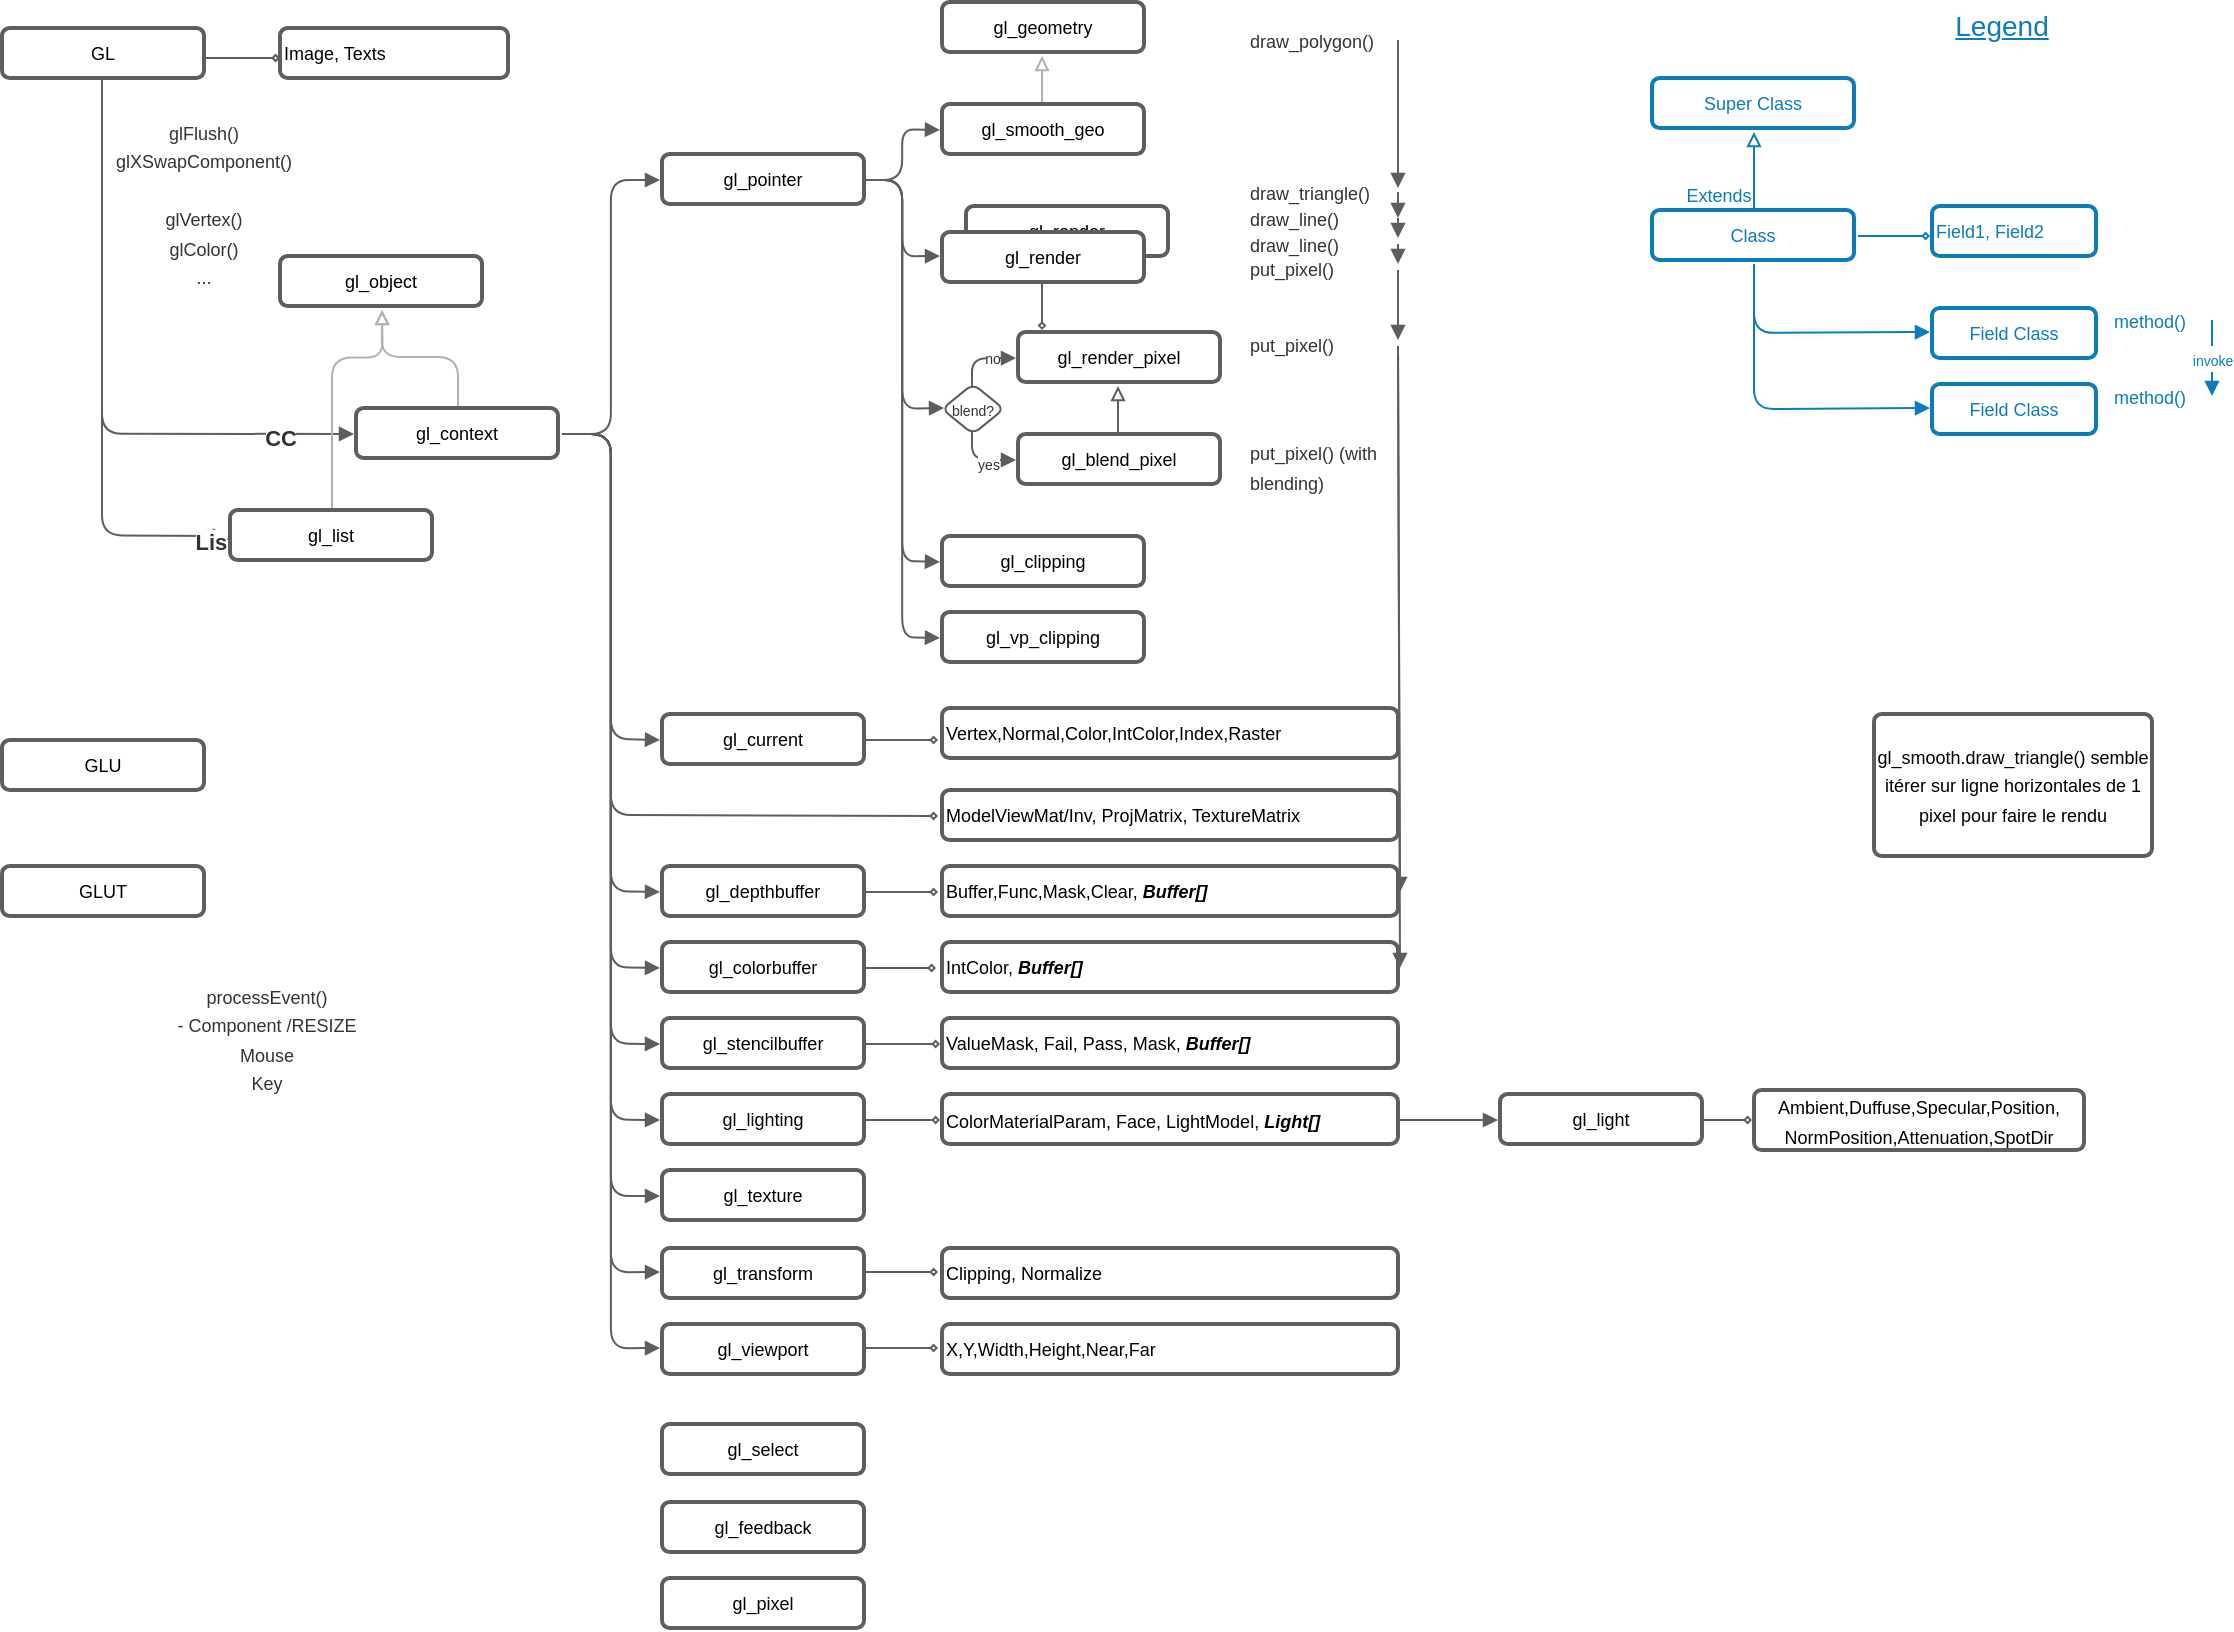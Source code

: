 <mxfile version="15.8.7" type="device" pages="3"><diagram name="jGL GL" id="PC3qAgARLM1mpnohSro1"><mxGraphModel dx="946" dy="614" grid="1" gridSize="10" guides="1" tooltips="1" connect="1" arrows="1" fold="1" page="1" pageScale="1" pageWidth="827" pageHeight="1169" math="0" shadow="0"><root><mxCell id="0"/><mxCell id="1" parent="0"/><mxCell id="2" style="vsdxID=1;fillColor=none;gradientColor=none;strokeColor=none;strokeWidth=2;spacingTop=-3;spacingBottom=-3;spacingLeft=-3;spacingRight=-3;labelBackgroundColor=none;rounded=1;html=1;whiteSpace=wrap;" parent="1" vertex="1"><mxGeometry x="520" y="114" width="101" height="25" as="geometry"/></mxCell><mxCell id="3" style="vsdxID=2;fillColor=#FFFFFF;gradientColor=none;shape=stencil(fZNRkoIwDIZP09dOSFaUxx1XL7AnYKQunWXBqbCCp7eSMrQV4alJ/jRfUiJofy3zixII19Y0v+qmi7YU9CUQdV0qo1t7EnQQtD83Rv2YpqsLti+5VSKMHlVwTvJUI+Tm9K3vin0gKdluOMCZf83/s2Lv4hwa3A2sPLLy1BmWJqHWmancpuB9rkqP7i6ZZi4Bg/ye2CQ5gQ3kC8bq8GkBKl17qFkqcRPgwhpttrOth8QQEQKEgO86olhPr+NaAJ71bO9WpzurpwZI4kdI7PcUNzFR+mOKwN+Bei+xkLCAOj9tDN+Hbz1R+r1QqKDX4Swgrv2n9jCuAy+KrireJj8er4918erR4QE=);strokeColor=#5e5e5e;strokeWidth=2;spacingTop=-3;spacingBottom=-3;spacingLeft=-3;spacingRight=-3;labelBackgroundColor=none;rounded=1;html=1;whiteSpace=wrap;" parent="2" vertex="1"><mxGeometry width="101" height="25" as="geometry"/></mxCell><mxCell id="4" value="&lt;p style=&quot;align:center;margin-left:0;margin-right:0;margin-top:0px;margin-bottom:0px;text-indent:0;valign:middle;direction:ltr;&quot;&gt;&lt;font style=&quot;font-size:9px;font-family:Arial;color:#000000;direction:ltr;letter-spacing:0px;line-height:100%;opacity:1&quot;&gt;gl_render&lt;/font&gt;&lt;/p&gt;" style="text;vsdxID=1;fillColor=none;gradientColor=none;strokeColor=none;strokeWidth=2;spacingTop=-3;spacingBottom=-3;spacingLeft=-3;spacingRight=-3;labelBackgroundColor=none;rounded=1;html=1;whiteSpace=wrap;verticalAlign=middle;align=center;;html=1;" parent="2" vertex="1"><mxGeometry x="3.17" y="2.78" width="95.25" height="19.05" as="geometry"/></mxCell><mxCell id="5" style="vsdxID=3;fillColor=none;gradientColor=none;strokeColor=none;strokeWidth=2;spacingTop=-3;spacingBottom=-3;spacingLeft=-3;spacingRight=-3;labelBackgroundColor=none;rounded=1;html=1;whiteSpace=wrap;" parent="1" vertex="1"><mxGeometry x="368" y="482" width="101" height="25" as="geometry"/></mxCell><mxCell id="6" style="vsdxID=4;fillColor=#FFFFFF;gradientColor=none;shape=stencil(fZNRkoIwDIZP09dOSFaUxx1XL7AnYKQunWXBqbCCp7eSMrQV4alJ/jRfUiJofy3zixII19Y0v+qmi7YU9CUQdV0qo1t7EnQQtD83Rv2YpqsLti+5VSKMHlVwTvJUI+Tm9K3vin0gKdluOMCZf83/s2Lv4hwa3A2sPLLy1BmWJqHWmancpuB9rkqP7i6ZZi4Bg/ye2CQ5gQ3kC8bq8GkBKl17qFkqcRPgwhpttrOth8QQEQKEgO86olhPr+NaAJ71bO9WpzurpwZI4kdI7PcUNzFR+mOKwN+Bei+xkLCAOj9tDN+Hbz1R+r1QqKDX4Swgrv2n9jCuAy+KrireJj8er4918erR4QE=);strokeColor=#5e5e5e;strokeWidth=2;spacingTop=-3;spacingBottom=-3;spacingLeft=-3;spacingRight=-3;labelBackgroundColor=none;rounded=1;html=1;whiteSpace=wrap;" parent="5" vertex="1"><mxGeometry width="101" height="25" as="geometry"/></mxCell><mxCell id="7" value="&lt;p style=&quot;align:center;margin-left:0;margin-right:0;margin-top:0px;margin-bottom:0px;text-indent:0;valign:middle;direction:ltr;&quot;&gt;&lt;font style=&quot;font-size:9px;font-family:Arial;color:#000000;direction:ltr;letter-spacing:0px;line-height:100%;opacity:1&quot;&gt;gl_colorbuffer&lt;/font&gt;&lt;/p&gt;" style="text;vsdxID=3;fillColor=none;gradientColor=none;strokeColor=none;strokeWidth=2;spacingTop=-3;spacingBottom=-3;spacingLeft=-3;spacingRight=-3;labelBackgroundColor=none;rounded=1;html=1;whiteSpace=wrap;verticalAlign=middle;align=center;;html=1;" parent="5" vertex="1"><mxGeometry x="3.17" y="2.78" width="95.25" height="19.05" as="geometry"/></mxCell><mxCell id="8" style="vsdxID=5;fillColor=none;gradientColor=none;strokeColor=none;strokeWidth=2;spacingTop=-3;spacingBottom=-3;spacingLeft=-3;spacingRight=-3;labelBackgroundColor=none;rounded=1;html=1;whiteSpace=wrap;" parent="1" vertex="1"><mxGeometry x="215" y="215" width="101" height="25" as="geometry"/></mxCell><mxCell id="9" style="vsdxID=6;fillColor=#FFFFFF;gradientColor=none;shape=stencil(fZNRkoIwDIZP09dOSFaUxx1XL7AnYKQunWXBqbCCp7eSMrQV4alJ/jRfUiJofy3zixII19Y0v+qmi7YU9CUQdV0qo1t7EnQQtD83Rv2YpqsLti+5VSKMHlVwTvJUI+Tm9K3vin0gKdluOMCZf83/s2Lv4hwa3A2sPLLy1BmWJqHWmancpuB9rkqP7i6ZZi4Bg/ye2CQ5gQ3kC8bq8GkBKl17qFkqcRPgwhpttrOth8QQEQKEgO86olhPr+NaAJ71bO9WpzurpwZI4kdI7PcUNzFR+mOKwN+Bei+xkLCAOj9tDN+Hbz1R+r1QqKDX4Swgrv2n9jCuAy+KrireJj8er4918erR4QE=);strokeColor=#5e5e5e;strokeWidth=2;spacingTop=-3;spacingBottom=-3;spacingLeft=-3;spacingRight=-3;labelBackgroundColor=none;rounded=1;html=1;whiteSpace=wrap;" parent="8" vertex="1"><mxGeometry width="101" height="25" as="geometry"/></mxCell><mxCell id="10" value="&lt;p style=&quot;align:center;margin-left:0;margin-right:0;margin-top:0px;margin-bottom:0px;text-indent:0;valign:middle;direction:ltr;&quot;&gt;&lt;font style=&quot;font-size:9px;font-family:Arial;color:#000000;direction:ltr;letter-spacing:0px;line-height:100%;opacity:1&quot;&gt;gl_context&lt;/font&gt;&lt;/p&gt;" style="text;vsdxID=5;fillColor=none;gradientColor=none;strokeColor=none;strokeWidth=2;spacingTop=-3;spacingBottom=-3;spacingLeft=-3;spacingRight=-3;labelBackgroundColor=none;rounded=1;html=1;whiteSpace=wrap;verticalAlign=middle;align=center;;html=1;" parent="8" vertex="1"><mxGeometry x="3.17" y="2.78" width="95.25" height="19.05" as="geometry"/></mxCell><mxCell id="11" style="vsdxID=7;fillColor=none;gradientColor=none;strokeColor=none;strokeWidth=2;spacingTop=-3;spacingBottom=-3;spacingLeft=-3;spacingRight=-3;labelBackgroundColor=none;rounded=1;html=1;whiteSpace=wrap;" parent="1" vertex="1"><mxGeometry x="368" y="673" width="101" height="25" as="geometry"/></mxCell><mxCell id="12" style="vsdxID=8;fillColor=#FFFFFF;gradientColor=none;shape=stencil(fZNRkoIwDIZP09dOSFaUxx1XL7AnYKQunWXBqbCCp7eSMrQV4alJ/jRfUiJofy3zixII19Y0v+qmi7YU9CUQdV0qo1t7EnQQtD83Rv2YpqsLti+5VSKMHlVwTvJUI+Tm9K3vin0gKdluOMCZf83/s2Lv4hwa3A2sPLLy1BmWJqHWmancpuB9rkqP7i6ZZi4Bg/ye2CQ5gQ3kC8bq8GkBKl17qFkqcRPgwhpttrOth8QQEQKEgO86olhPr+NaAJ71bO9WpzurpwZI4kdI7PcUNzFR+mOKwN+Bei+xkLCAOj9tDN+Hbz1R+r1QqKDX4Swgrv2n9jCuAy+KrireJj8er4918erR4QE=);strokeColor=#5e5e5e;strokeWidth=2;spacingTop=-3;spacingBottom=-3;spacingLeft=-3;spacingRight=-3;labelBackgroundColor=none;rounded=1;html=1;whiteSpace=wrap;" parent="11" vertex="1"><mxGeometry width="101" height="25" as="geometry"/></mxCell><mxCell id="13" value="&lt;p style=&quot;align:center;margin-left:0;margin-right:0;margin-top:0px;margin-bottom:0px;text-indent:0;valign:middle;direction:ltr;&quot;&gt;&lt;font style=&quot;font-size:9px;font-family:Arial;color:#000000;direction:ltr;letter-spacing:0px;line-height:100%;opacity:1&quot;&gt;gl_viewport&lt;/font&gt;&lt;/p&gt;" style="text;vsdxID=7;fillColor=none;gradientColor=none;strokeColor=none;strokeWidth=2;spacingTop=-3;spacingBottom=-3;spacingLeft=-3;spacingRight=-3;labelBackgroundColor=none;rounded=1;html=1;whiteSpace=wrap;verticalAlign=middle;align=center;;html=1;" parent="11" vertex="1"><mxGeometry x="3.17" y="2.78" width="95.25" height="19.05" as="geometry"/></mxCell><mxCell id="14" style="vsdxID=9;fillColor=none;gradientColor=none;strokeColor=none;strokeWidth=2;spacingTop=-3;spacingBottom=-3;spacingLeft=-3;spacingRight=-3;labelBackgroundColor=none;rounded=1;html=1;whiteSpace=wrap;" parent="1" vertex="1"><mxGeometry x="508" y="482" width="228" height="25" as="geometry"/></mxCell><mxCell id="15" style="vsdxID=10;fillColor=#FFFFFF;gradientColor=none;shape=stencil(fZNRboMwDIZPk9fIxCuUx6lrL7AToJKNaAyqlK60p1+KExGnFJ4S+zf+bMcCd+emOmmh4DzY/kdfTT00Aj+EUqZrtDWDOwncC9x99VZ/2/7S1XQ/VU6pYLLommKyh1pBZY+f5q7JBhKzYkMOivzt/x4ZR+8n183/gZQHUh4vlqQZ1/prLoscos9nGVXIHPLeFIsf0SeTeeEFGAum7PDuAFrTRajlViIyXFijLUupNpwYOGEGwAFfVYSpHp/btQA86+m+Xe3urA4FoFRvnDiuKS0iUMZtSsBfgs6TWAhYeAjzaFP4kc86UMa1IFfgc3MWENfeqTtM60CLYtqWtin2p+vjTLR6uP8H);strokeColor=#5e5e5e;strokeWidth=2;spacingTop=-3;spacingBottom=-3;spacingLeft=-3;spacingRight=-3;labelBackgroundColor=none;rounded=1;html=1;whiteSpace=wrap;" parent="14" vertex="1"><mxGeometry width="228" height="25" as="geometry"/></mxCell><mxCell id="16" value="&lt;p style=&quot;align:left;margin-left:0;margin-right:0;margin-top:0px;margin-bottom:0px;text-indent:0;valign:middle;direction:ltr;&quot;&gt;&lt;font style=&quot;font-size:9px;font-family:Arial;color:#000000;direction:ltr;letter-spacing:0px;line-height:100%;opacity:1&quot;&gt;IntColor, &lt;/font&gt;&lt;font style=&quot;font-size:9px;font-family:Arial;color:#000000;direction:ltr;letter-spacing:0px;line-height:100%;opacity:1&quot;&gt;&lt;i&gt;&lt;b&gt;Buffer[]&lt;/b&gt;&lt;/i&gt;&lt;/font&gt;&lt;/p&gt;" style="text;vsdxID=9;fillColor=none;gradientColor=none;strokeColor=none;strokeWidth=2;spacingTop=-3;spacingBottom=-3;spacingLeft=-3;spacingRight=-3;labelBackgroundColor=none;rounded=1;html=1;whiteSpace=wrap;verticalAlign=middle;align=left;;html=1;" parent="14" vertex="1"><mxGeometry x="3.17" y="2.78" width="222.25" height="19.05" as="geometry"/></mxCell><mxCell id="170" style="vsdxID=11;edgeStyle=none;startArrow=none;endFill=0;endArrow=diamond;startSize=5;endSize=2;strokeColor=#5E5E5E;spacingTop=-3;spacingBottom=-3;spacingLeft=-3;spacingRight=-3;verticalAlign=middle;html=1;labelBackgroundColor=none;rounded=1;" parent="1" edge="1"><mxGeometry relative="1" as="geometry"><mxPoint x="-1" as="offset"/><Array as="points"/><mxPoint x="470" y="495" as="sourcePoint"/><mxPoint x="505" y="495" as="targetPoint"/></mxGeometry></mxCell><mxCell id="17" style="vsdxID=12;fillColor=none;gradientColor=none;strokeColor=none;strokeWidth=2;spacingTop=-3;spacingBottom=-3;spacingLeft=-3;spacingRight=-3;labelBackgroundColor=none;rounded=1;html=1;whiteSpace=wrap;" parent="1" vertex="1"><mxGeometry x="368" y="88" width="101" height="25" as="geometry"/></mxCell><mxCell id="18" style="vsdxID=13;fillColor=#FFFFFF;gradientColor=none;shape=stencil(fZNRkoIwDIZP09dOSFaUxx1XL7AnYKQunWXBqbCCp7eSMrQV4alJ/jRfUiJofy3zixII19Y0v+qmi7YU9CUQdV0qo1t7EnQQtD83Rv2YpqsLti+5VSKMHlVwTvJUI+Tm9K3vin0gKdluOMCZf83/s2Lv4hwa3A2sPLLy1BmWJqHWmancpuB9rkqP7i6ZZi4Bg/ye2CQ5gQ3kC8bq8GkBKl17qFkqcRPgwhpttrOth8QQEQKEgO86olhPr+NaAJ71bO9WpzurpwZI4kdI7PcUNzFR+mOKwN+Bei+xkLCAOj9tDN+Hbz1R+r1QqKDX4Swgrv2n9jCuAy+KrireJj8er4918erR4QE=);strokeColor=#5e5e5e;strokeWidth=2;spacingTop=-3;spacingBottom=-3;spacingLeft=-3;spacingRight=-3;labelBackgroundColor=none;rounded=1;html=1;whiteSpace=wrap;" parent="17" vertex="1"><mxGeometry width="101" height="25" as="geometry"/></mxCell><mxCell id="19" value="&lt;p style=&quot;align:center;margin-left:0;margin-right:0;margin-top:0px;margin-bottom:0px;text-indent:0;valign:middle;direction:ltr;&quot;&gt;&lt;font style=&quot;font-size:9px;font-family:Arial;color:#000000;direction:ltr;letter-spacing:0px;line-height:100%;opacity:1&quot;&gt;gl_pointer&lt;/font&gt;&lt;/p&gt;" style="text;vsdxID=12;fillColor=none;gradientColor=none;strokeColor=none;strokeWidth=2;spacingTop=-3;spacingBottom=-3;spacingLeft=-3;spacingRight=-3;labelBackgroundColor=none;rounded=1;html=1;whiteSpace=wrap;verticalAlign=middle;align=center;;html=1;" parent="17" vertex="1"><mxGeometry x="3.17" y="2.78" width="95.25" height="19.05" as="geometry"/></mxCell><mxCell id="20" style="vsdxID=14;fillColor=none;gradientColor=none;strokeColor=none;strokeWidth=2;spacingTop=-3;spacingBottom=-3;spacingLeft=-3;spacingRight=-3;labelBackgroundColor=none;rounded=1;html=1;whiteSpace=wrap;" parent="1" vertex="1"><mxGeometry x="508" y="63" width="101" height="25" as="geometry"/></mxCell><mxCell id="21" style="vsdxID=15;fillColor=#FFFFFF;gradientColor=none;shape=stencil(fZNRkoIwDIZP09dOSFaUxx1XL7AnYKQunWXBqbCCp7eSMrQV4alJ/jRfUiJofy3zixII19Y0v+qmi7YU9CUQdV0qo1t7EnQQtD83Rv2YpqsLti+5VSKMHlVwTvJUI+Tm9K3vin0gKdluOMCZf83/s2Lv4hwa3A2sPLLy1BmWJqHWmancpuB9rkqP7i6ZZi4Bg/ye2CQ5gQ3kC8bq8GkBKl17qFkqcRPgwhpttrOth8QQEQKEgO86olhPr+NaAJ71bO9WpzurpwZI4kdI7PcUNzFR+mOKwN+Bei+xkLCAOj9tDN+Hbz1R+r1QqKDX4Swgrv2n9jCuAy+KrireJj8er4918erR4QE=);strokeColor=#5e5e5e;strokeWidth=2;spacingTop=-3;spacingBottom=-3;spacingLeft=-3;spacingRight=-3;labelBackgroundColor=none;rounded=1;html=1;whiteSpace=wrap;" parent="20" vertex="1"><mxGeometry width="101" height="25" as="geometry"/></mxCell><mxCell id="22" value="&lt;p style=&quot;align:center;margin-left:0;margin-right:0;margin-top:0px;margin-bottom:0px;text-indent:0;valign:middle;direction:ltr;&quot;&gt;&lt;font style=&quot;font-size:9px;font-family:Arial;color:#000000;direction:ltr;letter-spacing:0px;line-height:100%;opacity:1&quot;&gt;gl_smooth_geo&lt;/font&gt;&lt;/p&gt;" style="text;vsdxID=14;fillColor=none;gradientColor=none;strokeColor=none;strokeWidth=2;spacingTop=-3;spacingBottom=-3;spacingLeft=-3;spacingRight=-3;labelBackgroundColor=none;rounded=1;html=1;whiteSpace=wrap;verticalAlign=middle;align=center;;html=1;" parent="20" vertex="1"><mxGeometry x="3.17" y="2.78" width="95.25" height="19.05" as="geometry"/></mxCell><mxCell id="171" style="vsdxID=18;edgeStyle=none;startArrow=none;endFill=0;endArrow=block;startSize=5;endSize=5;strokeColor=#b2b2b2;spacingTop=-3;spacingBottom=-3;spacingLeft=-3;spacingRight=-3;verticalAlign=middle;html=1;labelBackgroundColor=none;rounded=1;" parent="1" edge="1"><mxGeometry relative="1" as="geometry"><mxPoint as="offset"/><Array as="points"/><mxPoint x="558" y="62" as="sourcePoint"/><mxPoint x="558" y="39" as="targetPoint"/></mxGeometry></mxCell><mxCell id="23" style="vsdxID=16;fillColor=none;gradientColor=none;strokeColor=none;strokeWidth=2;spacingTop=-3;spacingBottom=-3;spacingLeft=-3;spacingRight=-3;labelBackgroundColor=none;rounded=1;html=1;whiteSpace=wrap;" parent="1" vertex="1"><mxGeometry x="508" y="12" width="101" height="25" as="geometry"/></mxCell><mxCell id="24" style="vsdxID=17;fillColor=#FFFFFF;gradientColor=none;shape=stencil(fZNRkoIwDIZP09dOSFaUxx1XL7AnYKQunWXBqbCCp7eSMrQV4alJ/jRfUiJofy3zixII19Y0v+qmi7YU9CUQdV0qo1t7EnQQtD83Rv2YpqsLti+5VSKMHlVwTvJUI+Tm9K3vin0gKdluOMCZf83/s2Lv4hwa3A2sPLLy1BmWJqHWmancpuB9rkqP7i6ZZi4Bg/ye2CQ5gQ3kC8bq8GkBKl17qFkqcRPgwhpttrOth8QQEQKEgO86olhPr+NaAJ71bO9WpzurpwZI4kdI7PcUNzFR+mOKwN+Bei+xkLCAOj9tDN+Hbz1R+r1QqKDX4Swgrv2n9jCuAy+KrireJj8er4918erR4QE=);strokeColor=#5e5e5e;strokeWidth=2;spacingTop=-3;spacingBottom=-3;spacingLeft=-3;spacingRight=-3;labelBackgroundColor=none;rounded=1;html=1;whiteSpace=wrap;" parent="23" vertex="1"><mxGeometry width="101" height="25" as="geometry"/></mxCell><mxCell id="25" value="&lt;p style=&quot;align:center;margin-left:0;margin-right:0;margin-top:0px;margin-bottom:0px;text-indent:0;valign:middle;direction:ltr;&quot;&gt;&lt;font style=&quot;font-size:9px;font-family:Arial;color:#000000;direction:ltr;letter-spacing:0px;line-height:100%;opacity:1&quot;&gt;gl_geometry&lt;/font&gt;&lt;/p&gt;" style="text;vsdxID=16;fillColor=none;gradientColor=none;strokeColor=none;strokeWidth=2;spacingTop=-3;spacingBottom=-3;spacingLeft=-3;spacingRight=-3;labelBackgroundColor=none;rounded=1;html=1;whiteSpace=wrap;verticalAlign=middle;align=center;;html=1;" parent="23" vertex="1"><mxGeometry x="3.17" y="2.78" width="95.25" height="19.05" as="geometry"/></mxCell><mxCell id="26" style="vsdxID=19;fillColor=none;gradientColor=none;strokeColor=none;strokeWidth=2;spacingTop=-3;spacingBottom=-3;spacingLeft=-3;spacingRight=-3;labelBackgroundColor=none;rounded=1;html=1;whiteSpace=wrap;" parent="1" vertex="1"><mxGeometry x="508" y="127" width="101" height="25" as="geometry"/></mxCell><mxCell id="27" style="vsdxID=20;fillColor=#FFFFFF;gradientColor=none;shape=stencil(fZNRkoIwDIZP09dOSFaUxx1XL7AnYKQunWXBqbCCp7eSMrQV4alJ/jRfUiJofy3zixII19Y0v+qmi7YU9CUQdV0qo1t7EnQQtD83Rv2YpqsLti+5VSKMHlVwTvJUI+Tm9K3vin0gKdluOMCZf83/s2Lv4hwa3A2sPLLy1BmWJqHWmancpuB9rkqP7i6ZZi4Bg/ye2CQ5gQ3kC8bq8GkBKl17qFkqcRPgwhpttrOth8QQEQKEgO86olhPr+NaAJ71bO9WpzurpwZI4kdI7PcUNzFR+mOKwN+Bei+xkLCAOj9tDN+Hbz1R+r1QqKDX4Swgrv2n9jCuAy+KrireJj8er4918erR4QE=);strokeColor=#5e5e5e;strokeWidth=2;spacingTop=-3;spacingBottom=-3;spacingLeft=-3;spacingRight=-3;labelBackgroundColor=none;rounded=1;html=1;whiteSpace=wrap;" parent="26" vertex="1"><mxGeometry width="101" height="25" as="geometry"/></mxCell><mxCell id="28" value="&lt;p style=&quot;align:center;margin-left:0;margin-right:0;margin-top:0px;margin-bottom:0px;text-indent:0;valign:middle;direction:ltr;&quot;&gt;&lt;font style=&quot;font-size:9px;font-family:Arial;color:#000000;direction:ltr;letter-spacing:0px;line-height:100%;opacity:1&quot;&gt;gl_render&lt;/font&gt;&lt;/p&gt;" style="text;vsdxID=19;fillColor=none;gradientColor=none;strokeColor=none;strokeWidth=2;spacingTop=-3;spacingBottom=-3;spacingLeft=-3;spacingRight=-3;labelBackgroundColor=none;rounded=1;html=1;whiteSpace=wrap;verticalAlign=middle;align=center;;html=1;" parent="26" vertex="1"><mxGeometry x="3.17" y="2.78" width="95.25" height="19.05" as="geometry"/></mxCell><mxCell id="29" style="vsdxID=21;fillColor=none;gradientColor=none;strokeColor=none;strokeWidth=2;spacingTop=-3;spacingBottom=-3;spacingLeft=-3;spacingRight=-3;labelBackgroundColor=none;rounded=1;html=1;whiteSpace=wrap;" parent="1" vertex="1"><mxGeometry x="546" y="177" width="101" height="25" as="geometry"/></mxCell><mxCell id="30" style="vsdxID=22;fillColor=#FFFFFF;gradientColor=none;shape=stencil(fZNRkoIwDIZP09dOSFaUxx1XL7AnYKQunWXBqbCCp7eSMrQV4alJ/jRfUiJofy3zixII19Y0v+qmi7YU9CUQdV0qo1t7EnQQtD83Rv2YpqsLti+5VSKMHlVwTvJUI+Tm9K3vin0gKdluOMCZf83/s2Lv4hwa3A2sPLLy1BmWJqHWmancpuB9rkqP7i6ZZi4Bg/ye2CQ5gQ3kC8bq8GkBKl17qFkqcRPgwhpttrOth8QQEQKEgO86olhPr+NaAJ71bO9WpzurpwZI4kdI7PcUNzFR+mOKwN+Bei+xkLCAOj9tDN+Hbz1R+r1QqKDX4Swgrv2n9jCuAy+KrireJj8er4918erR4QE=);strokeColor=#5e5e5e;strokeWidth=2;spacingTop=-3;spacingBottom=-3;spacingLeft=-3;spacingRight=-3;labelBackgroundColor=none;rounded=1;html=1;whiteSpace=wrap;" parent="29" vertex="1"><mxGeometry width="101" height="25" as="geometry"/></mxCell><mxCell id="31" value="&lt;p style=&quot;align:center;margin-left:0;margin-right:0;margin-top:0px;margin-bottom:0px;text-indent:0;valign:middle;direction:ltr;&quot;&gt;&lt;font style=&quot;font-size:9px;font-family:Arial;color:#000000;direction:ltr;letter-spacing:0px;line-height:100%;opacity:1&quot;&gt;gl_render_pixel&lt;/font&gt;&lt;/p&gt;" style="text;vsdxID=21;fillColor=none;gradientColor=none;strokeColor=none;strokeWidth=2;spacingTop=-3;spacingBottom=-3;spacingLeft=-3;spacingRight=-3;labelBackgroundColor=none;rounded=1;html=1;whiteSpace=wrap;verticalAlign=middle;align=center;;html=1;" parent="29" vertex="1"><mxGeometry x="3.17" y="2.78" width="95.25" height="19.05" as="geometry"/></mxCell><mxCell id="32" style="vsdxID=23;fillColor=none;gradientColor=none;fillOpacity=0;strokeOpacity=0;strokeWidth=2;spacingTop=-3;spacingBottom=-3;spacingLeft=-3;spacingRight=-3;labelBackgroundColor=none;rounded=1;strokeColor=none;html=1;whiteSpace=wrap;" parent="1" vertex="1"><mxGeometry x="660" y="25" width="76" height="12" as="geometry"/></mxCell><mxCell id="33" style="vsdxID=24;fillColor=#ffffff;gradientColor=none;fillOpacity=0;strokeOpacity=0;shape=stencil(fZNBcoMwDEVP463HlkoIy06aXKAnYIJbPKWQcUgDOX0dhCeWSWBl6X+jJ4EE7s51eTIC1Ll33Y+52qqvBX4IANvWxtnenwTuBe6+Ome+XXdpK4pPpXeCmjKmojv67gZVuuOnvRnKKYk6z0igm7/d373iMOskjRQhhQdyHi+OrJp751CjzHQRPRvSByAdJMyFR2AvGJDCoGKsTrXVuy/f2DYCLTJGugpa5DL0PHL2wKaV4mgvm8H0Ai5H9QT34ac4XwV+uOfEdiPfthw5birtIlAWyUiD4RUlnylzLyGj75liD/wDB764C+QOXI7lCd/a3+kP0xLQetimoR2K9XRpfIoWDvf/);strokeWidth=2;spacingTop=-3;spacingBottom=-3;spacingLeft=-3;spacingRight=-3;labelBackgroundColor=none;rounded=1;html=1;whiteSpace=wrap;" parent="32" vertex="1"><mxGeometry width="76" height="12" as="geometry"/></mxCell><mxCell id="34" value="&lt;p style=&quot;align:left;margin-left:0;margin-right:0;margin-top:0px;margin-bottom:0px;text-indent:0;valign:middle;direction:ltr;&quot;&gt;&lt;font style=&quot;font-size:9px;font-family:Arial;color:#333333;direction:ltr;letter-spacing:0px;line-height:100%;opacity:1&quot;&gt;draw_polygon()&lt;/font&gt;&lt;/p&gt;" style="text;vsdxID=23;fillColor=none;gradientColor=none;fillOpacity=0;strokeOpacity=0;strokeWidth=2;spacingTop=-3;spacingBottom=-3;spacingLeft=-3;spacingRight=-3;labelBackgroundColor=none;rounded=1;strokeColor=none;html=1;whiteSpace=wrap;verticalAlign=middle;align=left;;html=1;" parent="32" vertex="1"><mxGeometry x="3.17" y="2.48" width="69.85" height="6.35" as="geometry"/></mxCell><mxCell id="35" style="vsdxID=25;fillColor=none;gradientColor=none;fillOpacity=0;strokeOpacity=0;strokeWidth=2;spacingTop=-3;spacingBottom=-3;spacingLeft=-3;spacingRight=-3;labelBackgroundColor=none;rounded=1;strokeColor=none;html=1;whiteSpace=wrap;" parent="1" vertex="1"><mxGeometry x="660" y="101" width="76" height="12" as="geometry"/></mxCell><mxCell id="36" style="vsdxID=26;fillColor=#ffffff;gradientColor=none;fillOpacity=0;strokeOpacity=0;shape=stencil(fZNBcoMwDEVP463HlkoIy06aXKAnYIJbPKWQcUgDOX0dhCeWSWBl6X+jJ4EE7s51eTIC1Ll33Y+52qqvBX4IANvWxtnenwTuBe6+Ome+XXdpK4pPpXeCmjKmojv67gZVuuOnvRnKKYk6z0igm7/d373iMOskjRQhhQdyHi+OrJp751CjzHQRPRvSByAdJMyFR2AvGJDCoGKsTrXVuy/f2DYCLTJGugpa5DL0PHL2wKaV4mgvm8H0Ai5H9QT34ac4XwV+uOfEdiPfthw5birtIlAWyUiD4RUlnylzLyGj75liD/wDB764C+QOXI7lCd/a3+kP0xLQetimoR2K9XRpfIoWDvf/);strokeWidth=2;spacingTop=-3;spacingBottom=-3;spacingLeft=-3;spacingRight=-3;labelBackgroundColor=none;rounded=1;html=1;whiteSpace=wrap;" parent="35" vertex="1"><mxGeometry width="76" height="12" as="geometry"/></mxCell><mxCell id="37" value="&lt;p style=&quot;align:left;margin-left:0;margin-right:0;margin-top:0px;margin-bottom:0px;text-indent:0;valign:middle;direction:ltr;&quot;&gt;&lt;font style=&quot;font-size:9px;font-family:Arial;color:#333333;direction:ltr;letter-spacing:0px;line-height:100%;opacity:1&quot;&gt;draw_triangle()&lt;/font&gt;&lt;/p&gt;" style="text;vsdxID=25;fillColor=none;gradientColor=none;fillOpacity=0;strokeOpacity=0;strokeWidth=2;spacingTop=-3;spacingBottom=-3;spacingLeft=-3;spacingRight=-3;labelBackgroundColor=none;rounded=1;strokeColor=none;html=1;whiteSpace=wrap;verticalAlign=middle;align=left;;html=1;" parent="35" vertex="1"><mxGeometry x="3.17" y="2.48" width="69.85" height="6.35" as="geometry"/></mxCell><mxCell id="38" style="vsdxID=27;fillColor=none;gradientColor=none;fillOpacity=0;strokeOpacity=0;strokeWidth=2;spacingTop=-3;spacingBottom=-3;spacingLeft=-3;spacingRight=-3;labelBackgroundColor=none;rounded=1;strokeColor=none;html=1;whiteSpace=wrap;" parent="1" vertex="1"><mxGeometry x="660" y="114" width="76" height="12" as="geometry"/></mxCell><mxCell id="39" style="vsdxID=28;fillColor=#ffffff;gradientColor=none;fillOpacity=0;strokeOpacity=0;shape=stencil(fZNBcoMwDEVP463HlkoIy06aXKAnYIJbPKWQcUgDOX0dhCeWSWBl6X+jJ4EE7s51eTIC1Ll33Y+52qqvBX4IANvWxtnenwTuBe6+Ome+XXdpK4pPpXeCmjKmojv67gZVuuOnvRnKKYk6z0igm7/d373iMOskjRQhhQdyHi+OrJp751CjzHQRPRvSByAdJMyFR2AvGJDCoGKsTrXVuy/f2DYCLTJGugpa5DL0PHL2wKaV4mgvm8H0Ai5H9QT34ac4XwV+uOfEdiPfthw5birtIlAWyUiD4RUlnylzLyGj75liD/wDB764C+QOXI7lCd/a3+kP0xLQetimoR2K9XRpfIoWDvf/);strokeWidth=2;spacingTop=-3;spacingBottom=-3;spacingLeft=-3;spacingRight=-3;labelBackgroundColor=none;rounded=1;html=1;whiteSpace=wrap;" parent="38" vertex="1"><mxGeometry width="76" height="12" as="geometry"/></mxCell><mxCell id="40" value="&lt;p style=&quot;align:left;margin-left:0;margin-right:0;margin-top:0px;margin-bottom:0px;text-indent:0;valign:middle;direction:ltr;&quot;&gt;&lt;font style=&quot;font-size:9px;font-family:Arial;color:#333333;direction:ltr;letter-spacing:0px;line-height:100%;opacity:1&quot;&gt;draw_line()&lt;/font&gt;&lt;/p&gt;" style="text;vsdxID=27;fillColor=none;gradientColor=none;fillOpacity=0;strokeOpacity=0;strokeWidth=2;spacingTop=-3;spacingBottom=-3;spacingLeft=-3;spacingRight=-3;labelBackgroundColor=none;rounded=1;strokeColor=none;html=1;whiteSpace=wrap;verticalAlign=middle;align=left;;html=1;" parent="38" vertex="1"><mxGeometry x="3.17" y="2.48" width="69.85" height="6.35" as="geometry"/></mxCell><mxCell id="41" style="vsdxID=29;fillColor=none;gradientColor=none;fillOpacity=0;strokeOpacity=0;strokeWidth=2;spacingTop=-3;spacingBottom=-3;spacingLeft=-3;spacingRight=-3;labelBackgroundColor=none;rounded=1;strokeColor=none;html=1;whiteSpace=wrap;" parent="1" vertex="1"><mxGeometry x="660" y="127" width="76" height="12" as="geometry"/></mxCell><mxCell id="42" style="vsdxID=30;fillColor=#ffffff;gradientColor=none;fillOpacity=0;strokeOpacity=0;shape=stencil(fZNBcoMwDEVP463HlkoIy06aXKAnYIJbPKWQcUgDOX0dhCeWSWBl6X+jJ4EE7s51eTIC1Ll33Y+52qqvBX4IANvWxtnenwTuBe6+Ome+XXdpK4pPpXeCmjKmojv67gZVuuOnvRnKKYk6z0igm7/d373iMOskjRQhhQdyHi+OrJp751CjzHQRPRvSByAdJMyFR2AvGJDCoGKsTrXVuy/f2DYCLTJGugpa5DL0PHL2wKaV4mgvm8H0Ai5H9QT34ac4XwV+uOfEdiPfthw5birtIlAWyUiD4RUlnylzLyGj75liD/wDB764C+QOXI7lCd/a3+kP0xLQetimoR2K9XRpfIoWDvf/);strokeWidth=2;spacingTop=-3;spacingBottom=-3;spacingLeft=-3;spacingRight=-3;labelBackgroundColor=none;rounded=1;html=1;whiteSpace=wrap;" parent="41" vertex="1"><mxGeometry width="76" height="12" as="geometry"/></mxCell><mxCell id="43" value="&lt;p style=&quot;align:left;margin-left:0;margin-right:0;margin-top:0px;margin-bottom:0px;text-indent:0;valign:middle;direction:ltr;&quot;&gt;&lt;font style=&quot;font-size:9px;font-family:Arial;color:#333333;direction:ltr;letter-spacing:0px;line-height:100%;opacity:1&quot;&gt;draw_line()&lt;/font&gt;&lt;/p&gt;" style="text;vsdxID=29;fillColor=none;gradientColor=none;fillOpacity=0;strokeOpacity=0;strokeWidth=2;spacingTop=-3;spacingBottom=-3;spacingLeft=-3;spacingRight=-3;labelBackgroundColor=none;rounded=1;strokeColor=none;html=1;whiteSpace=wrap;verticalAlign=middle;align=left;;html=1;" parent="41" vertex="1"><mxGeometry x="3.17" y="2.48" width="69.85" height="6.35" as="geometry"/></mxCell><mxCell id="176" style="vsdxID=39;edgeStyle=none;startArrow=none;endArrow=block;startSize=5;endSize=5;strokeColor=#5E5E5E;spacingTop=-3;spacingBottom=-3;spacingLeft=-3;spacingRight=-3;verticalAlign=middle;html=1;labelBackgroundColor=none;rounded=1;" parent="1" edge="1"><mxGeometry relative="1" as="geometry"><Array as="points"/><mxPoint x="736" y="146" as="sourcePoint"/><mxPoint x="736" y="181" as="targetPoint"/></mxGeometry></mxCell><mxCell id="177" style="vsdxID=42;edgeStyle=none;startArrow=none;endFill=0;endArrow=block;startSize=5;endSize=5;strokeColor=#b2b2b2;spacingTop=-3;spacingBottom=-3;spacingLeft=-3;spacingRight=-3;verticalAlign=middle;html=1;labelBackgroundColor=none;rounded=1;" parent="1" edge="1"><mxGeometry relative="1" as="geometry"><mxPoint x="-1" as="offset"/><Array as="points"><mxPoint x="266" y="189.56"/><mxPoint x="227.9" y="189.56"/></Array><mxPoint x="266" y="214" as="sourcePoint"/><mxPoint x="228" y="166" as="targetPoint"/></mxGeometry></mxCell><mxCell id="175" style="vsdxID=38;edgeStyle=none;startArrow=none;endArrow=block;startSize=5;endSize=5;strokeColor=#5E5E5E;spacingTop=-3;spacingBottom=-3;spacingLeft=-3;spacingRight=-3;verticalAlign=middle;html=1;labelBackgroundColor=none;rounded=1;" parent="1" edge="1"><mxGeometry relative="1" as="geometry"><Array as="points"/><mxPoint x="736" y="133" as="sourcePoint"/><mxPoint x="736" y="143" as="targetPoint"/></mxGeometry></mxCell><mxCell id="174" style="vsdxID=37;edgeStyle=none;startArrow=none;endArrow=block;startSize=5;endSize=5;strokeColor=#5E5E5E;spacingTop=-3;spacingBottom=-3;spacingLeft=-3;spacingRight=-3;verticalAlign=middle;html=1;labelBackgroundColor=none;rounded=1;" parent="1" edge="1"><mxGeometry relative="1" as="geometry"><Array as="points"/><mxPoint x="736" y="120" as="sourcePoint"/><mxPoint x="736" y="130" as="targetPoint"/></mxGeometry></mxCell><mxCell id="179" style="vsdxID=50;edgeStyle=none;startArrow=none;endFill=0;endArrow=diamond;startSize=5;endSize=2;strokeColor=#5E5E5E;spacingTop=-3;spacingBottom=-3;spacingLeft=-3;spacingRight=-3;verticalAlign=middle;html=1;labelBackgroundColor=none;rounded=1;" parent="1" edge="1"><mxGeometry relative="1" as="geometry"><mxPoint x="-1" as="offset"/><Array as="points"/><mxPoint x="470" y="685" as="sourcePoint"/><mxPoint x="506" y="685" as="targetPoint"/></mxGeometry></mxCell><mxCell id="178" style="vsdxID=49;edgeStyle=none;startArrow=none;endFill=0;endArrow=diamond;startSize=5;endSize=2;strokeColor=#5e5e5e;spacingTop=-3;spacingBottom=-3;spacingLeft=-3;spacingRight=-3;verticalAlign=middle;html=1;labelBackgroundColor=none;rounded=1;" parent="1" edge="1"><mxGeometry relative="1" as="geometry"><mxPoint as="offset"/><Array as="points"><mxPoint x="488.09" y="381"/><mxPoint x="488.09" y="381"/></Array><mxPoint x="470" y="381" as="sourcePoint"/><mxPoint x="506" y="381" as="targetPoint"/></mxGeometry></mxCell><mxCell id="181" style="vsdxID=56;edgeStyle=none;startArrow=none;endArrow=block;startSize=5;endSize=5;strokeColor=#5E5E5E;spacingTop=-3;spacingBottom=-3;spacingLeft=-3;spacingRight=-3;verticalAlign=middle;html=1;labelBackgroundColor=none;rounded=1;" parent="1" edge="1"><mxGeometry relative="1" as="geometry"><mxPoint x="1" y="-1" as="offset"/><Array as="points"><mxPoint x="488.09" y="101"/><mxPoint x="488.09" y="215.3"/></Array><mxPoint x="470" y="101" as="sourcePoint"/><mxPoint x="509" y="215" as="targetPoint"/></mxGeometry></mxCell><mxCell id="183" style="vsdxID=60;edgeStyle=none;startArrow=none;endArrow=block;startSize=5;endSize=5;strokeColor=#5E5E5E;spacingTop=-3;spacingBottom=-3;spacingLeft=-3;spacingRight=-3;verticalAlign=middle;html=1;labelBackgroundColor=none;rounded=1;" parent="1" edge="1"><mxGeometry relative="1" as="geometry"><mxPoint as="offset"/><Array as="points"><mxPoint x="342.44" y="228"/><mxPoint x="342.44" y="101"/></Array><mxPoint x="318" y="228" as="sourcePoint"/><mxPoint x="367" y="101" as="targetPoint"/></mxGeometry></mxCell><mxCell id="184" style="vsdxID=63;edgeStyle=none;startArrow=none;endFill=0;endArrow=diamond;startSize=5;endSize=2;strokeColor=#5E5E5E;spacingTop=-3;spacingBottom=-3;spacingLeft=-3;spacingRight=-3;verticalAlign=middle;html=1;labelBackgroundColor=none;rounded=1;" parent="1" edge="1"><mxGeometry relative="1" as="geometry"><mxPoint x="-1" as="offset"/><Array as="points"><mxPoint x="157.6" y="40"/><mxPoint x="157.6" y="40"/></Array><mxPoint x="139" y="40" as="sourcePoint"/><mxPoint x="177" y="40" as="targetPoint"/></mxGeometry></mxCell><mxCell id="182" value="&lt;p style=&quot;align:center;margin-left:0;margin-right:0;margin-top:0px;margin-bottom:0px;text-indent:0;valign:middle;direction:ltr;&quot;&gt;&lt;font style=&quot;font-size:11px;font-family:Arial;color:#333333;direction:ltr;letter-spacing:0px;line-height:100%;opacity:1&quot;&gt;&lt;b&gt;CC&lt;/b&gt;&lt;/font&gt;&lt;/p&gt;" style="vsdxID=59;edgeStyle=none;startArrow=none;endArrow=block;startSize=5;endSize=5;strokeColor=#5E5E5E;spacingTop=-3;spacingBottom=-3;spacingLeft=-3;spacingRight=-3;verticalAlign=middle;html=1;labelBackgroundColor=#ffffff;rounded=1;align=center;" parent="1" edge="1"><mxGeometry relative="1" as="geometry"><mxPoint x="89" y="27" as="offset"/><Array as="points"><mxPoint x="88" y="227.84"/></Array><mxPoint x="88" y="51" as="sourcePoint"/><mxPoint x="214" y="228" as="targetPoint"/></mxGeometry></mxCell><mxCell id="189" style="vsdxID=72;edgeStyle=none;startArrow=none;endArrow=block;startSize=5;endSize=5;strokeColor=#5E5E5E;spacingTop=-3;spacingBottom=-3;spacingLeft=-3;spacingRight=-3;verticalAlign=middle;html=1;labelBackgroundColor=none;rounded=1;" parent="1" edge="1"><mxGeometry relative="1" as="geometry"><mxPoint as="offset"/><Array as="points"><mxPoint x="342.44" y="228"/><mxPoint x="342.44" y="685.2"/></Array><mxPoint x="318" y="228" as="sourcePoint"/><mxPoint x="367" y="685" as="targetPoint"/></mxGeometry></mxCell><mxCell id="190" style="vsdxID=75;edgeStyle=none;startArrow=none;endArrow=block;startSize=5;endSize=5;strokeColor=#5E5E5E;spacingTop=-3;spacingBottom=-3;spacingLeft=-3;spacingRight=-3;verticalAlign=middle;html=1;labelBackgroundColor=none;rounded=1;" parent="1" edge="1"><mxGeometry relative="1" as="geometry"><mxPoint y="-1" as="offset"/><Array as="points"><mxPoint x="342.44" y="228"/><mxPoint x="342.44" y="380.4"/></Array><mxPoint x="318" y="228" as="sourcePoint"/><mxPoint x="367" y="381" as="targetPoint"/></mxGeometry></mxCell><mxCell id="191" value="&lt;p style=&quot;align:center;margin-left:0;margin-right:0;margin-top:0px;margin-bottom:0px;text-indent:0;valign:middle;direction:ltr;&quot;&gt;&lt;font style=&quot;font-size:11px;font-family:Arial;color:#333333;direction:ltr;letter-spacing:0px;line-height:100%;opacity:1&quot;&gt;&lt;b&gt;List&lt;/b&gt;&lt;/font&gt;&lt;/p&gt;" style="vsdxID=78;edgeStyle=none;startArrow=none;endArrow=block;startSize=5;endSize=5;strokeColor=#5E5E5E;spacingTop=-3;spacingBottom=-3;spacingLeft=-3;spacingRight=-3;verticalAlign=middle;html=1;labelBackgroundColor=#ffffff;rounded=1;align=center;" parent="1" edge="1"><mxGeometry relative="1" as="geometry"><mxPoint x="56" y="85" as="offset"/><Array as="points"><mxPoint x="88" y="278.64"/></Array><mxPoint x="88" y="51" as="sourcePoint"/><mxPoint x="151" y="279" as="targetPoint"/></mxGeometry></mxCell><mxCell id="192" style="vsdxID=81;edgeStyle=none;startArrow=none;endFill=0;endArrow=diamond;startSize=5;endSize=2;strokeColor=#5E5E5E;spacingTop=-3;spacingBottom=-3;spacingLeft=-3;spacingRight=-3;verticalAlign=middle;html=1;labelBackgroundColor=none;rounded=1;" parent="1" edge="1"><mxGeometry relative="1" as="geometry"><mxPoint x="69" y="-71" as="offset"/><Array as="points"><mxPoint x="342.44" y="228"/><mxPoint x="342.44" y="418.5"/></Array><mxPoint x="318" y="228" as="sourcePoint"/><mxPoint x="506" y="419" as="targetPoint"/></mxGeometry></mxCell><mxCell id="188" style="vsdxID=71;edgeStyle=none;startArrow=none;endArrow=block;startSize=5;endSize=5;strokeColor=#5E5E5E;spacingTop=-3;spacingBottom=-3;spacingLeft=-3;spacingRight=-3;verticalAlign=middle;html=1;labelBackgroundColor=none;rounded=1;" parent="1" edge="1"><mxGeometry relative="1" as="geometry"><mxPoint y="-1" as="offset"/><Array as="points"><mxPoint x="342.44" y="228"/><mxPoint x="342.44" y="647.1"/></Array><mxPoint x="318" y="228" as="sourcePoint"/><mxPoint x="367" y="647" as="targetPoint"/></mxGeometry></mxCell><mxCell id="194" style="vsdxID=87;edgeStyle=none;startArrow=none;endArrow=block;startSize=5;endSize=5;strokeColor=#5E5E5E;spacingTop=-3;spacingBottom=-3;spacingLeft=-3;spacingRight=-3;verticalAlign=middle;html=1;labelBackgroundColor=none;rounded=1;" parent="1" edge="1"><mxGeometry relative="1" as="geometry"><Array as="points"/><mxPoint x="736" y="184" as="sourcePoint"/><mxPoint x="737" y="457" as="targetPoint"/></mxGeometry></mxCell><mxCell id="193" style="vsdxID=86;edgeStyle=none;startArrow=none;endArrow=block;startSize=5;endSize=5;strokeColor=#5E5E5E;spacingTop=-3;spacingBottom=-3;spacingLeft=-3;spacingRight=-3;verticalAlign=middle;html=1;labelBackgroundColor=none;rounded=1;" parent="1" edge="1"><mxGeometry relative="1" as="geometry"><Array as="points"/><mxPoint x="736" y="184" as="sourcePoint"/><mxPoint x="737" y="495" as="targetPoint"/></mxGeometry></mxCell><mxCell id="187" style="vsdxID=70;edgeStyle=none;startArrow=none;endArrow=block;startSize=5;endSize=5;strokeColor=#5E5E5E;spacingTop=-3;spacingBottom=-3;spacingLeft=-3;spacingRight=-3;verticalAlign=middle;html=1;labelBackgroundColor=none;rounded=1;" parent="1" edge="1"><mxGeometry relative="1" as="geometry"><mxPoint y="-1" as="offset"/><Array as="points"><mxPoint x="342.44" y="228"/><mxPoint x="342.44" y="494.7"/></Array><mxPoint x="318" y="228" as="sourcePoint"/><mxPoint x="367" y="495" as="targetPoint"/></mxGeometry></mxCell><mxCell id="186" style="vsdxID=69;edgeStyle=none;startArrow=none;endArrow=block;startSize=5;endSize=5;strokeColor=#5E5E5E;spacingTop=-3;spacingBottom=-3;spacingLeft=-3;spacingRight=-3;verticalAlign=middle;html=1;labelBackgroundColor=none;rounded=1;" parent="1" edge="1"><mxGeometry relative="1" as="geometry"><mxPoint y="-1" as="offset"/><Array as="points"><mxPoint x="342.44" y="228"/><mxPoint x="342.44" y="456.6"/></Array><mxPoint x="318" y="228" as="sourcePoint"/><mxPoint x="367" y="457" as="targetPoint"/></mxGeometry></mxCell><mxCell id="201" style="vsdxID=102;edgeStyle=none;startArrow=none;endFill=0;endArrow=block;startSize=5;endSize=5;strokeColor=#b2b2b2;spacingTop=-3;spacingBottom=-3;spacingLeft=-3;spacingRight=-3;verticalAlign=middle;html=1;labelBackgroundColor=none;rounded=1;" parent="1" edge="1"><mxGeometry relative="1" as="geometry"><mxPoint x="12" y="13" as="offset"/><Array as="points"><mxPoint x="203" y="189.76"/><mxPoint x="228.4" y="189.76"/></Array><mxPoint x="203" y="265" as="sourcePoint"/><mxPoint x="228" y="166" as="targetPoint"/></mxGeometry></mxCell><mxCell id="202" style="vsdxID=105;edgeStyle=none;startArrow=none;endFill=0;endArrow=diamond;startSize=5;endSize=2;strokeColor=#5E5E5E;spacingTop=-3;spacingBottom=-3;spacingLeft=-3;spacingRight=-3;verticalAlign=middle;html=1;labelBackgroundColor=none;rounded=1;" parent="1" edge="1"><mxGeometry relative="1" as="geometry"><mxPoint x="-1" as="offset"/><Array as="points"><mxPoint x="900.74" y="571"/><mxPoint x="900.74" y="571"/></Array><mxPoint x="889" y="571" as="sourcePoint"/><mxPoint x="913" y="571" as="targetPoint"/></mxGeometry></mxCell><mxCell id="200" style="vsdxID=101;edgeStyle=none;startArrow=none;endArrow=block;startSize=5;endSize=5;strokeColor=#5E5E5E;spacingTop=-3;spacingBottom=-3;spacingLeft=-3;spacingRight=-3;verticalAlign=middle;html=1;labelBackgroundColor=none;rounded=1;" parent="1" edge="1"><mxGeometry relative="1" as="geometry"><mxPoint y="-1" as="offset"/><Array as="points"><mxPoint x="342.44" y="228"/><mxPoint x="342.44" y="609"/></Array><mxPoint x="318" y="228" as="sourcePoint"/><mxPoint x="367" y="609" as="targetPoint"/></mxGeometry></mxCell><mxCell id="199" style="vsdxID=100;edgeStyle=none;startArrow=none;endArrow=block;startSize=5;endSize=5;strokeColor=#5E5E5E;spacingTop=-3;spacingBottom=-3;spacingLeft=-3;spacingRight=-3;verticalAlign=middle;html=1;labelBackgroundColor=none;rounded=1;" parent="1" edge="1"><mxGeometry relative="1" as="geometry"><mxPoint y="-1" as="offset"/><Array as="points"><mxPoint x="342.44" y="228"/><mxPoint x="342.44" y="570.9"/></Array><mxPoint x="318" y="228" as="sourcePoint"/><mxPoint x="367" y="571" as="targetPoint"/></mxGeometry></mxCell><mxCell id="198" style="vsdxID=99;edgeStyle=none;startArrow=none;endArrow=block;startSize=5;endSize=5;strokeColor=#5E5E5E;spacingTop=-3;spacingBottom=-3;spacingLeft=-3;spacingRight=-3;verticalAlign=middle;html=1;labelBackgroundColor=none;rounded=1;" parent="1" edge="1"><mxGeometry relative="1" as="geometry"><mxPoint y="-1" as="offset"/><Array as="points"><mxPoint x="342.44" y="228"/><mxPoint x="342.44" y="532.8"/></Array><mxPoint x="318" y="228" as="sourcePoint"/><mxPoint x="367" y="533" as="targetPoint"/></mxGeometry></mxCell><mxCell id="205" style="vsdxID=116;edgeStyle=none;startArrow=none;endArrow=block;startSize=5;endSize=5;strokeColor=#5E5E5E;spacingTop=-3;spacingBottom=-3;spacingLeft=-3;spacingRight=-3;verticalAlign=middle;html=1;labelBackgroundColor=none;rounded=1;" parent="1" edge="1"><mxGeometry relative="1" as="geometry"><mxPoint as="offset"/><Array as="points"><mxPoint x="488.09" y="101"/><mxPoint x="488.09" y="139.1"/></Array><mxPoint x="470" y="101" as="sourcePoint"/><mxPoint x="507" y="139" as="targetPoint"/></mxGeometry></mxCell><mxCell id="206" style="vsdxID=119;edgeStyle=none;startArrow=none;endArrow=block;startSize=5;endSize=5;strokeColor=#5E5E5E;spacingTop=-3;spacingBottom=-3;spacingLeft=-3;spacingRight=-3;verticalAlign=middle;html=1;labelBackgroundColor=none;rounded=1;" parent="1" edge="1"><mxGeometry relative="1" as="geometry"><mxPoint as="offset"/><Array as="points"><mxPoint x="488.09" y="101"/><mxPoint x="488.09" y="291.5"/></Array><mxPoint x="470" y="101" as="sourcePoint"/><mxPoint x="507" y="292" as="targetPoint"/></mxGeometry></mxCell><mxCell id="204" style="vsdxID=115;edgeStyle=none;startArrow=none;endArrow=block;startSize=5;endSize=5;strokeColor=#5E5E5E;spacingTop=-3;spacingBottom=-3;spacingLeft=-3;spacingRight=-3;verticalAlign=middle;html=1;labelBackgroundColor=none;rounded=1;" parent="1" edge="1"><mxGeometry relative="1" as="geometry"><mxPoint as="offset"/><Array as="points"><mxPoint x="488.09" y="101"/><mxPoint x="488.09" y="75.6"/></Array><mxPoint x="470" y="101" as="sourcePoint"/><mxPoint x="507" y="76" as="targetPoint"/></mxGeometry></mxCell><mxCell id="203" style="vsdxID=114;edgeStyle=none;startArrow=none;endArrow=block;startSize=5;endSize=5;strokeColor=#5E5E5E;spacingTop=-3;spacingBottom=-3;spacingLeft=-3;spacingRight=-3;verticalAlign=middle;html=1;labelBackgroundColor=none;rounded=1;" parent="1" edge="1"><mxGeometry relative="1" as="geometry"><mxPoint as="offset"/><Array as="points"><mxPoint x="488.09" y="101"/><mxPoint x="488.09" y="329.6"/></Array><mxPoint x="470" y="101" as="sourcePoint"/><mxPoint x="507" y="330" as="targetPoint"/></mxGeometry></mxCell><mxCell id="197" style="vsdxID=98;edgeStyle=none;startArrow=none;endFill=0;endArrow=diamond;startSize=5;endSize=2;strokeColor=#5E5E5E;spacingTop=-3;spacingBottom=-3;spacingLeft=-3;spacingRight=-3;verticalAlign=middle;html=1;labelBackgroundColor=none;rounded=1;" parent="1" edge="1"><mxGeometry relative="1" as="geometry"><mxPoint as="offset"/><Array as="points"/><mxPoint x="470" y="533" as="sourcePoint"/><mxPoint x="507" y="533" as="targetPoint"/></mxGeometry></mxCell><mxCell id="196" style="vsdxID=97;edgeStyle=none;startArrow=none;endFill=0;endArrow=diamond;startSize=5;endSize=2;strokeColor=#5E5E5E;spacingTop=-3;spacingBottom=-3;spacingLeft=-3;spacingRight=-3;verticalAlign=middle;html=1;labelBackgroundColor=none;rounded=1;" parent="1" edge="1"><mxGeometry relative="1" as="geometry"><mxPoint as="offset"/><Array as="points"/><mxPoint x="470" y="571" as="sourcePoint"/><mxPoint x="507" y="571" as="targetPoint"/></mxGeometry></mxCell><mxCell id="207" style="vsdxID=130;edgeStyle=none;startArrow=none;endFill=0;endArrow=diamond;startSize=5;endSize=2;strokeColor=#0c7cba;spacingTop=-3;spacingBottom=-3;spacingLeft=-3;spacingRight=-3;verticalAlign=middle;html=1;labelBackgroundColor=none;rounded=1;" parent="1" edge="1"><mxGeometry relative="1" as="geometry"><mxPoint y="-1" as="offset"/><Array as="points"><mxPoint x="984.09" y="129"/><mxPoint x="984.09" y="129.07"/></Array><mxPoint x="966" y="129" as="sourcePoint"/><mxPoint x="1002" y="129" as="targetPoint"/></mxGeometry></mxCell><mxCell id="208" value="&lt;p style=&quot;align:center;margin-left:0;margin-right:0;margin-top:0px;margin-bottom:0px;text-indent:0;valign:middle;direction:ltr;&quot;&gt;&lt;font style=&quot;font-size:9px;font-family:Arial;color:#0c7cba;direction:ltr;letter-spacing:0px;line-height:100%;opacity:1&quot;&gt;Extends&lt;/font&gt;&lt;/p&gt;" style="vsdxID=133;edgeStyle=none;startArrow=none;endFill=0;endArrow=block;startSize=5;endSize=5;strokeColor=#0c7cba;spacingTop=-3;spacingBottom=-3;spacingLeft=-3;spacingRight=-3;verticalAlign=middle;html=1;labelBackgroundColor=#ffffff;rounded=1;align=center;" parent="1" edge="1"><mxGeometry relative="1" as="geometry"><mxPoint x="-18" y="11" as="offset"/><Array as="points"/><mxPoint x="914" y="116" as="sourcePoint"/><mxPoint x="914" y="77" as="targetPoint"/></mxGeometry></mxCell><mxCell id="209" style="vsdxID=136;edgeStyle=none;startArrow=none;endArrow=block;startSize=5;endSize=5;strokeColor=#0c7cba;spacingTop=-3;spacingBottom=-3;spacingLeft=-3;spacingRight=-3;verticalAlign=middle;html=1;labelBackgroundColor=none;rounded=1;" parent="1" edge="1"><mxGeometry relative="1" as="geometry"><mxPoint x="17" y="-18" as="offset"/><Array as="points"><mxPoint x="914" y="177.48"/></Array><mxPoint x="914" y="143" as="sourcePoint"/><mxPoint x="1002" y="177" as="targetPoint"/></mxGeometry></mxCell><mxCell id="195" style="vsdxID=96;edgeStyle=none;startArrow=none;endArrow=block;startSize=5;endSize=5;strokeColor=#5E5E5E;spacingTop=-3;spacingBottom=-3;spacingLeft=-3;spacingRight=-3;verticalAlign=middle;html=1;labelBackgroundColor=none;rounded=1;" parent="1" edge="1"><mxGeometry relative="1" as="geometry"><mxPoint as="offset"/><Array as="points"/><mxPoint x="737" y="571" as="sourcePoint"/><mxPoint x="786" y="571" as="targetPoint"/></mxGeometry></mxCell><mxCell id="210" style="vsdxID=141;edgeStyle=none;startArrow=none;endArrow=block;startSize=5;endSize=5;strokeColor=#0c7cba;spacingTop=-3;spacingBottom=-3;spacingLeft=-3;spacingRight=-3;verticalAlign=middle;html=1;labelBackgroundColor=none;rounded=1;" parent="1" edge="1"><mxGeometry relative="1" as="geometry"><mxPoint x="36" y="-37" as="offset"/><Array as="points"><mxPoint x="914" y="215.58"/></Array><mxPoint x="914" y="143" as="sourcePoint"/><mxPoint x="1002" y="215" as="targetPoint"/></mxGeometry></mxCell><mxCell id="211" value="&lt;p style=&quot;align:center;margin-left:0;margin-right:0;margin-top:0px;margin-bottom:0px;text-indent:0;valign:middle;direction:ltr;&quot;&gt;&lt;font style=&quot;font-size:7px;font-family:Arial;color:#0c7cba;direction:ltr;letter-spacing:0px;line-height:100%;opacity:1&quot;&gt;invoke&lt;/font&gt;&lt;/p&gt;" style="vsdxID=144;edgeStyle=none;startArrow=none;endArrow=block;startSize=5;endSize=5;strokeColor=#0c7cba;spacingTop=-3;spacingBottom=-3;spacingLeft=-3;spacingRight=-3;verticalAlign=middle;html=1;labelBackgroundColor=#ffffff;rounded=1;align=center;" parent="1" edge="1"><mxGeometry relative="1" as="geometry"><Array as="points"/><mxPoint x="1143" y="171" as="sourcePoint"/><mxPoint x="1143" y="209" as="targetPoint"/></mxGeometry></mxCell><mxCell id="185" style="vsdxID=68;edgeStyle=none;startArrow=none;endFill=0;endArrow=diamond;startSize=5;endSize=2;strokeColor=#5E5E5E;spacingTop=-3;spacingBottom=-3;spacingLeft=-3;spacingRight=-3;verticalAlign=middle;html=1;labelBackgroundColor=none;rounded=1;" parent="1" edge="1"><mxGeometry relative="1" as="geometry"><mxPoint x="-1" as="offset"/><Array as="points"/><mxPoint x="470" y="457" as="sourcePoint"/><mxPoint x="506" y="457" as="targetPoint"/></mxGeometry></mxCell><mxCell id="180" style="vsdxID=55;edgeStyle=none;startArrow=none;endFill=0;endArrow=diamond;startSize=5;endSize=2;strokeColor=#5E5E5E;spacingTop=-3;spacingBottom=-3;spacingLeft=-3;spacingRight=-3;verticalAlign=middle;html=1;labelBackgroundColor=none;rounded=1;" parent="1" edge="1"><mxGeometry relative="1" as="geometry"><mxPoint x="-1" as="offset"/><Array as="points"/><mxPoint x="470" y="647" as="sourcePoint"/><mxPoint x="506" y="647" as="targetPoint"/></mxGeometry></mxCell><mxCell id="212" style="vsdxID=151;edgeStyle=none;startArrow=none;endFill=0;endArrow=block;startSize=5;endSize=5;strokeColor=#5E5E5E;spacingTop=-3;spacingBottom=-3;spacingLeft=-3;spacingRight=-3;verticalAlign=middle;html=1;labelBackgroundColor=none;rounded=1;" parent="1" edge="1"><mxGeometry relative="1" as="geometry"><mxPoint as="offset"/><Array as="points"/><mxPoint x="596" y="227" as="sourcePoint"/><mxPoint x="596" y="204" as="targetPoint"/></mxGeometry></mxCell><mxCell id="215" style="vsdxID=156;edgeStyle=none;startArrow=none;endFill=0;endArrow=diamond;startSize=5;endSize=2;strokeColor=#5E5E5E;spacingTop=-3;spacingBottom=-3;spacingLeft=-3;spacingRight=-3;verticalAlign=middle;html=1;labelBackgroundColor=none;rounded=1;" parent="1" edge="1"><mxGeometry relative="1" as="geometry"><mxPoint y="-1" as="offset"/><Array as="points"/><mxPoint x="558" y="153" as="sourcePoint"/><mxPoint x="558" y="176" as="targetPoint"/></mxGeometry></mxCell><mxCell id="214" value="&lt;p style=&quot;align:center;margin-left:0;margin-right:0;margin-top:0px;margin-bottom:0px;text-indent:0;valign:middle;direction:ltr;&quot;&gt;&lt;font style=&quot;font-size:7px;font-family:Arial;color:#333333;direction:ltr;letter-spacing:0px;line-height:100%;opacity:1&quot;&gt;yes&lt;/font&gt;&lt;/p&gt;" style="vsdxID=155;edgeStyle=none;startArrow=none;endArrow=block;startSize=5;endSize=5;strokeColor=#5E5E5E;spacingTop=-3;spacingBottom=-3;spacingLeft=-3;spacingRight=-3;verticalAlign=middle;html=1;labelBackgroundColor=#ffffff;rounded=1;align=center;" parent="1" edge="1"><mxGeometry relative="1" as="geometry"><mxPoint x="4" y="1" as="offset"/><Array as="points"><mxPoint x="523" y="240.84"/></Array><mxPoint x="523" y="227" as="sourcePoint"/><mxPoint x="545" y="241" as="targetPoint"/></mxGeometry></mxCell><mxCell id="213" value="&lt;p style=&quot;align:center;margin-left:0;margin-right:0;margin-top:0px;margin-bottom:0px;text-indent:0;valign:middle;direction:ltr;&quot;&gt;&lt;font style=&quot;font-size:7px;font-family:Arial;color:#333333;direction:ltr;letter-spacing:0px;line-height:100%;opacity:1&quot;&gt;no&lt;/font&gt;&lt;/p&gt;" style="vsdxID=154;edgeStyle=none;startArrow=none;endArrow=block;startSize=5;endSize=5;strokeColor=#5E5E5E;spacingTop=-3;spacingBottom=-3;spacingLeft=-3;spacingRight=-3;verticalAlign=middle;html=1;labelBackgroundColor=#ffffff;rounded=1;align=center;" parent="1" edge="1"><mxGeometry relative="1" as="geometry"><mxPoint x="6" y="-1" as="offset"/><Array as="points"><mxPoint x="523" y="190.15"/></Array><mxPoint x="523" y="204" as="sourcePoint"/><mxPoint x="545" y="190" as="targetPoint"/></mxGeometry></mxCell><mxCell id="173" style="vsdxID=36;edgeStyle=none;startArrow=none;endArrow=block;startSize=5;endSize=5;strokeColor=#5E5E5E;spacingTop=-3;spacingBottom=-3;spacingLeft=-3;spacingRight=-3;verticalAlign=middle;html=1;labelBackgroundColor=none;rounded=1;" parent="1" edge="1"><mxGeometry relative="1" as="geometry"><Array as="points"/><mxPoint x="736" y="107" as="sourcePoint"/><mxPoint x="736" y="120" as="targetPoint"/></mxGeometry></mxCell><mxCell id="172" style="vsdxID=35;edgeStyle=none;startArrow=none;endArrow=block;startSize=5;endSize=5;strokeColor=#5E5E5E;spacingTop=-3;spacingBottom=-3;spacingLeft=-3;spacingRight=-3;verticalAlign=middle;html=1;labelBackgroundColor=none;rounded=1;" parent="1" edge="1"><mxGeometry relative="1" as="geometry"><Array as="points"/><mxPoint x="736" y="31" as="sourcePoint"/><mxPoint x="736" y="105" as="targetPoint"/></mxGeometry></mxCell><mxCell id="44" style="vsdxID=31;fillColor=none;gradientColor=none;fillOpacity=0;strokeOpacity=0;strokeWidth=2;spacingTop=-3;spacingBottom=-3;spacingLeft=-3;spacingRight=-3;labelBackgroundColor=none;rounded=1;strokeColor=none;html=1;whiteSpace=wrap;" parent="1" vertex="1"><mxGeometry x="660" y="139" width="76" height="12" as="geometry"/></mxCell><mxCell id="45" style="vsdxID=32;fillColor=#ffffff;gradientColor=none;fillOpacity=0;strokeOpacity=0;shape=stencil(fZNBcoMwDEVP463HlkoIy06aXKAnYIJbPKWQcUgDOX0dhCeWSWBl6X+jJ4EE7s51eTIC1Ll33Y+52qqvBX4IANvWxtnenwTuBe6+Ome+XXdpK4pPpXeCmjKmojv67gZVuuOnvRnKKYk6z0igm7/d373iMOskjRQhhQdyHi+OrJp751CjzHQRPRvSByAdJMyFR2AvGJDCoGKsTrXVuy/f2DYCLTJGugpa5DL0PHL2wKaV4mgvm8H0Ai5H9QT34ac4XwV+uOfEdiPfthw5birtIlAWyUiD4RUlnylzLyGj75liD/wDB764C+QOXI7lCd/a3+kP0xLQetimoR2K9XRpfIoWDvf/);strokeWidth=2;spacingTop=-3;spacingBottom=-3;spacingLeft=-3;spacingRight=-3;labelBackgroundColor=none;rounded=1;html=1;whiteSpace=wrap;" parent="44" vertex="1"><mxGeometry width="76" height="12" as="geometry"/></mxCell><mxCell id="46" value="&lt;p style=&quot;align:left;margin-left:0;margin-right:0;margin-top:0px;margin-bottom:0px;text-indent:0;valign:middle;direction:ltr;&quot;&gt;&lt;font style=&quot;font-size:9px;font-family:Arial;color:#333333;direction:ltr;letter-spacing:0px;line-height:100%;opacity:1&quot;&gt;put_pixel()&lt;/font&gt;&lt;/p&gt;" style="text;vsdxID=31;fillColor=none;gradientColor=none;fillOpacity=0;strokeOpacity=0;strokeWidth=2;spacingTop=-3;spacingBottom=-3;spacingLeft=-3;spacingRight=-3;labelBackgroundColor=none;rounded=1;strokeColor=none;html=1;whiteSpace=wrap;verticalAlign=middle;align=left;;html=1;" parent="44" vertex="1"><mxGeometry x="3.17" y="2.48" width="69.85" height="6.35" as="geometry"/></mxCell><mxCell id="47" style="vsdxID=33;fillColor=none;gradientColor=none;fillOpacity=0;strokeOpacity=0;strokeWidth=2;spacingTop=-3;spacingBottom=-3;spacingLeft=-3;spacingRight=-3;labelBackgroundColor=none;rounded=1;strokeColor=none;html=1;whiteSpace=wrap;" parent="1" vertex="1"><mxGeometry x="660" y="177" width="76" height="12" as="geometry"/></mxCell><mxCell id="48" style="vsdxID=34;fillColor=#ffffff;gradientColor=none;fillOpacity=0;strokeOpacity=0;shape=stencil(fZNBcoMwDEVP463HlkoIy06aXKAnYIJbPKWQcUgDOX0dhCeWSWBl6X+jJ4EE7s51eTIC1Ll33Y+52qqvBX4IANvWxtnenwTuBe6+Ome+XXdpK4pPpXeCmjKmojv67gZVuuOnvRnKKYk6z0igm7/d373iMOskjRQhhQdyHi+OrJp751CjzHQRPRvSByAdJMyFR2AvGJDCoGKsTrXVuy/f2DYCLTJGugpa5DL0PHL2wKaV4mgvm8H0Ai5H9QT34ac4XwV+uOfEdiPfthw5birtIlAWyUiD4RUlnylzLyGj75liD/wDB764C+QOXI7lCd/a3+kP0xLQetimoR2K9XRpfIoWDvf/);strokeWidth=2;spacingTop=-3;spacingBottom=-3;spacingLeft=-3;spacingRight=-3;labelBackgroundColor=none;rounded=1;html=1;whiteSpace=wrap;" parent="47" vertex="1"><mxGeometry width="76" height="12" as="geometry"/></mxCell><mxCell id="49" value="&lt;p style=&quot;align:left;margin-left:0;margin-right:0;margin-top:0px;margin-bottom:0px;text-indent:0;valign:middle;direction:ltr;&quot;&gt;&lt;font style=&quot;font-size:9px;font-family:Arial;color:#333333;direction:ltr;letter-spacing:0px;line-height:100%;opacity:1&quot;&gt;put_pixel()&lt;/font&gt;&lt;/p&gt;" style="text;vsdxID=33;fillColor=none;gradientColor=none;fillOpacity=0;strokeOpacity=0;strokeWidth=2;spacingTop=-3;spacingBottom=-3;spacingLeft=-3;spacingRight=-3;labelBackgroundColor=none;rounded=1;strokeColor=none;html=1;whiteSpace=wrap;verticalAlign=middle;align=left;;html=1;" parent="47" vertex="1"><mxGeometry x="3.17" y="2.48" width="69.85" height="6.35" as="geometry"/></mxCell><mxCell id="50" style="vsdxID=40;fillColor=none;gradientColor=none;strokeColor=none;strokeWidth=2;spacingTop=-3;spacingBottom=-3;spacingLeft=-3;spacingRight=-3;labelBackgroundColor=none;rounded=1;html=1;whiteSpace=wrap;" parent="1" vertex="1"><mxGeometry x="177" y="139" width="101" height="25" as="geometry"/></mxCell><mxCell id="51" style="vsdxID=41;fillColor=#FFFFFF;gradientColor=none;shape=stencil(fZNRkoIwDIZP09dOSFaUxx1XL7AnYKQunWXBqbCCp7eSMrQV4alJ/jRfUiJofy3zixII19Y0v+qmi7YU9CUQdV0qo1t7EnQQtD83Rv2YpqsLti+5VSKMHlVwTvJUI+Tm9K3vin0gKdluOMCZf83/s2Lv4hwa3A2sPLLy1BmWJqHWmancpuB9rkqP7i6ZZi4Bg/ye2CQ5gQ3kC8bq8GkBKl17qFkqcRPgwhpttrOth8QQEQKEgO86olhPr+NaAJ71bO9WpzurpwZI4kdI7PcUNzFR+mOKwN+Bei+xkLCAOj9tDN+Hbz1R+r1QqKDX4Swgrv2n9jCuAy+KrireJj8er4918erR4QE=);strokeColor=#5e5e5e;strokeWidth=2;spacingTop=-3;spacingBottom=-3;spacingLeft=-3;spacingRight=-3;labelBackgroundColor=none;rounded=1;html=1;whiteSpace=wrap;" parent="50" vertex="1"><mxGeometry width="101" height="25" as="geometry"/></mxCell><mxCell id="52" value="&lt;p style=&quot;align:center;margin-left:0;margin-right:0;margin-top:0px;margin-bottom:0px;text-indent:0;valign:middle;direction:ltr;&quot;&gt;&lt;font style=&quot;font-size:9px;font-family:Arial;color:#000000;direction:ltr;letter-spacing:0px;line-height:100%;opacity:1&quot;&gt;gl_object&lt;/font&gt;&lt;/p&gt;" style="text;vsdxID=40;fillColor=none;gradientColor=none;strokeColor=none;strokeWidth=2;spacingTop=-3;spacingBottom=-3;spacingLeft=-3;spacingRight=-3;labelBackgroundColor=none;rounded=1;html=1;whiteSpace=wrap;verticalAlign=middle;align=center;;html=1;" parent="50" vertex="1"><mxGeometry x="3.17" y="2.78" width="95.25" height="19.05" as="geometry"/></mxCell><mxCell id="53" style="vsdxID=43;fillColor=none;gradientColor=none;strokeColor=none;strokeWidth=2;spacingTop=-3;spacingBottom=-3;spacingLeft=-3;spacingRight=-3;labelBackgroundColor=none;rounded=1;html=1;whiteSpace=wrap;" parent="1" vertex="1"><mxGeometry x="368" y="368" width="101" height="25" as="geometry"/></mxCell><mxCell id="54" style="vsdxID=44;fillColor=#FFFFFF;gradientColor=none;shape=stencil(fZNRkoIwDIZP09dOSFaUxx1XL7AnYKQunWXBqbCCp7eSMrQV4alJ/jRfUiJofy3zixII19Y0v+qmi7YU9CUQdV0qo1t7EnQQtD83Rv2YpqsLti+5VSKMHlVwTvJUI+Tm9K3vin0gKdluOMCZf83/s2Lv4hwa3A2sPLLy1BmWJqHWmancpuB9rkqP7i6ZZi4Bg/ye2CQ5gQ3kC8bq8GkBKl17qFkqcRPgwhpttrOth8QQEQKEgO86olhPr+NaAJ71bO9WpzurpwZI4kdI7PcUNzFR+mOKwN+Bei+xkLCAOj9tDN+Hbz1R+r1QqKDX4Swgrv2n9jCuAy+KrireJj8er4918erR4QE=);strokeColor=#5e5e5e;strokeWidth=2;spacingTop=-3;spacingBottom=-3;spacingLeft=-3;spacingRight=-3;labelBackgroundColor=none;rounded=1;html=1;whiteSpace=wrap;" parent="53" vertex="1"><mxGeometry width="101" height="25" as="geometry"/></mxCell><mxCell id="55" value="&lt;p style=&quot;align:center;margin-left:0;margin-right:0;margin-top:0px;margin-bottom:0px;text-indent:0;valign:middle;direction:ltr;&quot;&gt;&lt;font style=&quot;font-size:9px;font-family:Arial;color:#000000;direction:ltr;letter-spacing:0px;line-height:100%;opacity:1&quot;&gt;gl_current&lt;/font&gt;&lt;/p&gt;" style="text;vsdxID=43;fillColor=none;gradientColor=none;strokeColor=none;strokeWidth=2;spacingTop=-3;spacingBottom=-3;spacingLeft=-3;spacingRight=-3;labelBackgroundColor=none;rounded=1;html=1;whiteSpace=wrap;verticalAlign=middle;align=center;;html=1;" parent="53" vertex="1"><mxGeometry x="3.17" y="2.78" width="95.25" height="19.05" as="geometry"/></mxCell><mxCell id="56" style="vsdxID=45;fillColor=none;gradientColor=none;strokeColor=none;strokeWidth=2;spacingTop=-3;spacingBottom=-3;spacingLeft=-3;spacingRight=-3;labelBackgroundColor=none;rounded=1;html=1;whiteSpace=wrap;" parent="1" vertex="1"><mxGeometry x="508" y="365" width="228" height="25" as="geometry"/></mxCell><mxCell id="57" style="vsdxID=46;fillColor=#FFFFFF;gradientColor=none;shape=stencil(fZNRboMwDIZPk9fIxCuUx6lrL7AToJKNaAyqlK60p1+KExGnFJ4S+zf+bMcCd+emOmmh4DzY/kdfTT00Aj+EUqZrtDWDOwncC9x99VZ/2/7S1XQ/VU6pYLLommKyh1pBZY+f5q7JBhKzYkMOivzt/x4ZR+8n183/gZQHUh4vlqQZ1/prLoscos9nGVXIHPLeFIsf0SeTeeEFGAum7PDuAFrTRajlViIyXFijLUupNpwYOGEGwAFfVYSpHp/btQA86+m+Xe3urA4FoFRvnDiuKS0iUMZtSsBfgs6TWAhYeAjzaFP4kc86UMa1IFfgc3MWENfeqTtM60CLYtqWtin2p+vjTLR6uP8H);strokeColor=#5e5e5e;strokeWidth=2;spacingTop=-3;spacingBottom=-3;spacingLeft=-3;spacingRight=-3;labelBackgroundColor=none;rounded=1;html=1;whiteSpace=wrap;" parent="56" vertex="1"><mxGeometry width="228" height="25" as="geometry"/></mxCell><mxCell id="58" value="&lt;p style=&quot;align:left;margin-left:0;margin-right:0;margin-top:0px;margin-bottom:0px;text-indent:0;valign:middle;direction:ltr;&quot;&gt;&lt;font style=&quot;font-size:9px;font-family:Arial;color:#000000;direction:ltr;letter-spacing:0px;line-height:100%;opacity:1&quot;&gt;Vertex,Normal,Color,IntColor,Index,Raster&lt;/font&gt;&lt;/p&gt;" style="text;vsdxID=45;fillColor=none;gradientColor=none;strokeColor=none;strokeWidth=2;spacingTop=-3;spacingBottom=-3;spacingLeft=-3;spacingRight=-3;labelBackgroundColor=none;rounded=1;html=1;whiteSpace=wrap;verticalAlign=middle;align=left;;html=1;" parent="56" vertex="1"><mxGeometry x="3.17" y="2.78" width="222.25" height="19.05" as="geometry"/></mxCell><mxCell id="59" style="vsdxID=47;fillColor=none;gradientColor=none;strokeColor=none;strokeWidth=2;spacingTop=-3;spacingBottom=-3;spacingLeft=-3;spacingRight=-3;labelBackgroundColor=none;rounded=1;html=1;whiteSpace=wrap;" parent="1" vertex="1"><mxGeometry x="508" y="673" width="228" height="25" as="geometry"/></mxCell><mxCell id="60" style="vsdxID=48;fillColor=#FFFFFF;gradientColor=none;shape=stencil(fZNRboMwDIZPk9fIxCuUx6lrL7AToJKNaAyqlK60p1+KExGnFJ4S+zf+bMcCd+emOmmh4DzY/kdfTT00Aj+EUqZrtDWDOwncC9x99VZ/2/7S1XQ/VU6pYLLommKyh1pBZY+f5q7JBhKzYkMOivzt/x4ZR+8n183/gZQHUh4vlqQZ1/prLoscos9nGVXIHPLeFIsf0SeTeeEFGAum7PDuAFrTRajlViIyXFijLUupNpwYOGEGwAFfVYSpHp/btQA86+m+Xe3urA4FoFRvnDiuKS0iUMZtSsBfgs6TWAhYeAjzaFP4kc86UMa1IFfgc3MWENfeqTtM60CLYtqWtin2p+vjTLR6uP8H);strokeColor=#5e5e5e;strokeWidth=2;spacingTop=-3;spacingBottom=-3;spacingLeft=-3;spacingRight=-3;labelBackgroundColor=none;rounded=1;html=1;whiteSpace=wrap;" parent="59" vertex="1"><mxGeometry width="228" height="25" as="geometry"/></mxCell><mxCell id="61" value="&lt;p style=&quot;align:left;margin-left:0;margin-right:0;margin-top:0px;margin-bottom:0px;text-indent:0;valign:middle;direction:ltr;&quot;&gt;&lt;font style=&quot;font-size:9px;font-family:Arial;color:#000000;direction:ltr;letter-spacing:0px;line-height:100%;opacity:1&quot;&gt;X,Y,Width,Height,Near,Far&lt;/font&gt;&lt;/p&gt;" style="text;vsdxID=47;fillColor=none;gradientColor=none;strokeColor=none;strokeWidth=2;spacingTop=-3;spacingBottom=-3;spacingLeft=-3;spacingRight=-3;labelBackgroundColor=none;rounded=1;html=1;whiteSpace=wrap;verticalAlign=middle;align=left;;html=1;" parent="59" vertex="1"><mxGeometry x="3.17" y="2.78" width="222.25" height="19.05" as="geometry"/></mxCell><mxCell id="62" style="vsdxID=51;fillColor=none;gradientColor=none;strokeColor=none;strokeWidth=2;spacingTop=-3;spacingBottom=-3;spacingLeft=-3;spacingRight=-3;labelBackgroundColor=none;rounded=1;html=1;whiteSpace=wrap;" parent="1" vertex="1"><mxGeometry x="368" y="635" width="101" height="25" as="geometry"/></mxCell><mxCell id="63" style="vsdxID=52;fillColor=#FFFFFF;gradientColor=none;shape=stencil(fZNRkoIwDIZP09dOSFaUxx1XL7AnYKQunWXBqbCCp7eSMrQV4alJ/jRfUiJofy3zixII19Y0v+qmi7YU9CUQdV0qo1t7EnQQtD83Rv2YpqsLti+5VSKMHlVwTvJUI+Tm9K3vin0gKdluOMCZf83/s2Lv4hwa3A2sPLLy1BmWJqHWmancpuB9rkqP7i6ZZi4Bg/ye2CQ5gQ3kC8bq8GkBKl17qFkqcRPgwhpttrOth8QQEQKEgO86olhPr+NaAJ71bO9WpzurpwZI4kdI7PcUNzFR+mOKwN+Bei+xkLCAOj9tDN+Hbz1R+r1QqKDX4Swgrv2n9jCuAy+KrireJj8er4918erR4QE=);strokeColor=#5e5e5e;strokeWidth=2;spacingTop=-3;spacingBottom=-3;spacingLeft=-3;spacingRight=-3;labelBackgroundColor=none;rounded=1;html=1;whiteSpace=wrap;" parent="62" vertex="1"><mxGeometry width="101" height="25" as="geometry"/></mxCell><mxCell id="64" value="&lt;p style=&quot;align:center;margin-left:0;margin-right:0;margin-top:0px;margin-bottom:0px;text-indent:0;valign:middle;direction:ltr;&quot;&gt;&lt;font style=&quot;font-size:9px;font-family:Arial;color:#000000;direction:ltr;letter-spacing:0px;line-height:100%;opacity:1&quot;&gt;gl_transform&lt;/font&gt;&lt;/p&gt;" style="text;vsdxID=51;fillColor=none;gradientColor=none;strokeColor=none;strokeWidth=2;spacingTop=-3;spacingBottom=-3;spacingLeft=-3;spacingRight=-3;labelBackgroundColor=none;rounded=1;html=1;whiteSpace=wrap;verticalAlign=middle;align=center;;html=1;" parent="62" vertex="1"><mxGeometry x="3.17" y="2.78" width="95.25" height="19.05" as="geometry"/></mxCell><mxCell id="65" style="vsdxID=53;fillColor=none;gradientColor=none;strokeColor=none;strokeWidth=2;spacingTop=-3;spacingBottom=-3;spacingLeft=-3;spacingRight=-3;labelBackgroundColor=none;rounded=1;html=1;whiteSpace=wrap;" parent="1" vertex="1"><mxGeometry x="508" y="635" width="228" height="25" as="geometry"/></mxCell><mxCell id="66" style="vsdxID=54;fillColor=#FFFFFF;gradientColor=none;shape=stencil(fZNRboMwDIZPk9fIxCuUx6lrL7AToJKNaAyqlK60p1+KExGnFJ4S+zf+bMcCd+emOmmh4DzY/kdfTT00Aj+EUqZrtDWDOwncC9x99VZ/2/7S1XQ/VU6pYLLommKyh1pBZY+f5q7JBhKzYkMOivzt/x4ZR+8n183/gZQHUh4vlqQZ1/prLoscos9nGVXIHPLeFIsf0SeTeeEFGAum7PDuAFrTRajlViIyXFijLUupNpwYOGEGwAFfVYSpHp/btQA86+m+Xe3urA4FoFRvnDiuKS0iUMZtSsBfgs6TWAhYeAjzaFP4kc86UMa1IFfgc3MWENfeqTtM60CLYtqWtin2p+vjTLR6uP8H);strokeColor=#5e5e5e;strokeWidth=2;spacingTop=-3;spacingBottom=-3;spacingLeft=-3;spacingRight=-3;labelBackgroundColor=none;rounded=1;html=1;whiteSpace=wrap;" parent="65" vertex="1"><mxGeometry width="228" height="25" as="geometry"/></mxCell><mxCell id="67" value="&lt;p style=&quot;align:left;margin-left:0;margin-right:0;margin-top:0px;margin-bottom:0px;text-indent:0;valign:middle;direction:ltr;&quot;&gt;&lt;font style=&quot;font-size:9px;font-family:Arial;color:#000000;direction:ltr;letter-spacing:0px;line-height:100%;opacity:1&quot;&gt;Clipping, Normalize&lt;/font&gt;&lt;/p&gt;" style="text;vsdxID=53;fillColor=none;gradientColor=none;strokeColor=none;strokeWidth=2;spacingTop=-3;spacingBottom=-3;spacingLeft=-3;spacingRight=-3;labelBackgroundColor=none;rounded=1;html=1;whiteSpace=wrap;verticalAlign=middle;align=left;;html=1;" parent="65" vertex="1"><mxGeometry x="3.17" y="2.78" width="222.25" height="19.05" as="geometry"/></mxCell><mxCell id="68" style="vsdxID=57;fillColor=none;gradientColor=none;strokeColor=none;strokeWidth=2;spacingTop=-3;spacingBottom=-3;spacingLeft=-3;spacingRight=-3;labelBackgroundColor=none;rounded=1;html=1;whiteSpace=wrap;" parent="1" vertex="1"><mxGeometry x="38" y="25" width="101" height="25" as="geometry"/></mxCell><mxCell id="69" style="vsdxID=58;fillColor=#FFFFFF;gradientColor=none;shape=stencil(fZNRkoIwDIZP09dOSFaUxx1XL7AnYKQunWXBqbCCp7eSMrQV4alJ/jRfUiJofy3zixII19Y0v+qmi7YU9CUQdV0qo1t7EnQQtD83Rv2YpqsLti+5VSKMHlVwTvJUI+Tm9K3vin0gKdluOMCZf83/s2Lv4hwa3A2sPLLy1BmWJqHWmancpuB9rkqP7i6ZZi4Bg/ye2CQ5gQ3kC8bq8GkBKl17qFkqcRPgwhpttrOth8QQEQKEgO86olhPr+NaAJ71bO9WpzurpwZI4kdI7PcUNzFR+mOKwN+Bei+xkLCAOj9tDN+Hbz1R+r1QqKDX4Swgrv2n9jCuAy+KrireJj8er4918erR4QE=);strokeColor=#5e5e5e;strokeWidth=2;spacingTop=-3;spacingBottom=-3;spacingLeft=-3;spacingRight=-3;labelBackgroundColor=none;rounded=1;html=1;whiteSpace=wrap;" parent="68" vertex="1"><mxGeometry width="101" height="25" as="geometry"/></mxCell><mxCell id="70" value="&lt;p style=&quot;align:center;margin-left:0;margin-right:0;margin-top:0px;margin-bottom:0px;text-indent:0;valign:middle;direction:ltr;&quot;&gt;&lt;font style=&quot;font-size:9px;font-family:Arial;color:#000000;direction:ltr;letter-spacing:0px;line-height:100%;opacity:1&quot;&gt;GL&lt;/font&gt;&lt;/p&gt;" style="text;vsdxID=57;fillColor=none;gradientColor=none;strokeColor=none;strokeWidth=2;spacingTop=-3;spacingBottom=-3;spacingLeft=-3;spacingRight=-3;labelBackgroundColor=none;rounded=1;html=1;whiteSpace=wrap;verticalAlign=middle;align=center;;html=1;" parent="68" vertex="1"><mxGeometry x="3.17" y="2.78" width="95.25" height="19.05" as="geometry"/></mxCell><mxCell id="71" style="vsdxID=61;fillColor=none;gradientColor=none;strokeColor=none;strokeWidth=2;spacingTop=-3;spacingBottom=-3;spacingLeft=-3;spacingRight=-3;labelBackgroundColor=none;rounded=1;html=1;whiteSpace=wrap;" parent="1" vertex="1"><mxGeometry x="177" y="25" width="114" height="25" as="geometry"/></mxCell><mxCell id="72" style="vsdxID=62;fillColor=#FFFFFF;gradientColor=none;shape=stencil(fZNLEoIwDIZP020nNAq6dHxcwBMwUqUjAlNR0dNbSZG2Iqya5E/zJSUM19c8rSUTcG10dZYPlTU5ww0TQpW51KoxJ4ZbhutjpeVJV7cyI7tOjVJA55EZ5UQftYBUH/bqJckHHKNkTgHKvFT3T8XWxin0tDeQckfKw02TNPK11ox5EoPz2SqtsHdx63gKL71FMpEjWgG6gq44rEz9QpUO6TLmceLRwhTscvGt7+N/+QB8vn/9YKjH32GN8A56sheTsx3UPT9yMfOJnZbCHnpId0gB9z9O5x1GEkZIw7kOEP5D95BuJ+gr8Hc0I4RT/6g5dKtAS6KKgjbJjYerY1y0drh9Aw==);strokeColor=#5e5e5e;strokeWidth=2;spacingTop=-3;spacingBottom=-3;spacingLeft=-3;spacingRight=-3;labelBackgroundColor=none;rounded=1;html=1;whiteSpace=wrap;" parent="71" vertex="1"><mxGeometry width="114" height="25" as="geometry"/></mxCell><mxCell id="73" value="&lt;p style=&quot;align:left;margin-left:0;margin-right:0;margin-top:0px;margin-bottom:0px;text-indent:0;valign:middle;direction:ltr;&quot;&gt;&lt;font style=&quot;font-size:9px;font-family:Arial;color:#000000;direction:ltr;letter-spacing:0px;line-height:100%;opacity:1&quot;&gt;Image, Texts&lt;/font&gt;&lt;/p&gt;" style="text;vsdxID=61;fillColor=none;gradientColor=none;strokeColor=none;strokeWidth=2;spacingTop=-3;spacingBottom=-3;spacingLeft=-3;spacingRight=-3;labelBackgroundColor=none;rounded=1;html=1;whiteSpace=wrap;verticalAlign=middle;align=left;;html=1;" parent="71" vertex="1"><mxGeometry x="3.17" y="2.78" width="107.95" height="19.05" as="geometry"/></mxCell><mxCell id="74" style="vsdxID=64;fillColor=none;gradientColor=none;strokeColor=none;strokeWidth=2;spacingTop=-3;spacingBottom=-3;spacingLeft=-3;spacingRight=-3;labelBackgroundColor=none;rounded=1;html=1;whiteSpace=wrap;" parent="1" vertex="1"><mxGeometry x="368" y="444" width="101" height="25" as="geometry"/></mxCell><mxCell id="75" style="vsdxID=65;fillColor=#FFFFFF;gradientColor=none;shape=stencil(fZNRkoIwDIZP09dOSFaUxx1XL7AnYKQunWXBqbCCp7eSMrQV4alJ/jRfUiJofy3zixII19Y0v+qmi7YU9CUQdV0qo1t7EnQQtD83Rv2YpqsLti+5VSKMHlVwTvJUI+Tm9K3vin0gKdluOMCZf83/s2Lv4hwa3A2sPLLy1BmWJqHWmancpuB9rkqP7i6ZZi4Bg/ye2CQ5gQ3kC8bq8GkBKl17qFkqcRPgwhpttrOth8QQEQKEgO86olhPr+NaAJ71bO9WpzurpwZI4kdI7PcUNzFR+mOKwN+Bei+xkLCAOj9tDN+Hbz1R+r1QqKDX4Swgrv2n9jCuAy+KrireJj8er4918erR4QE=);strokeColor=#5e5e5e;strokeWidth=2;spacingTop=-3;spacingBottom=-3;spacingLeft=-3;spacingRight=-3;labelBackgroundColor=none;rounded=1;html=1;whiteSpace=wrap;" parent="74" vertex="1"><mxGeometry width="101" height="25" as="geometry"/></mxCell><mxCell id="76" value="&lt;p style=&quot;align:center;margin-left:0;margin-right:0;margin-top:0px;margin-bottom:0px;text-indent:0;valign:middle;direction:ltr;&quot;&gt;&lt;font style=&quot;font-size:9px;font-family:Arial;color:#000000;direction:ltr;letter-spacing:0px;line-height:100%;opacity:1&quot;&gt;gl_depthbuffer&lt;/font&gt;&lt;/p&gt;" style="text;vsdxID=64;fillColor=none;gradientColor=none;strokeColor=none;strokeWidth=2;spacingTop=-3;spacingBottom=-3;spacingLeft=-3;spacingRight=-3;labelBackgroundColor=none;rounded=1;html=1;whiteSpace=wrap;verticalAlign=middle;align=center;;html=1;" parent="74" vertex="1"><mxGeometry x="3.17" y="2.78" width="95.25" height="19.05" as="geometry"/></mxCell><mxCell id="77" style="vsdxID=66;fillColor=none;gradientColor=none;strokeColor=none;strokeWidth=2;spacingTop=-3;spacingBottom=-3;spacingLeft=-3;spacingRight=-3;labelBackgroundColor=none;rounded=1;html=1;whiteSpace=wrap;" parent="1" vertex="1"><mxGeometry x="508" y="444" width="228" height="25" as="geometry"/></mxCell><mxCell id="78" style="vsdxID=67;fillColor=#FFFFFF;gradientColor=none;shape=stencil(fZNRboMwDIZPk9fIxCuUx6lrL7AToJKNaAyqlK60p1+KExGnFJ4S+zf+bMcCd+emOmmh4DzY/kdfTT00Aj+EUqZrtDWDOwncC9x99VZ/2/7S1XQ/VU6pYLLommKyh1pBZY+f5q7JBhKzYkMOivzt/x4ZR+8n183/gZQHUh4vlqQZ1/prLoscos9nGVXIHPLeFIsf0SeTeeEFGAum7PDuAFrTRajlViIyXFijLUupNpwYOGEGwAFfVYSpHp/btQA86+m+Xe3urA4FoFRvnDiuKS0iUMZtSsBfgs6TWAhYeAjzaFP4kc86UMa1IFfgc3MWENfeqTtM60CLYtqWtin2p+vjTLR6uP8H);strokeColor=#5e5e5e;strokeWidth=2;spacingTop=-3;spacingBottom=-3;spacingLeft=-3;spacingRight=-3;labelBackgroundColor=none;rounded=1;html=1;whiteSpace=wrap;" parent="77" vertex="1"><mxGeometry width="228" height="25" as="geometry"/></mxCell><mxCell id="79" value="&lt;p style=&quot;align:left;margin-left:0;margin-right:0;margin-top:0px;margin-bottom:0px;text-indent:0;valign:middle;direction:ltr;&quot;&gt;&lt;font style=&quot;font-size:9px;font-family:Arial;color:#000000;direction:ltr;letter-spacing:0px;line-height:100%;opacity:1&quot;&gt;Buffer,Func,Mask,Clear, &lt;/font&gt;&lt;font style=&quot;font-size:9px;font-family:Arial;color:#000000;direction:ltr;letter-spacing:0px;line-height:100%;opacity:1&quot;&gt;&lt;i&gt;&lt;b&gt;Buffer[]&lt;/b&gt;&lt;/i&gt;&lt;/font&gt;&lt;/p&gt;" style="text;vsdxID=66;fillColor=none;gradientColor=none;strokeColor=none;strokeWidth=2;spacingTop=-3;spacingBottom=-3;spacingLeft=-3;spacingRight=-3;labelBackgroundColor=none;rounded=1;html=1;whiteSpace=wrap;verticalAlign=middle;align=left;;html=1;" parent="77" vertex="1"><mxGeometry x="3.17" y="2.78" width="222.25" height="19.05" as="geometry"/></mxCell><mxCell id="80" style="vsdxID=73;fillColor=none;gradientColor=none;fillOpacity=0;strokeOpacity=0;strokeWidth=2;spacingTop=-3;spacingBottom=-3;spacingLeft=-3;spacingRight=-3;labelBackgroundColor=none;rounded=1;strokeColor=none;html=1;whiteSpace=wrap;" parent="1" vertex="1"><mxGeometry x="101" y="63" width="76" height="77" as="geometry"/></mxCell><mxCell id="81" style="vsdxID=74;fillColor=#ffffff;gradientColor=none;fillOpacity=0;strokeOpacity=0;shape=stencil(fZNRbsIwDIZPk9cosUGQxwnYBXaCimZrRGlRKFu70y/UzYhDaZ8S/7/lz04tcHetiosVoK6db0/2x5VdJXAvAFxTWe+6cBJ4ELj7bL398u2tKel+KYIT1BixJeXouxtU4Y8f7tdSTEnUmzUJlHluv+8V+0knaaDbShoYA+/kPd48mTV3T1eQoE36kdzDvzxVHoDl90jXqGKqjqXVW6heuyYhNWuGqpY4zUbGpgeOHtm0UhztVS+Y+3FuVDO8j4zIL9V2CfqRkHSx5dhpY3knEdVkY42GV6B8rsz9DJm8aY7d80ce4LkL5A6cncwM4vJfGg7jOtCiuLqmbUr1fH1CiFYPD38=);strokeWidth=2;spacingTop=-3;spacingBottom=-3;spacingLeft=-3;spacingRight=-3;labelBackgroundColor=none;rounded=1;html=1;whiteSpace=wrap;" parent="80" vertex="1"><mxGeometry width="76" height="77" as="geometry"/></mxCell><mxCell id="82" value="&lt;p style=&quot;align:center;margin-left:0;margin-right:0;margin-top:0px;margin-bottom:0px;text-indent:0;valign:top;direction:ltr;&quot;&gt;&lt;font style=&quot;font-size:9px;font-family:Arial;color:#333333;direction:ltr;letter-spacing:0px;line-height:100%;opacity:1&quot;&gt;glFlush()&lt;br/&gt;&lt;/font&gt;&lt;/p&gt;&lt;p style=&quot;align:center;margin-left:0;margin-right:0;margin-top:0px;margin-bottom:0px;text-indent:0;valign:top;direction:ltr;&quot;&gt;&lt;font style=&quot;font-size:9px;font-family:Arial;color:#333333;direction:ltr;letter-spacing:0px;line-height:100%;opacity:1&quot;&gt;glXSwapComponent()&lt;br/&gt;&lt;/font&gt;&lt;/p&gt;&lt;p style=&quot;align:center;margin-left:0;margin-right:0;margin-top:0px;margin-bottom:0px;text-indent:0;valign:top;direction:ltr;&quot;&gt;&lt;font style=&quot;font-size:9px;font-family:Arial;color:#333333;direction:ltr;letter-spacing:0px;line-height:100%;opacity:1&quot;&gt;&lt;br/&gt;&lt;/font&gt;&lt;/p&gt;&lt;p style=&quot;align:center;margin-left:0;margin-right:0;margin-top:0px;margin-bottom:0px;text-indent:0;valign:top;direction:ltr;&quot;&gt;&lt;font style=&quot;font-size:9px;font-family:Arial;color:#333333;direction:ltr;letter-spacing:0px;line-height:100%;opacity:1&quot;&gt;glVertex()&lt;br/&gt;&lt;/font&gt;&lt;/p&gt;&lt;p style=&quot;align:center;margin-left:0;margin-right:0;margin-top:0px;margin-bottom:0px;text-indent:0;valign:top;direction:ltr;&quot;&gt;&lt;font style=&quot;font-size:9px;font-family:Arial;color:#333333;direction:ltr;letter-spacing:0px;line-height:100%;opacity:1&quot;&gt;glColor()&lt;br/&gt;&lt;/font&gt;&lt;/p&gt;&lt;p style=&quot;align:left;margin-left:0;margin-right:0;margin-top:0px;margin-bottom:0px;text-indent:0;valign:top;direction:ltr;&quot;&gt;&lt;font style=&quot;font-size:9px;font-family:Arial;color:#333333;direction:ltr;letter-spacing:0px;line-height:100%;opacity:1&quot;&gt;...&lt;/font&gt;&lt;/p&gt;" style="text;vsdxID=73;fillColor=none;gradientColor=none;fillOpacity=0;strokeOpacity=0;strokeWidth=2;spacingTop=-3;spacingBottom=-3;spacingLeft=-3;spacingRight=-3;labelBackgroundColor=none;rounded=1;strokeColor=none;html=1;whiteSpace=wrap;verticalAlign=top;align=center;;html=1;" parent="80" vertex="1"><mxGeometry x="3.17" y="2.71" width="69.85" height="71.12" as="geometry"/></mxCell><mxCell id="83" style="vsdxID=76;fillColor=none;gradientColor=none;strokeColor=none;strokeWidth=2;spacingTop=-3;spacingBottom=-3;spacingLeft=-3;spacingRight=-3;labelBackgroundColor=none;rounded=1;html=1;whiteSpace=wrap;" parent="1" vertex="1"><mxGeometry x="152" y="266" width="101" height="25" as="geometry"/></mxCell><mxCell id="84" style="vsdxID=77;fillColor=#FFFFFF;gradientColor=none;shape=stencil(fZNRkoIwDIZP09dOSFaUxx1XL7AnYKQunWXBqbCCp7eSMrQV4alJ/jRfUiJofy3zixII19Y0v+qmi7YU9CUQdV0qo1t7EnQQtD83Rv2YpqsLti+5VSKMHlVwTvJUI+Tm9K3vin0gKdluOMCZf83/s2Lv4hwa3A2sPLLy1BmWJqHWmancpuB9rkqP7i6ZZi4Bg/ye2CQ5gQ3kC8bq8GkBKl17qFkqcRPgwhpttrOth8QQEQKEgO86olhPr+NaAJ71bO9WpzurpwZI4kdI7PcUNzFR+mOKwN+Bei+xkLCAOj9tDN+Hbz1R+r1QqKDX4Swgrv2n9jCuAy+KrireJj8er4918erR4QE=);strokeColor=#5e5e5e;strokeWidth=2;spacingTop=-3;spacingBottom=-3;spacingLeft=-3;spacingRight=-3;labelBackgroundColor=none;rounded=1;html=1;whiteSpace=wrap;" parent="83" vertex="1"><mxGeometry width="101" height="25" as="geometry"/></mxCell><mxCell id="85" value="&lt;p style=&quot;align:center;margin-left:0;margin-right:0;margin-top:0px;margin-bottom:0px;text-indent:0;valign:middle;direction:ltr;&quot;&gt;&lt;font style=&quot;font-size:9px;font-family:Arial;color:#000000;direction:ltr;letter-spacing:0px;line-height:100%;opacity:1&quot;&gt;gl_list&lt;/font&gt;&lt;/p&gt;" style="text;vsdxID=76;fillColor=none;gradientColor=none;strokeColor=none;strokeWidth=2;spacingTop=-3;spacingBottom=-3;spacingLeft=-3;spacingRight=-3;labelBackgroundColor=none;rounded=1;html=1;whiteSpace=wrap;verticalAlign=middle;align=center;;html=1;" parent="83" vertex="1"><mxGeometry x="3.17" y="2.78" width="95.25" height="19.05" as="geometry"/></mxCell><mxCell id="86" style="vsdxID=79;fillColor=none;gradientColor=none;strokeColor=none;strokeWidth=2;spacingTop=-3;spacingBottom=-3;spacingLeft=-3;spacingRight=-3;labelBackgroundColor=none;rounded=1;html=1;whiteSpace=wrap;" parent="1" vertex="1"><mxGeometry x="508" y="406" width="228" height="25" as="geometry"/></mxCell><mxCell id="87" style="vsdxID=80;fillColor=#FFFFFF;gradientColor=none;shape=stencil(fZNRboMwDIZPk9fIxCuUx6lrL7AToJKNaAyqlK60p1+KExGnFJ4S+zf+bMcCd+emOmmh4DzY/kdfTT00Aj+EUqZrtDWDOwncC9x99VZ/2/7S1XQ/VU6pYLLommKyh1pBZY+f5q7JBhKzYkMOivzt/x4ZR+8n183/gZQHUh4vlqQZ1/prLoscos9nGVXIHPLeFIsf0SeTeeEFGAum7PDuAFrTRajlViIyXFijLUupNpwYOGEGwAFfVYSpHp/btQA86+m+Xe3urA4FoFRvnDiuKS0iUMZtSsBfgs6TWAhYeAjzaFP4kc86UMa1IFfgc3MWENfeqTtM60CLYtqWtin2p+vjTLR6uP8H);strokeColor=#5e5e5e;strokeWidth=2;spacingTop=-3;spacingBottom=-3;spacingLeft=-3;spacingRight=-3;labelBackgroundColor=none;rounded=1;html=1;whiteSpace=wrap;" parent="86" vertex="1"><mxGeometry width="228" height="25" as="geometry"/></mxCell><mxCell id="88" value="&lt;p style=&quot;align:left;margin-left:0;margin-right:0;margin-top:0px;margin-bottom:0px;text-indent:0;valign:middle;direction:ltr;&quot;&gt;&lt;font style=&quot;font-size:9px;font-family:Arial;color:#000000;direction:ltr;letter-spacing:0px;line-height:100%;opacity:1&quot;&gt;ModelViewMat/Inv, ProjMatrix, TextureMatrix&lt;/font&gt;&lt;/p&gt;" style="text;vsdxID=79;fillColor=none;gradientColor=none;strokeColor=none;strokeWidth=2;spacingTop=-3;spacingBottom=-3;spacingLeft=-3;spacingRight=-3;labelBackgroundColor=none;rounded=1;html=1;whiteSpace=wrap;verticalAlign=middle;align=left;;html=1;" parent="86" vertex="1"><mxGeometry x="3.17" y="2.78" width="222.25" height="19.05" as="geometry"/></mxCell><mxCell id="89" style="vsdxID=82;fillColor=none;gradientColor=none;strokeColor=none;strokeWidth=2;spacingTop=-3;spacingBottom=-3;spacingLeft=-3;spacingRight=-3;labelBackgroundColor=none;rounded=1;html=1;whiteSpace=wrap;" parent="1" vertex="1"><mxGeometry x="368" y="558" width="101" height="25" as="geometry"/></mxCell><mxCell id="90" style="vsdxID=83;fillColor=#FFFFFF;gradientColor=none;shape=stencil(fZNRkoIwDIZP09dOSFaUxx1XL7AnYKQunWXBqbCCp7eSMrQV4alJ/jRfUiJofy3zixII19Y0v+qmi7YU9CUQdV0qo1t7EnQQtD83Rv2YpqsLti+5VSKMHlVwTvJUI+Tm9K3vin0gKdluOMCZf83/s2Lv4hwa3A2sPLLy1BmWJqHWmancpuB9rkqP7i6ZZi4Bg/ye2CQ5gQ3kC8bq8GkBKl17qFkqcRPgwhpttrOth8QQEQKEgO86olhPr+NaAJ71bO9WpzurpwZI4kdI7PcUNzFR+mOKwN+Bei+xkLCAOj9tDN+Hbz1R+r1QqKDX4Swgrv2n9jCuAy+KrireJj8er4918erR4QE=);strokeColor=#5e5e5e;strokeWidth=2;spacingTop=-3;spacingBottom=-3;spacingLeft=-3;spacingRight=-3;labelBackgroundColor=none;rounded=1;html=1;whiteSpace=wrap;" parent="89" vertex="1"><mxGeometry width="101" height="25" as="geometry"/></mxCell><mxCell id="91" value="&lt;p style=&quot;align:center;margin-left:0;margin-right:0;margin-top:0px;margin-bottom:0px;text-indent:0;valign:middle;direction:ltr;&quot;&gt;&lt;font style=&quot;font-size:9px;font-family:Arial;color:#000000;direction:ltr;letter-spacing:0px;line-height:100%;opacity:1&quot;&gt;gl_lighting&lt;/font&gt;&lt;/p&gt;" style="text;vsdxID=82;fillColor=none;gradientColor=none;strokeColor=none;strokeWidth=2;spacingTop=-3;spacingBottom=-3;spacingLeft=-3;spacingRight=-3;labelBackgroundColor=none;rounded=1;html=1;whiteSpace=wrap;verticalAlign=middle;align=center;;html=1;" parent="89" vertex="1"><mxGeometry x="3.17" y="2.78" width="95.25" height="19.05" as="geometry"/></mxCell><mxCell id="92" style="vsdxID=84;fillColor=none;gradientColor=none;strokeColor=none;strokeWidth=2;spacingTop=-3;spacingBottom=-3;spacingLeft=-3;spacingRight=-3;labelBackgroundColor=none;rounded=1;html=1;whiteSpace=wrap;" parent="1" vertex="1"><mxGeometry x="368" y="596" width="101" height="25" as="geometry"/></mxCell><mxCell id="93" style="vsdxID=85;fillColor=#FFFFFF;gradientColor=none;shape=stencil(fZNRkoIwDIZP09dOSFaUxx1XL7AnYKQunWXBqbCCp7eSMrQV4alJ/jRfUiJofy3zixII19Y0v+qmi7YU9CUQdV0qo1t7EnQQtD83Rv2YpqsLti+5VSKMHlVwTvJUI+Tm9K3vin0gKdluOMCZf83/s2Lv4hwa3A2sPLLy1BmWJqHWmancpuB9rkqP7i6ZZi4Bg/ye2CQ5gQ3kC8bq8GkBKl17qFkqcRPgwhpttrOth8QQEQKEgO86olhPr+NaAJ71bO9WpzurpwZI4kdI7PcUNzFR+mOKwN+Bei+xkLCAOj9tDN+Hbz1R+r1QqKDX4Swgrv2n9jCuAy+KrireJj8er4918erR4QE=);strokeColor=#5e5e5e;strokeWidth=2;spacingTop=-3;spacingBottom=-3;spacingLeft=-3;spacingRight=-3;labelBackgroundColor=none;rounded=1;html=1;whiteSpace=wrap;" parent="92" vertex="1"><mxGeometry width="101" height="25" as="geometry"/></mxCell><mxCell id="94" value="&lt;p style=&quot;align:center;margin-left:0;margin-right:0;margin-top:0px;margin-bottom:0px;text-indent:0;valign:middle;direction:ltr;&quot;&gt;&lt;font style=&quot;font-size:9px;font-family:Arial;color:#000000;direction:ltr;letter-spacing:0px;line-height:100%;opacity:1&quot;&gt;gl_texture&lt;/font&gt;&lt;/p&gt;" style="text;vsdxID=84;fillColor=none;gradientColor=none;strokeColor=none;strokeWidth=2;spacingTop=-3;spacingBottom=-3;spacingLeft=-3;spacingRight=-3;labelBackgroundColor=none;rounded=1;html=1;whiteSpace=wrap;verticalAlign=middle;align=center;;html=1;" parent="92" vertex="1"><mxGeometry x="3.17" y="2.78" width="95.25" height="19.05" as="geometry"/></mxCell><mxCell id="95" style="vsdxID=88;fillColor=none;gradientColor=none;strokeColor=none;strokeWidth=2;spacingTop=-3;spacingBottom=-3;spacingLeft=-3;spacingRight=-3;labelBackgroundColor=none;rounded=1;html=1;whiteSpace=wrap;" parent="1" vertex="1"><mxGeometry x="368" y="520" width="101" height="25" as="geometry"/></mxCell><mxCell id="96" style="vsdxID=89;fillColor=#FFFFFF;gradientColor=none;shape=stencil(fZNRkoIwDIZP09dOSFaUxx1XL7AnYKQunWXBqbCCp7eSMrQV4alJ/jRfUiJofy3zixII19Y0v+qmi7YU9CUQdV0qo1t7EnQQtD83Rv2YpqsLti+5VSKMHlVwTvJUI+Tm9K3vin0gKdluOMCZf83/s2Lv4hwa3A2sPLLy1BmWJqHWmancpuB9rkqP7i6ZZi4Bg/ye2CQ5gQ3kC8bq8GkBKl17qFkqcRPgwhpttrOth8QQEQKEgO86olhPr+NaAJ71bO9WpzurpwZI4kdI7PcUNzFR+mOKwN+Bei+xkLCAOj9tDN+Hbz1R+r1QqKDX4Swgrv2n9jCuAy+KrireJj8er4918erR4QE=);strokeColor=#5e5e5e;strokeWidth=2;spacingTop=-3;spacingBottom=-3;spacingLeft=-3;spacingRight=-3;labelBackgroundColor=none;rounded=1;html=1;whiteSpace=wrap;" parent="95" vertex="1"><mxGeometry width="101" height="25" as="geometry"/></mxCell><mxCell id="97" value="&lt;p style=&quot;align:center;margin-left:0;margin-right:0;margin-top:0px;margin-bottom:0px;text-indent:0;valign:middle;direction:ltr;&quot;&gt;&lt;font style=&quot;font-size:9px;font-family:Arial;color:#000000;direction:ltr;letter-spacing:0px;line-height:100%;opacity:1&quot;&gt;gl_stencilbuffer&lt;/font&gt;&lt;/p&gt;" style="text;vsdxID=88;fillColor=none;gradientColor=none;strokeColor=none;strokeWidth=2;spacingTop=-3;spacingBottom=-3;spacingLeft=-3;spacingRight=-3;labelBackgroundColor=none;rounded=1;html=1;whiteSpace=wrap;verticalAlign=middle;align=center;;html=1;" parent="95" vertex="1"><mxGeometry x="3.17" y="2.78" width="95.25" height="19.05" as="geometry"/></mxCell><mxCell id="98" style="vsdxID=90;fillColor=none;gradientColor=none;strokeColor=none;strokeWidth=2;spacingTop=-3;spacingBottom=-3;spacingLeft=-3;spacingRight=-3;labelBackgroundColor=none;rounded=1;html=1;whiteSpace=wrap;" parent="1" vertex="1"><mxGeometry x="508" y="520" width="228" height="25" as="geometry"/></mxCell><mxCell id="99" style="vsdxID=91;fillColor=#FFFFFF;gradientColor=none;shape=stencil(fZNRboMwDIZPk9fIxCuUx6lrL7AToJKNaAyqlK60p1+KExGnFJ4S+zf+bMcCd+emOmmh4DzY/kdfTT00Aj+EUqZrtDWDOwncC9x99VZ/2/7S1XQ/VU6pYLLommKyh1pBZY+f5q7JBhKzYkMOivzt/x4ZR+8n183/gZQHUh4vlqQZ1/prLoscos9nGVXIHPLeFIsf0SeTeeEFGAum7PDuAFrTRajlViIyXFijLUupNpwYOGEGwAFfVYSpHp/btQA86+m+Xe3urA4FoFRvnDiuKS0iUMZtSsBfgs6TWAhYeAjzaFP4kc86UMa1IFfgc3MWENfeqTtM60CLYtqWtin2p+vjTLR6uP8H);strokeColor=#5e5e5e;strokeWidth=2;spacingTop=-3;spacingBottom=-3;spacingLeft=-3;spacingRight=-3;labelBackgroundColor=none;rounded=1;html=1;whiteSpace=wrap;" parent="98" vertex="1"><mxGeometry width="228" height="25" as="geometry"/></mxCell><mxCell id="100" value="&lt;p style=&quot;align:left;margin-left:0;margin-right:0;margin-top:0px;margin-bottom:0px;text-indent:0;valign:middle;direction:ltr;&quot;&gt;&lt;font style=&quot;font-size:9px;font-family:Arial;color:#000000;direction:ltr;letter-spacing:0px;line-height:100%;opacity:1&quot;&gt;ValueMask, Fail, Pass, Mask, &lt;/font&gt;&lt;font style=&quot;font-size:9px;font-family:Arial;color:#000000;direction:ltr;letter-spacing:0px;line-height:100%;opacity:1&quot;&gt;&lt;i&gt;&lt;b&gt;Buffer[]&lt;/b&gt;&lt;/i&gt;&lt;/font&gt;&lt;/p&gt;" style="text;vsdxID=90;fillColor=none;gradientColor=none;strokeColor=none;strokeWidth=2;spacingTop=-3;spacingBottom=-3;spacingLeft=-3;spacingRight=-3;labelBackgroundColor=none;rounded=1;html=1;whiteSpace=wrap;verticalAlign=middle;align=left;;html=1;" parent="98" vertex="1"><mxGeometry x="3.17" y="2.78" width="222.25" height="19.05" as="geometry"/></mxCell><mxCell id="101" style="vsdxID=92;fillColor=none;gradientColor=none;strokeColor=none;strokeWidth=2;spacingTop=-3;spacingBottom=-3;spacingLeft=-3;spacingRight=-3;labelBackgroundColor=none;rounded=1;html=1;whiteSpace=wrap;" parent="1" vertex="1"><mxGeometry x="508" y="558" width="228" height="25" as="geometry"/></mxCell><mxCell id="102" style="vsdxID=93;fillColor=#FFFFFF;gradientColor=none;shape=stencil(fZNRboMwDIZPk9fIxCuUx6lrL7AToJKNaAyqlK60p1+KExGnFJ4S+zf+bMcCd+emOmmh4DzY/kdfTT00Aj+EUqZrtDWDOwncC9x99VZ/2/7S1XQ/VU6pYLLommKyh1pBZY+f5q7JBhKzYkMOivzt/x4ZR+8n183/gZQHUh4vlqQZ1/prLoscos9nGVXIHPLeFIsf0SeTeeEFGAum7PDuAFrTRajlViIyXFijLUupNpwYOGEGwAFfVYSpHp/btQA86+m+Xe3urA4FoFRvnDiuKS0iUMZtSsBfgs6TWAhYeAjzaFP4kc86UMa1IFfgc3MWENfeqTtM60CLYtqWtin2p+vjTLR6uP8H);strokeColor=#5e5e5e;strokeWidth=2;spacingTop=-3;spacingBottom=-3;spacingLeft=-3;spacingRight=-3;labelBackgroundColor=none;rounded=1;html=1;whiteSpace=wrap;" parent="101" vertex="1"><mxGeometry width="228" height="25" as="geometry"/></mxCell><mxCell id="103" value="&lt;p style=&quot;align:left;margin-left:0;margin-right:0;margin-top:0px;margin-bottom:0px;text-indent:0;valign:middle;direction:ltr;&quot;&gt;&lt;font style=&quot;font-size:9px;font-family:Arial;color:#000000;direction:ltr;letter-spacing:0px;line-height:100%;opacity:1&quot;&gt;ColorMaterialParam, Face, LightModel, &lt;/font&gt;&lt;font style=&quot;font-size:9px;font-family:Arial;color:#000000;direction:ltr;letter-spacing:0px;line-height:100%;opacity:1&quot;&gt;&lt;i&gt;&lt;b&gt;Light[]&lt;/b&gt;&lt;/i&gt;&lt;/font&gt;&lt;/p&gt;" style="text;vsdxID=92;fillColor=none;gradientColor=none;strokeColor=none;strokeWidth=2;spacingTop=-3;spacingBottom=-3;spacingLeft=-3;spacingRight=-3;labelBackgroundColor=none;rounded=1;html=1;whiteSpace=wrap;verticalAlign=middle;align=left;;html=1;" parent="101" vertex="1"><mxGeometry x="3.17" y="2.77" width="222.25" height="19.69" as="geometry"/></mxCell><mxCell id="104" style="vsdxID=94;fillColor=none;gradientColor=none;strokeColor=none;strokeWidth=2;spacingTop=-3;spacingBottom=-3;spacingLeft=-3;spacingRight=-3;labelBackgroundColor=none;rounded=1;html=1;whiteSpace=wrap;" parent="1" vertex="1"><mxGeometry x="787" y="558" width="101" height="25" as="geometry"/></mxCell><mxCell id="105" style="vsdxID=95;fillColor=#FFFFFF;gradientColor=none;shape=stencil(fZNRkoIwDIZP09dOSFaUxx1XL7AnYKQunWXBqbCCp7eSMrQV4alJ/jRfUiJofy3zixII19Y0v+qmi7YU9CUQdV0qo1t7EnQQtD83Rv2YpqsLti+5VSKMHlVwTvJUI+Tm9K3vin0gKdluOMCZf83/s2Lv4hwa3A2sPLLy1BmWJqHWmancpuB9rkqP7i6ZZi4Bg/ye2CQ5gQ3kC8bq8GkBKl17qFkqcRPgwhpttrOth8QQEQKEgO86olhPr+NaAJ71bO9WpzurpwZI4kdI7PcUNzFR+mOKwN+Bei+xkLCAOj9tDN+Hbz1R+r1QqKDX4Swgrv2n9jCuAy+KrireJj8er4918erR4QE=);strokeColor=#5e5e5e;strokeWidth=2;spacingTop=-3;spacingBottom=-3;spacingLeft=-3;spacingRight=-3;labelBackgroundColor=none;rounded=1;html=1;whiteSpace=wrap;" parent="104" vertex="1"><mxGeometry width="101" height="25" as="geometry"/></mxCell><mxCell id="106" value="&lt;p style=&quot;align:center;margin-left:0;margin-right:0;margin-top:0px;margin-bottom:0px;text-indent:0;valign:middle;direction:ltr;&quot;&gt;&lt;font style=&quot;font-size:9px;font-family:Arial;color:#000000;direction:ltr;letter-spacing:0px;line-height:100%;opacity:1&quot;&gt;gl_light&lt;/font&gt;&lt;/p&gt;" style="text;vsdxID=94;fillColor=none;gradientColor=none;strokeColor=none;strokeWidth=2;spacingTop=-3;spacingBottom=-3;spacingLeft=-3;spacingRight=-3;labelBackgroundColor=none;rounded=1;html=1;whiteSpace=wrap;verticalAlign=middle;align=center;;html=1;" parent="104" vertex="1"><mxGeometry x="3.17" y="2.78" width="95.25" height="19.05" as="geometry"/></mxCell><mxCell id="107" style="vsdxID=103;fillColor=none;gradientColor=none;strokeColor=none;strokeWidth=2;spacingTop=-3;spacingBottom=-3;spacingLeft=-3;spacingRight=-3;labelBackgroundColor=none;rounded=1;html=1;whiteSpace=wrap;" parent="1" vertex="1"><mxGeometry x="914" y="556" width="165" height="30" as="geometry"/></mxCell><mxCell id="108" style="vsdxID=104;fillColor=#FFFFFF;gradientColor=none;shape=stencil(fZNRcoMgEIZPwyuzsJrIYydNLtATOJFWplYzxLS2py9xcQQG5Ql2/4XvB5bh6d7WN80k3Ec7fOof04wtw1cmpelbbc3oZgzPDE/vg9Ufdnj0Da1vtVNKmCO6oRrxVEuo7fXN/GmKAUdxLClBlV/D9/PEyecp9et3kLyYAxfSXh+WxCJW+2XJy0qto1KUnqTfjUPhC2RUPyEtpYPzAgwF8+nw4gA60wew6sgPKgKGPVpVcXWAdYiYHhJagBh2yx2mesxdXgZ/raB15ezs8a/6xVDBCxFTb3lMTS3U4RUmRrawg1fKFGSw12dPjUzxP1goQ18YKzB3VRnI/X/sJnPDUCuZrqN+C/Npg7kQNSee/wE=);strokeColor=#5e5e5e;strokeWidth=2;spacingTop=-3;spacingBottom=-3;spacingLeft=-3;spacingRight=-3;labelBackgroundColor=none;rounded=1;html=1;whiteSpace=wrap;" parent="107" vertex="1"><mxGeometry width="165" height="30" as="geometry"/></mxCell><mxCell id="109" value="&lt;p style=&quot;align:center;margin-left:0;margin-right:0;margin-top:0px;margin-bottom:0px;text-indent:0;valign:middle;direction:ltr;&quot;&gt;&lt;font style=&quot;font-size:9px;font-family:Arial;color:#000000;direction:ltr;letter-spacing:0px;line-height:100%;opacity:1&quot;&gt;Ambient,Duffuse,Specular,Position,&lt;br/&gt;&lt;/font&gt;&lt;/p&gt;&lt;p style=&quot;align:left;margin-left:0;margin-right:0;margin-top:0px;margin-bottom:0px;text-indent:0;valign:middle;direction:ltr;&quot;&gt;&lt;font style=&quot;font-size:9px;font-family:Arial;color:#000000;direction:ltr;letter-spacing:0px;line-height:100%;opacity:1&quot;&gt;NormPosition,Attenuation,SpotDir&lt;/font&gt;&lt;/p&gt;" style="text;vsdxID=103;fillColor=none;gradientColor=none;strokeColor=none;strokeWidth=2;spacingTop=-3;spacingBottom=-3;spacingLeft=-3;spacingRight=-3;labelBackgroundColor=none;rounded=1;html=1;whiteSpace=wrap;verticalAlign=middle;align=center;;html=1;" parent="107" vertex="1"><mxGeometry x="3.17" y="2.44" width="158.75" height="24.77" as="geometry"/></mxCell><mxCell id="110" style="vsdxID=106;fillColor=none;gradientColor=none;strokeColor=none;strokeWidth=2;spacingTop=-3;spacingBottom=-3;spacingLeft=-3;spacingRight=-3;labelBackgroundColor=none;rounded=1;html=1;whiteSpace=wrap;" parent="1" vertex="1"><mxGeometry x="368" y="723" width="101" height="25" as="geometry"/></mxCell><mxCell id="111" style="vsdxID=107;fillColor=#FFFFFF;gradientColor=none;shape=stencil(fZNRkoIwDIZP09dOSFaUxx1XL7AnYKQunWXBqbCCp7eSMrQV4alJ/jRfUiJofy3zixII19Y0v+qmi7YU9CUQdV0qo1t7EnQQtD83Rv2YpqsLti+5VSKMHlVwTvJUI+Tm9K3vin0gKdluOMCZf83/s2Lv4hwa3A2sPLLy1BmWJqHWmancpuB9rkqP7i6ZZi4Bg/ye2CQ5gQ3kC8bq8GkBKl17qFkqcRPgwhpttrOth8QQEQKEgO86olhPr+NaAJ71bO9WpzurpwZI4kdI7PcUNzFR+mOKwN+Bei+xkLCAOj9tDN+Hbz1R+r1QqKDX4Swgrv2n9jCuAy+KrireJj8er4918erR4QE=);strokeColor=#5e5e5e;strokeWidth=2;spacingTop=-3;spacingBottom=-3;spacingLeft=-3;spacingRight=-3;labelBackgroundColor=none;rounded=1;html=1;whiteSpace=wrap;" parent="110" vertex="1"><mxGeometry width="101" height="25" as="geometry"/></mxCell><mxCell id="112" value="&lt;p style=&quot;align:center;margin-left:0;margin-right:0;margin-top:0px;margin-bottom:0px;text-indent:0;valign:middle;direction:ltr;&quot;&gt;&lt;font style=&quot;font-size:9px;font-family:Arial;color:#000000;direction:ltr;letter-spacing:0px;line-height:100%;opacity:1&quot;&gt;gl_select&lt;/font&gt;&lt;/p&gt;" style="text;vsdxID=106;fillColor=none;gradientColor=none;strokeColor=none;strokeWidth=2;spacingTop=-3;spacingBottom=-3;spacingLeft=-3;spacingRight=-3;labelBackgroundColor=none;rounded=1;html=1;whiteSpace=wrap;verticalAlign=middle;align=center;;html=1;" parent="110" vertex="1"><mxGeometry x="3.17" y="2.78" width="95.25" height="19.05" as="geometry"/></mxCell><mxCell id="113" style="vsdxID=108;fillColor=none;gradientColor=none;strokeColor=none;strokeWidth=2;spacingTop=-3;spacingBottom=-3;spacingLeft=-3;spacingRight=-3;labelBackgroundColor=none;rounded=1;html=1;whiteSpace=wrap;" parent="1" vertex="1"><mxGeometry x="368" y="762" width="101" height="25" as="geometry"/></mxCell><mxCell id="114" style="vsdxID=109;fillColor=#FFFFFF;gradientColor=none;shape=stencil(fZNRkoIwDIZP09dOSFaUxx1XL7AnYKQunWXBqbCCp7eSMrQV4alJ/jRfUiJofy3zixII19Y0v+qmi7YU9CUQdV0qo1t7EnQQtD83Rv2YpqsLti+5VSKMHlVwTvJUI+Tm9K3vin0gKdluOMCZf83/s2Lv4hwa3A2sPLLy1BmWJqHWmancpuB9rkqP7i6ZZi4Bg/ye2CQ5gQ3kC8bq8GkBKl17qFkqcRPgwhpttrOth8QQEQKEgO86olhPr+NaAJ71bO9WpzurpwZI4kdI7PcUNzFR+mOKwN+Bei+xkLCAOj9tDN+Hbz1R+r1QqKDX4Swgrv2n9jCuAy+KrireJj8er4918erR4QE=);strokeColor=#5e5e5e;strokeWidth=2;spacingTop=-3;spacingBottom=-3;spacingLeft=-3;spacingRight=-3;labelBackgroundColor=none;rounded=1;html=1;whiteSpace=wrap;" parent="113" vertex="1"><mxGeometry width="101" height="25" as="geometry"/></mxCell><mxCell id="115" value="&lt;p style=&quot;align:center;margin-left:0;margin-right:0;margin-top:0px;margin-bottom:0px;text-indent:0;valign:middle;direction:ltr;&quot;&gt;&lt;font style=&quot;font-size:9px;font-family:Arial;color:#000000;direction:ltr;letter-spacing:0px;line-height:100%;opacity:1&quot;&gt;gl_feedback&lt;/font&gt;&lt;/p&gt;" style="text;vsdxID=108;fillColor=none;gradientColor=none;strokeColor=none;strokeWidth=2;spacingTop=-3;spacingBottom=-3;spacingLeft=-3;spacingRight=-3;labelBackgroundColor=none;rounded=1;html=1;whiteSpace=wrap;verticalAlign=middle;align=center;;html=1;" parent="113" vertex="1"><mxGeometry x="3.17" y="2.78" width="95.25" height="19.05" as="geometry"/></mxCell><mxCell id="116" style="vsdxID=110;fillColor=none;gradientColor=none;strokeColor=none;strokeWidth=2;spacingTop=-3;spacingBottom=-3;spacingLeft=-3;spacingRight=-3;labelBackgroundColor=none;rounded=1;html=1;whiteSpace=wrap;" parent="1" vertex="1"><mxGeometry x="368" y="800" width="101" height="25" as="geometry"/></mxCell><mxCell id="117" style="vsdxID=111;fillColor=#FFFFFF;gradientColor=none;shape=stencil(fZNRkoIwDIZP09dOSFaUxx1XL7AnYKQunWXBqbCCp7eSMrQV4alJ/jRfUiJofy3zixII19Y0v+qmi7YU9CUQdV0qo1t7EnQQtD83Rv2YpqsLti+5VSKMHlVwTvJUI+Tm9K3vin0gKdluOMCZf83/s2Lv4hwa3A2sPLLy1BmWJqHWmancpuB9rkqP7i6ZZi4Bg/ye2CQ5gQ3kC8bq8GkBKl17qFkqcRPgwhpttrOth8QQEQKEgO86olhPr+NaAJ71bO9WpzurpwZI4kdI7PcUNzFR+mOKwN+Bei+xkLCAOj9tDN+Hbz1R+r1QqKDX4Swgrv2n9jCuAy+KrireJj8er4918erR4QE=);strokeColor=#5e5e5e;strokeWidth=2;spacingTop=-3;spacingBottom=-3;spacingLeft=-3;spacingRight=-3;labelBackgroundColor=none;rounded=1;html=1;whiteSpace=wrap;" parent="116" vertex="1"><mxGeometry width="101" height="25" as="geometry"/></mxCell><mxCell id="118" value="&lt;p style=&quot;align:center;margin-left:0;margin-right:0;margin-top:0px;margin-bottom:0px;text-indent:0;valign:middle;direction:ltr;&quot;&gt;&lt;font style=&quot;font-size:9px;font-family:Arial;color:#000000;direction:ltr;letter-spacing:0px;line-height:100%;opacity:1&quot;&gt;gl_pixel&lt;/font&gt;&lt;/p&gt;" style="text;vsdxID=110;fillColor=none;gradientColor=none;strokeColor=none;strokeWidth=2;spacingTop=-3;spacingBottom=-3;spacingLeft=-3;spacingRight=-3;labelBackgroundColor=none;rounded=1;html=1;whiteSpace=wrap;verticalAlign=middle;align=center;;html=1;" parent="116" vertex="1"><mxGeometry x="3.17" y="2.78" width="95.25" height="19.05" as="geometry"/></mxCell><mxCell id="119" style="vsdxID=112;fillColor=none;gradientColor=none;strokeColor=none;strokeWidth=2;spacingTop=-3;spacingBottom=-3;spacingLeft=-3;spacingRight=-3;labelBackgroundColor=none;rounded=1;html=1;whiteSpace=wrap;" parent="1" vertex="1"><mxGeometry x="508" y="317" width="101" height="25" as="geometry"/></mxCell><mxCell id="120" style="vsdxID=113;fillColor=#FFFFFF;gradientColor=none;shape=stencil(fZNRkoIwDIZP09dOSFaUxx1XL7AnYKQunWXBqbCCp7eSMrQV4alJ/jRfUiJofy3zixII19Y0v+qmi7YU9CUQdV0qo1t7EnQQtD83Rv2YpqsLti+5VSKMHlVwTvJUI+Tm9K3vin0gKdluOMCZf83/s2Lv4hwa3A2sPLLy1BmWJqHWmancpuB9rkqP7i6ZZi4Bg/ye2CQ5gQ3kC8bq8GkBKl17qFkqcRPgwhpttrOth8QQEQKEgO86olhPr+NaAJ71bO9WpzurpwZI4kdI7PcUNzFR+mOKwN+Bei+xkLCAOj9tDN+Hbz1R+r1QqKDX4Swgrv2n9jCuAy+KrireJj8er4918erR4QE=);strokeColor=#5e5e5e;strokeWidth=2;spacingTop=-3;spacingBottom=-3;spacingLeft=-3;spacingRight=-3;labelBackgroundColor=none;rounded=1;html=1;whiteSpace=wrap;" parent="119" vertex="1"><mxGeometry width="101" height="25" as="geometry"/></mxCell><mxCell id="121" value="&lt;p style=&quot;align:center;margin-left:0;margin-right:0;margin-top:0px;margin-bottom:0px;text-indent:0;valign:middle;direction:ltr;&quot;&gt;&lt;font style=&quot;font-size:9px;font-family:Arial;color:#000000;direction:ltr;letter-spacing:0px;line-height:100%;opacity:1&quot;&gt;gl_vp_clipping&lt;/font&gt;&lt;/p&gt;" style="text;vsdxID=112;fillColor=none;gradientColor=none;strokeColor=none;strokeWidth=2;spacingTop=-3;spacingBottom=-3;spacingLeft=-3;spacingRight=-3;labelBackgroundColor=none;rounded=1;html=1;whiteSpace=wrap;verticalAlign=middle;align=center;;html=1;" parent="119" vertex="1"><mxGeometry x="3.17" y="2.78" width="95.25" height="19.05" as="geometry"/></mxCell><mxCell id="122" style="vsdxID=117;fillColor=none;gradientColor=none;strokeColor=none;strokeWidth=2;spacingTop=-3;spacingBottom=-3;spacingLeft=-3;spacingRight=-3;labelBackgroundColor=none;rounded=1;html=1;whiteSpace=wrap;" parent="1" vertex="1"><mxGeometry x="508" y="279" width="101" height="25" as="geometry"/></mxCell><mxCell id="123" style="vsdxID=118;fillColor=#FFFFFF;gradientColor=none;shape=stencil(fZNRkoIwDIZP09dOSFaUxx1XL7AnYKQunWXBqbCCp7eSMrQV4alJ/jRfUiJofy3zixII19Y0v+qmi7YU9CUQdV0qo1t7EnQQtD83Rv2YpqsLti+5VSKMHlVwTvJUI+Tm9K3vin0gKdluOMCZf83/s2Lv4hwa3A2sPLLy1BmWJqHWmancpuB9rkqP7i6ZZi4Bg/ye2CQ5gQ3kC8bq8GkBKl17qFkqcRPgwhpttrOth8QQEQKEgO86olhPr+NaAJ71bO9WpzurpwZI4kdI7PcUNzFR+mOKwN+Bei+xkLCAOj9tDN+Hbz1R+r1QqKDX4Swgrv2n9jCuAy+KrireJj8er4918erR4QE=);strokeColor=#5e5e5e;strokeWidth=2;spacingTop=-3;spacingBottom=-3;spacingLeft=-3;spacingRight=-3;labelBackgroundColor=none;rounded=1;html=1;whiteSpace=wrap;" parent="122" vertex="1"><mxGeometry width="101" height="25" as="geometry"/></mxCell><mxCell id="124" value="&lt;p style=&quot;align:center;margin-left:0;margin-right:0;margin-top:0px;margin-bottom:0px;text-indent:0;valign:middle;direction:ltr;&quot;&gt;&lt;font style=&quot;font-size:9px;font-family:Arial;color:#000000;direction:ltr;letter-spacing:0px;line-height:100%;opacity:1&quot;&gt;gl_clipping&lt;/font&gt;&lt;/p&gt;" style="text;vsdxID=117;fillColor=none;gradientColor=none;strokeColor=none;strokeWidth=2;spacingTop=-3;spacingBottom=-3;spacingLeft=-3;spacingRight=-3;labelBackgroundColor=none;rounded=1;html=1;whiteSpace=wrap;verticalAlign=middle;align=center;;html=1;" parent="122" vertex="1"><mxGeometry x="3.17" y="2.78" width="95.25" height="19.05" as="geometry"/></mxCell><mxCell id="125" style="vsdxID=120;fillColor=none;gradientColor=none;strokeColor=none;strokeWidth=2;spacingTop=-3;spacingBottom=-3;spacingLeft=-3;spacingRight=-3;labelBackgroundColor=none;rounded=1;html=1;whiteSpace=wrap;" parent="1" vertex="1"><mxGeometry x="38" y="381" width="101" height="25" as="geometry"/></mxCell><mxCell id="126" style="vsdxID=121;fillColor=#FFFFFF;gradientColor=none;shape=stencil(fZNRkoIwDIZP09dOSFaUxx1XL7AnYKQunWXBqbCCp7eSMrQV4alJ/jRfUiJofy3zixII19Y0v+qmi7YU9CUQdV0qo1t7EnQQtD83Rv2YpqsLti+5VSKMHlVwTvJUI+Tm9K3vin0gKdluOMCZf83/s2Lv4hwa3A2sPLLy1BmWJqHWmancpuB9rkqP7i6ZZi4Bg/ye2CQ5gQ3kC8bq8GkBKl17qFkqcRPgwhpttrOth8QQEQKEgO86olhPr+NaAJ71bO9WpzurpwZI4kdI7PcUNzFR+mOKwN+Bei+xkLCAOj9tDN+Hbz1R+r1QqKDX4Swgrv2n9jCuAy+KrireJj8er4918erR4QE=);strokeColor=#5e5e5e;strokeWidth=2;spacingTop=-3;spacingBottom=-3;spacingLeft=-3;spacingRight=-3;labelBackgroundColor=none;rounded=1;html=1;whiteSpace=wrap;" parent="125" vertex="1"><mxGeometry width="101" height="25" as="geometry"/></mxCell><mxCell id="127" value="&lt;p style=&quot;align:center;margin-left:0;margin-right:0;margin-top:0px;margin-bottom:0px;text-indent:0;valign:middle;direction:ltr;&quot;&gt;&lt;font style=&quot;font-size:9px;font-family:Arial;color:#000000;direction:ltr;letter-spacing:0px;line-height:100%;opacity:1&quot;&gt;GLU&lt;/font&gt;&lt;/p&gt;" style="text;vsdxID=120;fillColor=none;gradientColor=none;strokeColor=none;strokeWidth=2;spacingTop=-3;spacingBottom=-3;spacingLeft=-3;spacingRight=-3;labelBackgroundColor=none;rounded=1;html=1;whiteSpace=wrap;verticalAlign=middle;align=center;;html=1;" parent="125" vertex="1"><mxGeometry x="3.17" y="2.78" width="95.25" height="19.05" as="geometry"/></mxCell><mxCell id="128" style="vsdxID=122;fillColor=none;gradientColor=none;strokeColor=none;strokeWidth=2;spacingTop=-3;spacingBottom=-3;spacingLeft=-3;spacingRight=-3;labelBackgroundColor=none;rounded=1;html=1;whiteSpace=wrap;" parent="1" vertex="1"><mxGeometry x="38" y="444" width="101" height="25" as="geometry"/></mxCell><mxCell id="129" style="vsdxID=123;fillColor=#FFFFFF;gradientColor=none;shape=stencil(fZNRkoIwDIZP09dOSFaUxx1XL7AnYKQunWXBqbCCp7eSMrQV4alJ/jRfUiJofy3zixII19Y0v+qmi7YU9CUQdV0qo1t7EnQQtD83Rv2YpqsLti+5VSKMHlVwTvJUI+Tm9K3vin0gKdluOMCZf83/s2Lv4hwa3A2sPLLy1BmWJqHWmancpuB9rkqP7i6ZZi4Bg/ye2CQ5gQ3kC8bq8GkBKl17qFkqcRPgwhpttrOth8QQEQKEgO86olhPr+NaAJ71bO9WpzurpwZI4kdI7PcUNzFR+mOKwN+Bei+xkLCAOj9tDN+Hbz1R+r1QqKDX4Swgrv2n9jCuAy+KrireJj8er4918erR4QE=);strokeColor=#5e5e5e;strokeWidth=2;spacingTop=-3;spacingBottom=-3;spacingLeft=-3;spacingRight=-3;labelBackgroundColor=none;rounded=1;html=1;whiteSpace=wrap;" parent="128" vertex="1"><mxGeometry width="101" height="25" as="geometry"/></mxCell><mxCell id="130" value="&lt;p style=&quot;align:center;margin-left:0;margin-right:0;margin-top:0px;margin-bottom:0px;text-indent:0;valign:middle;direction:ltr;&quot;&gt;&lt;font style=&quot;font-size:9px;font-family:Arial;color:#000000;direction:ltr;letter-spacing:0px;line-height:100%;opacity:1&quot;&gt;GLUT&lt;/font&gt;&lt;/p&gt;" style="text;vsdxID=122;fillColor=none;gradientColor=none;strokeColor=none;strokeWidth=2;spacingTop=-3;spacingBottom=-3;spacingLeft=-3;spacingRight=-3;labelBackgroundColor=none;rounded=1;html=1;whiteSpace=wrap;verticalAlign=middle;align=center;;html=1;" parent="128" vertex="1"><mxGeometry x="3.17" y="2.78" width="95.25" height="19.05" as="geometry"/></mxCell><mxCell id="131" style="vsdxID=124;fillColor=none;gradientColor=none;fillOpacity=0;strokeOpacity=0;strokeWidth=2;spacingTop=-3;spacingBottom=-3;spacingLeft=-3;spacingRight=-3;labelBackgroundColor=none;rounded=1;strokeColor=none;html=1;whiteSpace=wrap;" parent="1" vertex="1"><mxGeometry x="101" y="495" width="139" height="77" as="geometry"/></mxCell><mxCell id="132" style="vsdxID=125;fillColor=#ffffff;gradientColor=none;fillOpacity=0;strokeOpacity=0;shape=stencil(fZNRboMwDIZPk9fIsVcFHqeuvcBOgEo2ojGoUrrSnX4phpFEKTwl9v8rn20saH9pqrMRCJfB9V/mZuuhEfQmEG3XGGcHfxJ0ELT/6J35dP21q/l+rrwSYYqYmj3qoUao3Ond/hqOgSSld5xg53f/83hxnPOcuvPtRZY4BY6sPV0di1Wsnq8oUZXhx+kRZx6JNBsw8o+0+PUioFAwvQ6vHqC1XQBbaok6AoYt2rKQWsfEkBACxIDPKqJUT7mGZZBXx8y0k1BsQa8G9V+0LmLssLC0kgU17FVC/4w1GEfGkEFd55vCj/HAF8qwFooVlO1PhnL7j/WHaTV4aWzb8maF+XSVfIjXkA5/);strokeWidth=2;spacingTop=-3;spacingBottom=-3;spacingLeft=-3;spacingRight=-3;labelBackgroundColor=none;rounded=1;html=1;whiteSpace=wrap;" parent="131" vertex="1"><mxGeometry width="139" height="77" as="geometry"/></mxCell><mxCell id="133" value="&lt;p style=&quot;align:center;margin-left:0;margin-right:0;margin-top:0px;margin-bottom:0px;text-indent:0;valign:top;direction:ltr;&quot;&gt;&lt;font style=&quot;font-size:9px;font-family:Arial;color:#333333;direction:ltr;letter-spacing:0px;line-height:100%;opacity:1&quot;&gt;processEvent()&lt;br/&gt;&lt;/font&gt;&lt;/p&gt;&lt;p style=&quot;align:center;margin-left:0;margin-right:0;margin-top:0px;margin-bottom:0px;text-indent:0;valign:top;direction:ltr;&quot;&gt;&lt;font style=&quot;font-size:9px;font-family:Arial;color:#333333;direction:ltr;letter-spacing:0px;line-height:100%;opacity:1&quot;&gt; - Component  /RESIZE&lt;br/&gt;&lt;/font&gt;&lt;/p&gt;&lt;p style=&quot;align:center;margin-left:0;margin-right:0;margin-top:0px;margin-bottom:0px;text-indent:0;valign:top;direction:ltr;&quot;&gt;&lt;font style=&quot;font-size:9px;font-family:Arial;color:#333333;direction:ltr;letter-spacing:0px;line-height:100%;opacity:1&quot;&gt;Mouse&lt;br/&gt;&lt;/font&gt;&lt;/p&gt;&lt;p style=&quot;align:left;margin-left:0;margin-right:0;margin-top:0px;margin-bottom:0px;text-indent:0;valign:top;direction:ltr;&quot;&gt;&lt;font style=&quot;font-size:9px;font-family:Arial;color:#333333;direction:ltr;letter-spacing:0px;line-height:100%;opacity:1&quot;&gt;Key &lt;/font&gt;&lt;/p&gt;" style="text;vsdxID=124;fillColor=none;gradientColor=none;fillOpacity=0;strokeOpacity=0;strokeWidth=2;spacingTop=-3;spacingBottom=-3;spacingLeft=-3;spacingRight=-3;labelBackgroundColor=none;rounded=1;strokeColor=none;html=1;whiteSpace=wrap;verticalAlign=top;align=center;;html=1;" parent="131" vertex="1"><mxGeometry x="3.17" y="2.71" width="133.35" height="71.12" as="geometry"/></mxCell><mxCell id="134" style="vsdxID=126;fillColor=none;gradientColor=none;strokeColor=none;strokeWidth=2;spacingTop=-3;spacingBottom=-3;spacingLeft=-3;spacingRight=-3;labelBackgroundColor=none;rounded=1;html=1;whiteSpace=wrap;" parent="1" vertex="1"><mxGeometry x="863" y="116" width="101" height="25" as="geometry"/></mxCell><mxCell id="135" style="vsdxID=127;fillColor=#FFFFFF;gradientColor=none;shape=stencil(fZNRkoIwDIZP09dOSFaUxx1XL7AnYKQunWXBqbCCp7eSMrQV4alJ/jRfUiJofy3zixII19Y0v+qmi7YU9CUQdV0qo1t7EnQQtD83Rv2YpqsLti+5VSKMHlVwTvJUI+Tm9K3vin0gKdluOMCZf83/s2Lv4hwa3A2sPLLy1BmWJqHWmancpuB9rkqP7i6ZZi4Bg/ye2CQ5gQ3kC8bq8GkBKl17qFkqcRPgwhpttrOth8QQEQKEgO86olhPr+NaAJ71bO9WpzurpwZI4kdI7PcUNzFR+mOKwN+Bei+xkLCAOj9tDN+Hbz1R+r1QqKDX4Swgrv2n9jCuAy+KrireJj8er4918erR4QE=);strokeColor=#0c7cba;strokeWidth=2;spacingTop=-3;spacingBottom=-3;spacingLeft=-3;spacingRight=-3;labelBackgroundColor=none;rounded=1;html=1;whiteSpace=wrap;" parent="134" vertex="1"><mxGeometry width="101" height="25" as="geometry"/></mxCell><mxCell id="136" value="&lt;p style=&quot;align:center;margin-left:0;margin-right:0;margin-top:0px;margin-bottom:0px;text-indent:0;valign:middle;direction:ltr;&quot;&gt;&lt;font style=&quot;font-size:9px;font-family:Arial;color:#0c7cba;direction:ltr;letter-spacing:0px;line-height:100%;opacity:1&quot;&gt;Class&lt;/font&gt;&lt;/p&gt;" style="text;vsdxID=126;fillColor=none;gradientColor=none;strokeColor=none;strokeWidth=2;spacingTop=-3;spacingBottom=-3;spacingLeft=-3;spacingRight=-3;labelBackgroundColor=none;rounded=1;html=1;whiteSpace=wrap;verticalAlign=middle;align=center;;html=1;" parent="134" vertex="1"><mxGeometry x="3.17" y="2.78" width="95.25" height="19.05" as="geometry"/></mxCell><mxCell id="137" style="vsdxID=128;fillColor=none;gradientColor=none;strokeColor=none;strokeWidth=2;spacingTop=-3;spacingBottom=-3;spacingLeft=-3;spacingRight=-3;labelBackgroundColor=none;rounded=1;html=1;whiteSpace=wrap;" parent="1" vertex="1"><mxGeometry x="1003" y="114" width="82" height="25" as="geometry"/></mxCell><mxCell id="138" style="vsdxID=129;fillColor=#FFFFFF;gradientColor=none;shape=stencil(fZNRboMwDIZPk9fIsVsYj1XbXWAnQCUbUSlUKd3YTr8UBzUJFJ5i+3f82cGC9re6vGqBcOttd9Y/puprQQeBaNpaW9O7k6CjoP1nZ/WX7e5txfa1dEqE0aMrzlEPNUJpTx/mT7MPJKl8ywHOvHTfj4qDj3Po19/AyndWnu6WpSrWejOTeQbB56sMyGGUUPgEjPIHYnMjM/ICCgVjddg5gMa0AWqxlZRHuLBGW+SyUDExxIQKIAZ81RGlepqPawH4qWf7bXW6T/XUAEncxMRhT2kTE2U4pgT8FWjwEgsJc9TgaVP4IX7riTLshWIFzYezgLj2n7rDuA68KKZpeJvCeLo+zsWrR8d/);strokeColor=#0c7cba;strokeWidth=2;spacingTop=-3;spacingBottom=-3;spacingLeft=-3;spacingRight=-3;labelBackgroundColor=none;rounded=1;html=1;whiteSpace=wrap;" parent="137" vertex="1"><mxGeometry width="82" height="25" as="geometry"/></mxCell><mxCell id="139" value="&lt;p style=&quot;align:left;margin-left:0;margin-right:0;margin-top:0px;margin-bottom:0px;text-indent:0;valign:middle;direction:ltr;&quot;&gt;&lt;font style=&quot;font-size:9px;font-family:Arial;color:#0c7cba;direction:ltr;letter-spacing:0px;line-height:100%;opacity:1&quot;&gt;Field1, Field2&lt;/font&gt;&lt;/p&gt;" style="text;vsdxID=128;fillColor=none;gradientColor=none;strokeColor=none;strokeWidth=2;spacingTop=-3;spacingBottom=-3;spacingLeft=-3;spacingRight=-3;labelBackgroundColor=none;rounded=1;html=1;whiteSpace=wrap;verticalAlign=middle;align=left;;html=1;" parent="137" vertex="1"><mxGeometry x="3.18" y="2.78" width="76.2" height="19.05" as="geometry"/></mxCell><mxCell id="140" style="vsdxID=131;fillColor=none;gradientColor=none;strokeColor=none;strokeWidth=2;spacingTop=-3;spacingBottom=-3;spacingLeft=-3;spacingRight=-3;labelBackgroundColor=none;rounded=1;html=1;whiteSpace=wrap;" parent="1" vertex="1"><mxGeometry x="863" y="50" width="101" height="25" as="geometry"/></mxCell><mxCell id="141" style="vsdxID=132;fillColor=#FFFFFF;gradientColor=none;shape=stencil(fZNRkoIwDIZP09dOSFaUxx1XL7AnYKQunWXBqbCCp7eSMrQV4alJ/jRfUiJofy3zixII19Y0v+qmi7YU9CUQdV0qo1t7EnQQtD83Rv2YpqsLti+5VSKMHlVwTvJUI+Tm9K3vin0gKdluOMCZf83/s2Lv4hwa3A2sPLLy1BmWJqHWmancpuB9rkqP7i6ZZi4Bg/ye2CQ5gQ3kC8bq8GkBKl17qFkqcRPgwhpttrOth8QQEQKEgO86olhPr+NaAJ71bO9WpzurpwZI4kdI7PcUNzFR+mOKwN+Bei+xkLCAOj9tDN+Hbz1R+r1QqKDX4Swgrv2n9jCuAy+KrireJj8er4918erR4QE=);strokeColor=#0c7cba;strokeWidth=2;spacingTop=-3;spacingBottom=-3;spacingLeft=-3;spacingRight=-3;labelBackgroundColor=none;rounded=1;html=1;whiteSpace=wrap;" parent="140" vertex="1"><mxGeometry width="101" height="25" as="geometry"/></mxCell><mxCell id="142" value="&lt;p style=&quot;align:center;margin-left:0;margin-right:0;margin-top:0px;margin-bottom:0px;text-indent:0;valign:middle;direction:ltr;&quot;&gt;&lt;font style=&quot;font-size:9px;font-family:Arial;color:#0c7cba;direction:ltr;letter-spacing:0px;line-height:100%;opacity:1&quot;&gt;Super Class&lt;/font&gt;&lt;/p&gt;" style="text;vsdxID=131;fillColor=none;gradientColor=none;strokeColor=none;strokeWidth=2;spacingTop=-3;spacingBottom=-3;spacingLeft=-3;spacingRight=-3;labelBackgroundColor=none;rounded=1;html=1;whiteSpace=wrap;verticalAlign=middle;align=center;;html=1;" parent="140" vertex="1"><mxGeometry x="3.17" y="2.78" width="95.25" height="19.05" as="geometry"/></mxCell><mxCell id="143" style="vsdxID=134;fillColor=none;gradientColor=none;strokeColor=none;strokeWidth=2;spacingTop=-3;spacingBottom=-3;spacingLeft=-3;spacingRight=-3;labelBackgroundColor=none;rounded=1;html=1;whiteSpace=wrap;" parent="1" vertex="1"><mxGeometry x="1003" y="165" width="82" height="25" as="geometry"/></mxCell><mxCell id="144" style="vsdxID=135;fillColor=#FFFFFF;gradientColor=none;shape=stencil(fZNRboMwDIZPk9fIsVsYj1XbXWAnQCUbUSlUKd3YTr8UBzUJFJ5i+3f82cGC9re6vGqBcOttd9Y/puprQQeBaNpaW9O7k6CjoP1nZ/WX7e5txfa1dEqE0aMrzlEPNUJpTx/mT7MPJKl8ywHOvHTfj4qDj3Po19/AyndWnu6WpSrWejOTeQbB56sMyGGUUPgEjPIHYnMjM/ICCgVjddg5gMa0AWqxlZRHuLBGW+SyUDExxIQKIAZ81RGlepqPawH4qWf7bXW6T/XUAEncxMRhT2kTE2U4pgT8FWjwEgsJc9TgaVP4IX7riTLshWIFzYezgLj2n7rDuA68KKZpeJvCeLo+zsWrR8d/);strokeColor=#0c7cba;strokeWidth=2;spacingTop=-3;spacingBottom=-3;spacingLeft=-3;spacingRight=-3;labelBackgroundColor=none;rounded=1;html=1;whiteSpace=wrap;" parent="143" vertex="1"><mxGeometry width="82" height="25" as="geometry"/></mxCell><mxCell id="145" value="&lt;p style=&quot;align:center;margin-left:0;margin-right:0;margin-top:0px;margin-bottom:0px;text-indent:0;valign:middle;direction:ltr;&quot;&gt;&lt;font style=&quot;font-size:9px;font-family:Arial;color:#0c7cba;direction:ltr;letter-spacing:0px;line-height:100%;opacity:1&quot;&gt;Field Class&lt;/font&gt;&lt;/p&gt;" style="text;vsdxID=134;fillColor=none;gradientColor=none;strokeColor=none;strokeWidth=2;spacingTop=-3;spacingBottom=-3;spacingLeft=-3;spacingRight=-3;labelBackgroundColor=none;rounded=1;html=1;whiteSpace=wrap;verticalAlign=middle;align=center;;html=1;" parent="143" vertex="1"><mxGeometry x="3.18" y="2.78" width="76.2" height="19.05" as="geometry"/></mxCell><mxCell id="146" style="vsdxID=137;fillColor=none;gradientColor=none;fillOpacity=0;strokeOpacity=0;spacingTop=-3;spacingBottom=-3;spacingLeft=-3;spacingRight=-3;labelBackgroundColor=none;rounded=1;strokeColor=none;html=1;whiteSpace=wrap;" parent="1" vertex="1"><mxGeometry x="1092" y="165" width="50" height="12" as="geometry"/></mxCell><mxCell id="147" style="vsdxID=138;fillColor=#ffffff;gradientColor=none;fillOpacity=0;strokeOpacity=0;shape=stencil(fZNbcsMgDEVXwy8DKPHjs5PHBroCT0xjJq7tIU7qdPUlFmkQxPEXki5wrowYbM5NNWimxHm0/Un/mHpsGGyZUqZrtDWjWzHYMdh89VYfbX/paoyHyimVmDO6xj3yrlaisodP86sxJzjIfI0F3PndX+83Tr6OpRtGgOEelYeLRamkWh9K4GtZBl+G9Un5wzgUfociB0yAYc492A3C+ny7+HAArekC1FL96xN5CltmPCN0FF5QVikERV00B/EGSFv3Av6p997fwj/VPlFkfFVQ5CWDsaMHcdC+yMMScx71m+hT6OB/xzYm+gAejKEroApI2/SC8N3rdYt5SHB8TNvijIX1eKhcCgcSdn8=);spacingTop=-3;spacingBottom=-3;spacingLeft=-3;spacingRight=-3;labelBackgroundColor=none;rounded=1;html=1;whiteSpace=wrap;" parent="146" vertex="1"><mxGeometry width="50" height="12" as="geometry"/></mxCell><mxCell id="148" value="&lt;p style=&quot;align:left;margin-left:0;margin-right:0;margin-top:0px;margin-bottom:0px;text-indent:0;valign:middle;direction:ltr;&quot;&gt;&lt;font style=&quot;font-size:9px;font-family:Arial;color:#0c7cba;direction:ltr;letter-spacing:0px;line-height:100%;opacity:1&quot;&gt;method()&lt;/font&gt;&lt;/p&gt;" style="text;vsdxID=137;fillColor=none;gradientColor=none;fillOpacity=0;strokeOpacity=0;spacingTop=-3;spacingBottom=-3;spacingLeft=-3;spacingRight=-3;labelBackgroundColor=none;rounded=1;strokeColor=none;html=1;whiteSpace=wrap;verticalAlign=middle;align=left;;html=1;" parent="146" vertex="1"><mxGeometry x="3.17" y="2.48" width="44.45" height="6.35" as="geometry"/></mxCell><mxCell id="149" style="vsdxID=139;fillColor=none;gradientColor=none;strokeColor=none;strokeWidth=2;spacingTop=-3;spacingBottom=-3;spacingLeft=-3;spacingRight=-3;labelBackgroundColor=none;rounded=1;html=1;whiteSpace=wrap;" parent="1" vertex="1"><mxGeometry x="1003" y="203" width="82" height="25" as="geometry"/></mxCell><mxCell id="150" style="vsdxID=140;fillColor=#FFFFFF;gradientColor=none;shape=stencil(fZNRboMwDIZPk9fIsVsYj1XbXWAnQCUbUSlUKd3YTr8UBzUJFJ5i+3f82cGC9re6vGqBcOttd9Y/puprQQeBaNpaW9O7k6CjoP1nZ/WX7e5txfa1dEqE0aMrzlEPNUJpTx/mT7MPJKl8ywHOvHTfj4qDj3Po19/AyndWnu6WpSrWejOTeQbB56sMyGGUUPgEjPIHYnMjM/ICCgVjddg5gMa0AWqxlZRHuLBGW+SyUDExxIQKIAZ81RGlepqPawH4qWf7bXW6T/XUAEncxMRhT2kTE2U4pgT8FWjwEgsJc9TgaVP4IX7riTLshWIFzYezgLj2n7rDuA68KKZpeJvCeLo+zsWrR8d/);strokeColor=#0c7cba;strokeWidth=2;spacingTop=-3;spacingBottom=-3;spacingLeft=-3;spacingRight=-3;labelBackgroundColor=none;rounded=1;html=1;whiteSpace=wrap;" parent="149" vertex="1"><mxGeometry width="82" height="25" as="geometry"/></mxCell><mxCell id="151" value="&lt;p style=&quot;align:center;margin-left:0;margin-right:0;margin-top:0px;margin-bottom:0px;text-indent:0;valign:middle;direction:ltr;&quot;&gt;&lt;font style=&quot;font-size:9px;font-family:Arial;color:#0c7cba;direction:ltr;letter-spacing:0px;line-height:100%;opacity:1&quot;&gt;Field Class&lt;/font&gt;&lt;/p&gt;" style="text;vsdxID=139;fillColor=none;gradientColor=none;strokeColor=none;strokeWidth=2;spacingTop=-3;spacingBottom=-3;spacingLeft=-3;spacingRight=-3;labelBackgroundColor=none;rounded=1;html=1;whiteSpace=wrap;verticalAlign=middle;align=center;;html=1;" parent="149" vertex="1"><mxGeometry x="3.18" y="2.78" width="76.2" height="19.05" as="geometry"/></mxCell><mxCell id="152" style="vsdxID=142;fillColor=none;gradientColor=none;fillOpacity=0;strokeOpacity=0;spacingTop=-3;spacingBottom=-3;spacingLeft=-3;spacingRight=-3;labelBackgroundColor=none;rounded=1;strokeColor=none;html=1;whiteSpace=wrap;" parent="1" vertex="1"><mxGeometry x="1092" y="203" width="50" height="12" as="geometry"/></mxCell><mxCell id="153" style="vsdxID=143;fillColor=#ffffff;gradientColor=none;fillOpacity=0;strokeOpacity=0;shape=stencil(fZNbcsMgDEVXwy8DKPHjs5PHBroCT0xjJq7tIU7qdPUlFmkQxPEXki5wrowYbM5NNWimxHm0/Un/mHpsGGyZUqZrtDWjWzHYMdh89VYfbX/paoyHyimVmDO6xj3yrlaisodP86sxJzjIfI0F3PndX+83Tr6OpRtGgOEelYeLRamkWh9K4GtZBl+G9Un5wzgUfociB0yAYc492A3C+ny7+HAArekC1FL96xN5CltmPCN0FF5QVikERV00B/EGSFv3Av6p997fwj/VPlFkfFVQ5CWDsaMHcdC+yMMScx71m+hT6OB/xzYm+gAejKEroApI2/SC8N3rdYt5SHB8TNvijIX1eKhcCgcSdn8=);spacingTop=-3;spacingBottom=-3;spacingLeft=-3;spacingRight=-3;labelBackgroundColor=none;rounded=1;html=1;whiteSpace=wrap;" parent="152" vertex="1"><mxGeometry width="50" height="12" as="geometry"/></mxCell><mxCell id="154" value="&lt;p style=&quot;align:left;margin-left:0;margin-right:0;margin-top:0px;margin-bottom:0px;text-indent:0;valign:middle;direction:ltr;&quot;&gt;&lt;font style=&quot;font-size:9px;font-family:Arial;color:#0c7cba;direction:ltr;letter-spacing:0px;line-height:100%;opacity:1&quot;&gt;method()&lt;/font&gt;&lt;/p&gt;" style="text;vsdxID=142;fillColor=none;gradientColor=none;fillOpacity=0;strokeOpacity=0;spacingTop=-3;spacingBottom=-3;spacingLeft=-3;spacingRight=-3;labelBackgroundColor=none;rounded=1;strokeColor=none;html=1;whiteSpace=wrap;verticalAlign=middle;align=left;;html=1;" parent="152" vertex="1"><mxGeometry x="3.17" y="2.48" width="44.45" height="6.35" as="geometry"/></mxCell><mxCell id="155" style="vsdxID=145;fillColor=none;gradientColor=none;fillOpacity=0;strokeOpacity=0;strokeWidth=2;spacingTop=-3;spacingBottom=-3;spacingLeft=-3;spacingRight=-3;labelBackgroundColor=none;rounded=1;strokeColor=none;html=1;whiteSpace=wrap;" parent="1" vertex="1"><mxGeometry x="997" y="12" width="82" height="25" as="geometry"/></mxCell><mxCell id="156" style="vsdxID=146;fillColor=#ffffff;gradientColor=none;fillOpacity=0;strokeOpacity=0;shape=stencil(fZNRboMwDIZPk9fIsVsYj1XbXWAnQCUbUSlUKd3YTr8UBzUJFJ5i+3f82cGC9re6vGqBcOttd9Y/puprQQeBaNpaW9O7k6CjoP1nZ/WX7e5txfa1dEqE0aMrzlEPNUJpTx/mT7MPJKl8ywHOvHTfj4qDj3Po19/AyndWnu6WpSrWejOTeQbB56sMyGGUUPgEjPIHYnMjM/ICCgVjddg5gMa0AWqxlZRHuLBGW+SyUDExxIQKIAZ81RGlepqPawH4qWf7bXW6T/XUAEncxMRhT2kTE2U4pgT8FWjwEgsJc9TgaVP4IX7riTLshWIFzYezgLj2n7rDuA68KKZpeJvCeLo+zsWrR8d/);strokeWidth=2;spacingTop=-3;spacingBottom=-3;spacingLeft=-3;spacingRight=-3;labelBackgroundColor=none;rounded=1;html=1;whiteSpace=wrap;" parent="155" vertex="1"><mxGeometry width="82" height="25" as="geometry"/></mxCell><mxCell id="157" value="&lt;p style=&quot;align:center;margin-left:0;margin-right:0;margin-top:0px;margin-bottom:0px;text-indent:0;valign:middle;direction:ltr;&quot;&gt;&lt;font style=&quot;font-size:14px;font-family:Arial;color:#0c7cba;direction:ltr;letter-spacing:0px;line-height:100%;opacity:1&quot;&gt;&lt;u&gt;Legend&lt;/u&gt;&lt;/font&gt;&lt;/p&gt;" style="text;vsdxID=145;fillColor=none;gradientColor=none;fillOpacity=0;strokeOpacity=0;strokeWidth=2;spacingTop=-3;spacingBottom=-3;spacingLeft=-3;spacingRight=-3;labelBackgroundColor=none;rounded=1;strokeColor=none;html=1;whiteSpace=wrap;verticalAlign=middle;align=center;;html=1;" parent="155" vertex="1"><mxGeometry x="3.18" y="2.78" width="76.2" height="19.05" as="geometry"/></mxCell><mxCell id="158" style="vsdxID=147;fillColor=none;gradientColor=none;strokeColor=none;strokeWidth=2;spacingTop=-3;spacingBottom=-3;spacingLeft=-3;spacingRight=-3;labelBackgroundColor=none;rounded=1;html=1;whiteSpace=wrap;" parent="1" vertex="1"><mxGeometry x="546" y="228" width="101" height="25" as="geometry"/></mxCell><mxCell id="159" style="vsdxID=148;fillColor=#FFFFFF;gradientColor=none;shape=stencil(fZNRkoIwDIZP09dOSFaUxx1XL7AnYKQunWXBqbCCp7eSMrQV4alJ/jRfUiJofy3zixII19Y0v+qmi7YU9CUQdV0qo1t7EnQQtD83Rv2YpqsLti+5VSKMHlVwTvJUI+Tm9K3vin0gKdluOMCZf83/s2Lv4hwa3A2sPLLy1BmWJqHWmancpuB9rkqP7i6ZZi4Bg/ye2CQ5gQ3kC8bq8GkBKl17qFkqcRPgwhpttrOth8QQEQKEgO86olhPr+NaAJ71bO9WpzurpwZI4kdI7PcUNzFR+mOKwN+Bei+xkLCAOj9tDN+Hbz1R+r1QqKDX4Swgrv2n9jCuAy+KrireJj8er4918erR4QE=);strokeColor=#5e5e5e;strokeWidth=2;spacingTop=-3;spacingBottom=-3;spacingLeft=-3;spacingRight=-3;labelBackgroundColor=none;rounded=1;html=1;whiteSpace=wrap;" parent="158" vertex="1"><mxGeometry width="101" height="25" as="geometry"/></mxCell><mxCell id="160" value="&lt;p style=&quot;align:center;margin-left:0;margin-right:0;margin-top:0px;margin-bottom:0px;text-indent:0;valign:middle;direction:ltr;&quot;&gt;&lt;font style=&quot;font-size:9px;font-family:Arial;color:#000000;direction:ltr;letter-spacing:0px;line-height:100%;opacity:1&quot;&gt;gl_blend_pixel&lt;/font&gt;&lt;/p&gt;" style="text;vsdxID=147;fillColor=none;gradientColor=none;strokeColor=none;strokeWidth=2;spacingTop=-3;spacingBottom=-3;spacingLeft=-3;spacingRight=-3;labelBackgroundColor=none;rounded=1;html=1;whiteSpace=wrap;verticalAlign=middle;align=center;;html=1;" parent="158" vertex="1"><mxGeometry x="3.17" y="2.78" width="95.25" height="19.05" as="geometry"/></mxCell><mxCell id="161" style="vsdxID=149;fillColor=none;gradientColor=none;strokeColor=none;strokeWidth=2;spacingTop=-3;spacingBottom=-3;spacingLeft=-3;spacingRight=-3;labelBackgroundColor=none;rounded=1;html=1;whiteSpace=wrap;" parent="1" vertex="1"><mxGeometry x="974" y="368" width="139" height="71" as="geometry"/></mxCell><mxCell id="162" style="vsdxID=150;fillColor=#FFFFFF;gradientColor=none;shape=stencil(fZNRcoMgEIZPwyuz7DZSHztpeoGewIm0MrWaIaY1OX2JqxUYok+w+//w7eIK2p+b6mQEwnlw/Zf5tfXQCHoViLZrjLODXwk6CNp/9M58uv7S1bw/VV6JMEVMzR51VyNU7vhub4ZjIEnpHSfY+d3/3G8c5zynrrzbefUUeGPt8eJYrGL1vEVJJYRfwfkRZyCJNDswOmCk5QC9CCgUTNfDiydobRfQllqijohhC7d8llrHyJAQAsSAD0ui1EC5lmWYV8cM9SSLcot6Naj/qgsVc4eVpaUsqGGzEvpHrMF7ZAwZ1PWBU/gxfvGFMqyFYgVl+5Oh3P5n/WIaDh4b27Y8W2E+HSYf4kGkwx8=);strokeColor=#5e5e5e;strokeWidth=2;spacingTop=-3;spacingBottom=-3;spacingLeft=-3;spacingRight=-3;labelBackgroundColor=none;rounded=1;html=1;whiteSpace=wrap;" parent="161" vertex="1"><mxGeometry width="139" height="71" as="geometry"/></mxCell><mxCell id="163" value="&lt;p style=&quot;align:center;margin-left:0;margin-right:0;margin-top:0px;margin-bottom:0px;text-indent:0;valign:middle;direction:ltr;&quot;&gt;&lt;font style=&quot;font-size:9px;font-family:Arial;color:#000000;direction:ltr;letter-spacing:0px;line-height:100%;opacity:1&quot;&gt;gl_smooth.draw_triangle() semble itérer sur ligne horizontales de 1 pixel pour faire le rendu&lt;/font&gt;&lt;/p&gt;" style="text;vsdxID=149;fillColor=none;gradientColor=none;strokeColor=none;strokeWidth=2;spacingTop=-3;spacingBottom=-3;spacingLeft=-3;spacingRight=-3;labelBackgroundColor=none;rounded=1;html=1;whiteSpace=wrap;verticalAlign=middle;align=center;;html=1;" parent="161" vertex="1"><mxGeometry x="3.17" y="2.42" width="133.35" height="66.04" as="geometry"/></mxCell><mxCell id="164" style="vsdxID=152;fillColor=none;gradientColor=none;strokeColor=none;spacingTop=-3;spacingBottom=-3;spacingLeft=-3;spacingRight=-3;labelBackgroundColor=none;rounded=1;html=1;whiteSpace=wrap;" parent="1" vertex="1"><mxGeometry x="508" y="203" width="31" height="25" as="geometry"/></mxCell><mxCell id="165" style="vsdxID=153;fillColor=#FFFFFF;gradientColor=none;shape=stencil(hVNRcoMgED0NvwzsSiyfnTS9QE/gRFqZWs0Q06Y9fYmLCQqjfuHuPt577C7D/bmpToaBOA+u/zQ/th4ahi8MwHaNcXbwJ4YHhvv33pkP11+6mv5Pla8EMUZMTRh5qwZRueOb/TMUExxlqShByK/++8Z4pXwh+C7gfimiORRj4JXqjxdHABkQipc6IKYQB9TRF/iuQGnl8xMHrCMwIDTHiQNzssSzV9baLnKiBVd65sR7K3drVrTiT3JhRU2Yu/y4KnJUzCXH9A8XG5pjn/dr1jXHj/mwsdQcNwnSKkybj1n+3DvzYj4wanNiuFwMTPx+kBRB2gpMuDHb44ze7Qn3h3GdaNFs29I2xvnl+vkQrS4e/gE=);strokeColor=#5e5e5e;spacingTop=-3;spacingBottom=-3;spacingLeft=-3;spacingRight=-3;labelBackgroundColor=none;rounded=1;html=1;whiteSpace=wrap;" parent="164" vertex="1"><mxGeometry width="31" height="25" as="geometry"/></mxCell><mxCell id="166" value="&lt;p style=&quot;align:center;margin-left:0;margin-right:0;margin-top:0px;margin-bottom:0px;text-indent:0;valign:middle;direction:ltr;&quot;&gt;&lt;font style=&quot;font-size:7px;font-family:Arial;color:#333333;direction:ltr;letter-spacing:0px;line-height:100%;opacity:1&quot;&gt;blend?&lt;/font&gt;&lt;/p&gt;" style="text;vsdxID=152;fillColor=none;gradientColor=none;strokeColor=none;spacingTop=-3;spacingBottom=-3;spacingLeft=-3;spacingRight=-3;labelBackgroundColor=none;rounded=1;html=1;whiteSpace=wrap;verticalAlign=middle;align=center;;html=1;" parent="164" vertex="1"><mxGeometry x="3.18" y="2.78" width="25.4" height="19.05" as="geometry"/></mxCell><mxCell id="167" style="vsdxID=157;fillColor=none;gradientColor=none;fillOpacity=0;strokeOpacity=0;strokeWidth=2;spacingTop=-3;spacingBottom=-3;spacingLeft=-3;spacingRight=-3;labelBackgroundColor=none;rounded=1;strokeColor=none;html=1;whiteSpace=wrap;" parent="1" vertex="1"><mxGeometry x="660" y="228" width="76" height="32" as="geometry"/></mxCell><mxCell id="168" style="vsdxID=158;fillColor=#ffffff;gradientColor=none;fillOpacity=0;strokeOpacity=0;shape=stencil(hZNBcoMwDEVP463HSFBg2UmTC/QETHCLpxQyDmmhp6+D7InlkpSVrf+FngQSuDt3zUkLUOfJjh/627RTJ/BFAJih09ZM7iRwL3D3Nlr9bsfL0NL91DgnqDWiW8rJrm5QjT2+mh9NMSUxKwsSKPNz/LpWnL1O0uLfkMniaY0cyHy8WHJn3O6vhYRMRU9F8gwkgwRfegGWP6PP9yrG6lpaPbvqvRki1LpgrOoRZ13K0PXC0QOb4+Zo93rB1I+bs9oAvqXQvapknj+iviWENnJZ1pw77ixtJbDWyVyD4R4oHyxz/4WMPmqKPfOvHPjiLpA7cHMyG4j//KfusG4E7Yrpe1qoWE83yIVo+3D/Cw==);strokeWidth=2;spacingTop=-3;spacingBottom=-3;spacingLeft=-3;spacingRight=-3;labelBackgroundColor=none;rounded=1;html=1;whiteSpace=wrap;" parent="167" vertex="1"><mxGeometry width="76" height="32" as="geometry"/></mxCell><mxCell id="169" value="&lt;p style=&quot;align:left;margin-left:0;margin-right:0;margin-top:0px;margin-bottom:0px;text-indent:0;valign:middle;direction:ltr;&quot;&gt;&lt;font style=&quot;font-size:9px;font-family:Arial;color:#333333;direction:ltr;letter-spacing:0px;line-height:100%;opacity:1&quot;&gt;put_pixel() (with blending)&lt;/font&gt;&lt;/p&gt;" style="text;vsdxID=157;fillColor=none;gradientColor=none;fillOpacity=0;strokeOpacity=0;strokeWidth=2;spacingTop=-3;spacingBottom=-3;spacingLeft=-3;spacingRight=-3;labelBackgroundColor=none;rounded=1;strokeColor=none;html=1;whiteSpace=wrap;verticalAlign=middle;align=left;;html=1;" parent="167" vertex="1"><mxGeometry x="3.17" y="2.22" width="69.85" height="26.67" as="geometry"/></mxCell></root></mxGraphModel></diagram><diagram name="jGL GLUT" id="E8nmYlyZO0lh_uDj-N-1"><mxGraphModel dx="946" dy="614" grid="1" gridSize="10" guides="1" tooltips="1" connect="1" arrows="1" fold="1" page="1" pageScale="1" pageWidth="1169" pageHeight="827" math="0" shadow="0"><root><mxCell id="0"/><mxCell id="1" parent="0"/><mxCell id="2" style="vsdxID=1;fillColor=none;gradientColor=none;strokeColor=none;strokeWidth=2;spacingTop=-3;spacingBottom=-3;spacingLeft=-3;spacingRight=-3;labelBackgroundColor=none;rounded=1;html=1;whiteSpace=wrap;" parent="1" vertex="1"><mxGeometry x="469" y="114" width="101" height="25" as="geometry"/></mxCell><mxCell id="3" style="vsdxID=2;fillColor=#FFFFFF;gradientColor=none;shape=stencil(fZNRkoIwDIZP09dOSFaUxx1XL7AnYKQunWXBqbCCp7eSMrQV4alJ/jRfUiJofy3zixII19Y0v+qmi7YU9CUQdV0qo1t7EnQQtD83Rv2YpqsLti+5VSKMHlVwTvJUI+Tm9K3vin0gKdluOMCZf83/s2Lv4hwa3A2sPLLy1BmWJqHWmancpuB9rkqP7i6ZZi4Bg/ye2CQ5gQ3kC8bq8GkBKl17qFkqcRPgwhpttrOth8QQEQKEgO86olhPr+NaAJ71bO9WpzurpwZI4kdI7PcUNzFR+mOKwN+Bei+xkLCAOj9tDN+Hbz1R+r1QqKDX4Swgrv2n9jCuAy+KrireJj8er4918erR4QE=);strokeColor=#5e5e5e;strokeWidth=2;spacingTop=-3;spacingBottom=-3;spacingLeft=-3;spacingRight=-3;labelBackgroundColor=none;rounded=1;html=1;whiteSpace=wrap;" parent="2" vertex="1"><mxGeometry width="101" height="25" as="geometry"/></mxCell><mxCell id="4" value="&lt;p style=&quot;align:center;margin-left:0;margin-right:0;margin-top:0px;margin-bottom:0px;text-indent:0;valign:middle;direction:ltr;&quot;&gt;&lt;font style=&quot;font-size:9px;font-family:Arial;color:#000000;direction:ltr;letter-spacing:0px;line-height:100%;opacity:1&quot;&gt;GLUT&lt;/font&gt;&lt;/p&gt;" style="text;vsdxID=1;fillColor=none;gradientColor=none;strokeColor=none;strokeWidth=2;spacingTop=-3;spacingBottom=-3;spacingLeft=-3;spacingRight=-3;labelBackgroundColor=none;rounded=1;html=1;whiteSpace=wrap;verticalAlign=middle;align=center;;html=1;" parent="2" vertex="1"><mxGeometry x="3.17" y="2.78" width="95.25" height="19.05" as="geometry"/></mxCell><mxCell id="5" style="vsdxID=3;fillColor=none;gradientColor=none;strokeColor=none;strokeWidth=2;spacingTop=-3;spacingBottom=-3;spacingLeft=-3;spacingRight=-3;labelBackgroundColor=none;rounded=1;html=1;whiteSpace=wrap;" parent="1" vertex="1"><mxGeometry x="25" y="114" width="101" height="25" as="geometry"/></mxCell><mxCell id="6" style="vsdxID=4;fillColor=#FFFFFF;gradientColor=none;shape=stencil(fZNRkoIwDIZP09dOSFaUxx1XL7AnYKQunWXBqbCCp7eSMrQV4alJ/jRfUiJofy3zixII19Y0v+qmi7YU9CUQdV0qo1t7EnQQtD83Rv2YpqsLti+5VSKMHlVwTvJUI+Tm9K3vin0gKdluOMCZf83/s2Lv4hwa3A2sPLLy1BmWJqHWmancpuB9rkqP7i6ZZi4Bg/ye2CQ5gQ3kC8bq8GkBKl17qFkqcRPgwhpttrOth8QQEQKEgO86olhPr+NaAJ71bO9WpzurpwZI4kdI7PcUNzFR+mOKwN+Bei+xkLCAOj9tDN+Hbz1R+r1QqKDX4Swgrv2n9jCuAy+KrireJj8er4918erR4QE=);strokeColor=#5e5e5e;strokeWidth=2;spacingTop=-3;spacingBottom=-3;spacingLeft=-3;spacingRight=-3;labelBackgroundColor=none;rounded=1;html=1;whiteSpace=wrap;" parent="5" vertex="1"><mxGeometry width="101" height="25" as="geometry"/></mxCell><mxCell id="7" value="&lt;p style=&quot;align:center;margin-left:0;margin-right:0;margin-top:0px;margin-bottom:0px;text-indent:0;valign:middle;direction:ltr;&quot;&gt;&lt;font style=&quot;font-size:9px;font-family:Arial;color:#000000;direction:ltr;letter-spacing:0px;line-height:100%;opacity:1&quot;&gt;GLCanvas&lt;/font&gt;&lt;/p&gt;" style="text;vsdxID=3;fillColor=none;gradientColor=none;strokeColor=none;strokeWidth=2;spacingTop=-3;spacingBottom=-3;spacingLeft=-3;spacingRight=-3;labelBackgroundColor=none;rounded=1;html=1;whiteSpace=wrap;verticalAlign=middle;align=center;;html=1;" parent="5" vertex="1"><mxGeometry x="3.17" y="2.78" width="95.25" height="19.05" as="geometry"/></mxCell><mxCell id="8" style="vsdxID=5;fillColor=none;gradientColor=none;strokeColor=none;strokeWidth=2;spacingTop=-3;spacingBottom=-3;spacingLeft=-3;spacingRight=-3;labelBackgroundColor=none;rounded=1;html=1;whiteSpace=wrap;" parent="1" vertex="1"><mxGeometry x="76" y="228" width="101" height="25" as="geometry"/></mxCell><mxCell id="9" style="vsdxID=6;fillColor=#FFFFFF;gradientColor=none;shape=stencil(fZNRkoIwDIZP09dOSFaUxx1XL7AnYKQunWXBqbCCp7eSMrQV4alJ/jRfUiJofy3zixII19Y0v+qmi7YU9CUQdV0qo1t7EnQQtD83Rv2YpqsLti+5VSKMHlVwTvJUI+Tm9K3vin0gKdluOMCZf83/s2Lv4hwa3A2sPLLy1BmWJqHWmancpuB9rkqP7i6ZZi4Bg/ye2CQ5gQ3kC8bq8GkBKl17qFkqcRPgwhpttrOth8QQEQKEgO86olhPr+NaAJ71bO9WpzurpwZI4kdI7PcUNzFR+mOKwN+Bei+xkLCAOj9tDN+Hbz1R+r1QqKDX4Swgrv2n9jCuAy+KrireJj8er4918erR4QE=);strokeColor=#5e5e5e;strokeWidth=2;spacingTop=-3;spacingBottom=-3;spacingLeft=-3;spacingRight=-3;labelBackgroundColor=none;rounded=1;html=1;whiteSpace=wrap;" parent="8" vertex="1"><mxGeometry width="101" height="25" as="geometry"/></mxCell><mxCell id="10" value="&lt;p style=&quot;align:center;margin-left:0;margin-right:0;margin-top:0px;margin-bottom:0px;text-indent:0;valign:middle;direction:ltr;&quot;&gt;&lt;font style=&quot;font-size:9px;font-family:Arial;color:#000000;direction:ltr;letter-spacing:0px;line-height:100%;opacity:1&quot;&gt;myDisplay()&lt;/font&gt;&lt;/p&gt;" style="text;vsdxID=5;fillColor=none;gradientColor=none;strokeColor=none;strokeWidth=2;spacingTop=-3;spacingBottom=-3;spacingLeft=-3;spacingRight=-3;labelBackgroundColor=none;rounded=1;html=1;whiteSpace=wrap;verticalAlign=middle;align=center;;html=1;" parent="8" vertex="1"><mxGeometry x="3.17" y="2.78" width="95.25" height="19.05" as="geometry"/></mxCell><mxCell id="11" style="vsdxID=7;fillColor=none;gradientColor=none;strokeColor=none;strokeWidth=2;spacingTop=-3;spacingBottom=-3;spacingLeft=-3;spacingRight=-3;labelBackgroundColor=none;rounded=1;html=1;whiteSpace=wrap;" parent="1" vertex="1"><mxGeometry x="76" y="266" width="101" height="25" as="geometry"/></mxCell><mxCell id="12" style="vsdxID=8;fillColor=#FFFFFF;gradientColor=none;shape=stencil(fZNRkoIwDIZP09dOSFaUxx1XL7AnYKQunWXBqbCCp7eSMrQV4alJ/jRfUiJofy3zixII19Y0v+qmi7YU9CUQdV0qo1t7EnQQtD83Rv2YpqsLti+5VSKMHlVwTvJUI+Tm9K3vin0gKdluOMCZf83/s2Lv4hwa3A2sPLLy1BmWJqHWmancpuB9rkqP7i6ZZi4Bg/ye2CQ5gQ3kC8bq8GkBKl17qFkqcRPgwhpttrOth8QQEQKEgO86olhPr+NaAJ71bO9WpzurpwZI4kdI7PcUNzFR+mOKwN+Bei+xkLCAOj9tDN+Hbz1R+r1QqKDX4Swgrv2n9jCuAy+KrireJj8er4918erR4QE=);strokeColor=#5e5e5e;strokeWidth=2;spacingTop=-3;spacingBottom=-3;spacingLeft=-3;spacingRight=-3;labelBackgroundColor=none;rounded=1;html=1;whiteSpace=wrap;" parent="11" vertex="1"><mxGeometry width="101" height="25" as="geometry"/></mxCell><mxCell id="13" value="&lt;p style=&quot;align:center;margin-left:0;margin-right:0;margin-top:0px;margin-bottom:0px;text-indent:0;valign:middle;direction:ltr;&quot;&gt;&lt;font style=&quot;font-size:9px;font-family:Arial;color:#000000;direction:ltr;letter-spacing:0px;line-height:100%;opacity:1&quot;&gt;myReshape()&lt;/font&gt;&lt;/p&gt;" style="text;vsdxID=7;fillColor=none;gradientColor=none;strokeColor=none;strokeWidth=2;spacingTop=-3;spacingBottom=-3;spacingLeft=-3;spacingRight=-3;labelBackgroundColor=none;rounded=1;html=1;whiteSpace=wrap;verticalAlign=middle;align=center;;html=1;" parent="11" vertex="1"><mxGeometry x="3.17" y="2.78" width="95.25" height="19.05" as="geometry"/></mxCell><mxCell id="14" style="vsdxID=9;fillColor=none;gradientColor=none;strokeColor=none;strokeWidth=2;spacingTop=-3;spacingBottom=-3;spacingLeft=-3;spacingRight=-3;labelBackgroundColor=none;rounded=1;html=1;whiteSpace=wrap;" parent="1" vertex="1"><mxGeometry x="76" y="304" width="101" height="25" as="geometry"/></mxCell><mxCell id="15" style="vsdxID=10;fillColor=#FFFFFF;gradientColor=none;shape=stencil(fZNRkoIwDIZP09dOSFaUxx1XL7AnYKQunWXBqbCCp7eSMrQV4alJ/jRfUiJofy3zixII19Y0v+qmi7YU9CUQdV0qo1t7EnQQtD83Rv2YpqsLti+5VSKMHlVwTvJUI+Tm9K3vin0gKdluOMCZf83/s2Lv4hwa3A2sPLLy1BmWJqHWmancpuB9rkqP7i6ZZi4Bg/ye2CQ5gQ3kC8bq8GkBKl17qFkqcRPgwhpttrOth8QQEQKEgO86olhPr+NaAJ71bO9WpzurpwZI4kdI7PcUNzFR+mOKwN+Bei+xkLCAOj9tDN+Hbz1R+r1QqKDX4Swgrv2n9jCuAy+KrireJj8er4918erR4QE=);strokeColor=#5e5e5e;strokeWidth=2;spacingTop=-3;spacingBottom=-3;spacingLeft=-3;spacingRight=-3;labelBackgroundColor=none;rounded=1;html=1;whiteSpace=wrap;" parent="14" vertex="1"><mxGeometry width="101" height="25" as="geometry"/></mxCell><mxCell id="16" value="&lt;p style=&quot;align:center;margin-left:0;margin-right:0;margin-top:0px;margin-bottom:0px;text-indent:0;valign:middle;direction:ltr;&quot;&gt;&lt;font style=&quot;font-size:9px;font-family:Arial;color:#000000;direction:ltr;letter-spacing:0px;line-height:100%;opacity:1&quot;&gt;myMotion()&lt;/font&gt;&lt;/p&gt;" style="text;vsdxID=9;fillColor=none;gradientColor=none;strokeColor=none;strokeWidth=2;spacingTop=-3;spacingBottom=-3;spacingLeft=-3;spacingRight=-3;labelBackgroundColor=none;rounded=1;html=1;whiteSpace=wrap;verticalAlign=middle;align=center;;html=1;" parent="14" vertex="1"><mxGeometry x="3.17" y="2.78" width="95.25" height="19.05" as="geometry"/></mxCell><mxCell id="38" value="&lt;p style=&quot;align:center;margin-left:0;margin-right:0;margin-top:0px;margin-bottom:0px;text-indent:0;valign:middle;direction:ltr;&quot;&gt;&lt;font style=&quot;font-size:11px;font-family:Arial;color:#333333;direction:ltr;letter-spacing:0px;line-height:100%;opacity:1&quot;&gt;&lt;b&gt;processEvent&lt;/b&gt;&lt;/font&gt;&lt;/p&gt;" style="vsdxID=11;edgeStyle=none;startArrow=none;endArrow=block;startSize=5;endSize=5;strokeColor=#5E5E5E;spacingTop=-3;spacingBottom=-3;spacingLeft=-3;spacingRight=-3;verticalAlign=middle;html=1;labelBackgroundColor=#ffffff;rounded=1;align=center;" parent="1" edge="1"><mxGeometry relative="1" as="geometry"><mxPoint x="109" y="30" as="offset"/><Array as="points"/><mxPoint x="127" y="127" as="sourcePoint"/><mxPoint x="468" y="127" as="targetPoint"/></mxGeometry></mxCell><mxCell id="17" style="vsdxID=12;fillColor=none;gradientColor=none;strokeColor=none;strokeWidth=2;spacingTop=-3;spacingBottom=-3;spacingLeft=-3;spacingRight=-3;labelBackgroundColor=none;rounded=1;html=1;whiteSpace=wrap;" parent="1" vertex="1"><mxGeometry x="279" y="228" width="101" height="25" as="geometry"/></mxCell><mxCell id="18" style="vsdxID=13;fillColor=#FFFFFF;gradientColor=none;shape=stencil(fZNRkoIwDIZP09dOSFaUxx1XL7AnYKQunWXBqbCCp7eSMrQV4alJ/jRfUiJofy3zixII19Y0v+qmi7YU9CUQdV0qo1t7EnQQtD83Rv2YpqsLti+5VSKMHlVwTvJUI+Tm9K3vin0gKdluOMCZf83/s2Lv4hwa3A2sPLLy1BmWJqHWmancpuB9rkqP7i6ZZi4Bg/ye2CQ5gQ3kC8bq8GkBKl17qFkqcRPgwhpttrOth8QQEQKEgO86olhPr+NaAJ71bO9WpzurpwZI4kdI7PcUNzFR+mOKwN+Bei+xkLCAOj9tDN+Hbz1R+r1QqKDX4Swgrv2n9jCuAy+KrireJj8er4918erR4QE=);strokeColor=#5e5e5e;strokeWidth=2;spacingTop=-3;spacingBottom=-3;spacingLeft=-3;spacingRight=-3;labelBackgroundColor=none;rounded=1;html=1;whiteSpace=wrap;" parent="17" vertex="1"><mxGeometry width="101" height="25" as="geometry"/></mxCell><mxCell id="19" value="&lt;p style=&quot;align:center;margin-left:0;margin-right:0;margin-top:0px;margin-bottom:0px;text-indent:0;valign:middle;direction:ltr;&quot;&gt;&lt;font style=&quot;font-size:9px;font-family:Arial;color:#000000;direction:ltr;letter-spacing:0px;line-height:100%;opacity:1&quot;&gt;displayFunc&lt;/font&gt;&lt;/p&gt;" style="text;vsdxID=12;fillColor=none;gradientColor=none;strokeColor=none;strokeWidth=2;spacingTop=-3;spacingBottom=-3;spacingLeft=-3;spacingRight=-3;labelBackgroundColor=none;rounded=1;html=1;whiteSpace=wrap;verticalAlign=middle;align=center;;html=1;" parent="17" vertex="1"><mxGeometry x="3.17" y="2.78" width="95.25" height="19.05" as="geometry"/></mxCell><mxCell id="20" style="vsdxID=14;fillColor=none;gradientColor=none;strokeColor=none;strokeWidth=2;spacingTop=-3;spacingBottom=-3;spacingLeft=-3;spacingRight=-3;labelBackgroundColor=none;rounded=1;html=1;whiteSpace=wrap;" parent="1" vertex="1"><mxGeometry x="279" y="266" width="101" height="25" as="geometry"/></mxCell><mxCell id="21" style="vsdxID=15;fillColor=#FFFFFF;gradientColor=none;shape=stencil(fZNRkoIwDIZP09dOSFaUxx1XL7AnYKQunWXBqbCCp7eSMrQV4alJ/jRfUiJofy3zixII19Y0v+qmi7YU9CUQdV0qo1t7EnQQtD83Rv2YpqsLti+5VSKMHlVwTvJUI+Tm9K3vin0gKdluOMCZf83/s2Lv4hwa3A2sPLLy1BmWJqHWmancpuB9rkqP7i6ZZi4Bg/ye2CQ5gQ3kC8bq8GkBKl17qFkqcRPgwhpttrOth8QQEQKEgO86olhPr+NaAJ71bO9WpzurpwZI4kdI7PcUNzFR+mOKwN+Bei+xkLCAOj9tDN+Hbz1R+r1QqKDX4Swgrv2n9jCuAy+KrireJj8er4918erR4QE=);strokeColor=#5e5e5e;strokeWidth=2;spacingTop=-3;spacingBottom=-3;spacingLeft=-3;spacingRight=-3;labelBackgroundColor=none;rounded=1;html=1;whiteSpace=wrap;" parent="20" vertex="1"><mxGeometry width="101" height="25" as="geometry"/></mxCell><mxCell id="22" value="&lt;p style=&quot;align:center;margin-left:0;margin-right:0;margin-top:0px;margin-bottom:0px;text-indent:0;valign:middle;direction:ltr;&quot;&gt;&lt;font style=&quot;font-size:9px;font-family:Arial;color:#000000;direction:ltr;letter-spacing:0px;line-height:100%;opacity:1&quot;&gt;reshapeFunc&lt;/font&gt;&lt;/p&gt;" style="text;vsdxID=14;fillColor=none;gradientColor=none;strokeColor=none;strokeWidth=2;spacingTop=-3;spacingBottom=-3;spacingLeft=-3;spacingRight=-3;labelBackgroundColor=none;rounded=1;html=1;whiteSpace=wrap;verticalAlign=middle;align=center;;html=1;" parent="20" vertex="1"><mxGeometry x="3.17" y="2.78" width="95.25" height="19.05" as="geometry"/></mxCell><mxCell id="41" style="vsdxID=20;edgeStyle=none;startArrow=none;endArrow=block;startSize=5;endSize=5;strokeColor=#5E5E5E;spacingTop=-3;spacingBottom=-3;spacingLeft=-3;spacingRight=-3;verticalAlign=middle;html=1;labelBackgroundColor=none;rounded=1;" parent="1" edge="1"><mxGeometry relative="1" as="geometry"><mxPoint as="offset"/><Array as="points"/><mxPoint x="278" y="317" as="sourcePoint"/><mxPoint x="178" y="317" as="targetPoint"/></mxGeometry></mxCell><mxCell id="40" style="vsdxID=19;edgeStyle=none;startArrow=none;endArrow=block;startSize=5;endSize=5;strokeColor=#5E5E5E;spacingTop=-3;spacingBottom=-3;spacingLeft=-3;spacingRight=-3;verticalAlign=middle;html=1;labelBackgroundColor=none;rounded=1;" parent="1" edge="1"><mxGeometry relative="1" as="geometry"><mxPoint as="offset"/><Array as="points"/><mxPoint x="278" y="279" as="sourcePoint"/><mxPoint x="178" y="279" as="targetPoint"/></mxGeometry></mxCell><mxCell id="44" style="vsdxID=27;edgeStyle=none;startArrow=none;endArrow=block;startSize=5;endSize=5;strokeColor=#5E5E5E;spacingTop=-3;spacingBottom=-3;spacingLeft=-3;spacingRight=-3;verticalAlign=middle;html=1;labelBackgroundColor=none;rounded=1;" parent="1" edge="1"><mxGeometry relative="1" as="geometry"><mxPoint x="-12" y="-12" as="offset"/><Array as="points"><mxPoint x="557" y="202.54"/></Array><mxPoint x="557" y="140" as="sourcePoint"/><mxPoint x="534" y="203" as="targetPoint"/></mxGeometry></mxCell><mxCell id="43" style="vsdxID=26;edgeStyle=none;startArrow=none;endArrow=block;startSize=5;endSize=5;strokeColor=#5E5E5E;spacingTop=-3;spacingBottom=-3;spacingLeft=-3;spacingRight=-3;verticalAlign=middle;html=1;labelBackgroundColor=none;rounded=1;" parent="1" edge="1"><mxGeometry relative="1" as="geometry"><mxPoint x="-13" y="-13" as="offset"/><Array as="points"><mxPoint x="557" y="164.44"/></Array><mxPoint x="557" y="140" as="sourcePoint"/><mxPoint x="521" y="165" as="targetPoint"/></mxGeometry></mxCell><mxCell id="47" style="vsdxID=34;edgeStyle=none;startArrow=none;endArrow=block;startSize=5;endSize=5;strokeColor=#5E5E5E;spacingTop=-3;spacingBottom=-3;spacingLeft=-3;spacingRight=-3;verticalAlign=middle;html=1;labelBackgroundColor=none;rounded=1;" parent="1" edge="1"><mxGeometry relative="1" as="geometry"><mxPoint x="-1" y="-1" as="offset"/><Array as="points"><mxPoint x="412.21" y="203"/><mxPoint x="412.21" y="317.3"/></Array><mxPoint x="443" y="203" as="sourcePoint"/><mxPoint x="381" y="317" as="targetPoint"/></mxGeometry></mxCell><mxCell id="46" style="vsdxID=33;edgeStyle=none;startArrow=none;endArrow=block;startSize=5;endSize=5;strokeColor=#5E5E5E;spacingTop=-3;spacingBottom=-3;spacingLeft=-3;spacingRight=-3;verticalAlign=middle;html=1;labelBackgroundColor=none;rounded=1;" parent="1" edge="1"><mxGeometry relative="1" as="geometry"><mxPoint as="offset"/><Array as="points"><mxPoint x="399.91" y="165"/><mxPoint x="399.91" y="279.3"/></Array><mxPoint x="418" y="165" as="sourcePoint"/><mxPoint x="381" y="279" as="targetPoint"/></mxGeometry></mxCell><mxCell id="45" style="vsdxID=32;edgeStyle=none;startArrow=none;endArrow=block;startSize=5;endSize=5;strokeColor=#5E5E5E;spacingTop=-3;spacingBottom=-3;spacingLeft=-3;spacingRight=-3;verticalAlign=middle;html=1;labelBackgroundColor=none;rounded=1;" parent="1" edge="1"><mxGeometry relative="1" as="geometry"><mxPoint as="offset"/><Array as="points"><mxPoint x="399.91" y="165"/><mxPoint x="399.91" y="241.2"/></Array><mxPoint x="418" y="165" as="sourcePoint"/><mxPoint x="381" y="241" as="targetPoint"/></mxGeometry></mxCell><mxCell id="42" value="&lt;p style=&quot;align:center;margin-left:0;margin-right:0;margin-top:0px;margin-bottom:0px;text-indent:0;valign:middle;direction:ltr;&quot;&gt;&lt;font style=&quot;font-size:11px;font-family:Arial;color:#333333;direction:ltr;letter-spacing:0px;line-height:100%;opacity:1&quot;&gt;&lt;b&gt;init()&lt;br/&gt;&lt;/b&gt;&lt;/font&gt;&lt;/p&gt;&lt;p style=&quot;align:center;margin-left:0;margin-right:0;margin-top:0px;margin-bottom:0px;text-indent:0;valign:middle;direction:ltr;&quot;&gt;&lt;font style=&quot;font-size:11px;font-family:Arial;color:#333333;direction:ltr;letter-spacing:0px;line-height:100%;opacity:1&quot;&gt;&lt;b&gt;glutReshapeFunc(&amp;quot;myReshape&amp;quot;)&lt;br/&gt;&lt;/b&gt;&lt;/font&gt;&lt;/p&gt;&lt;p style=&quot;align:center;margin-left:0;margin-right:0;margin-top:0px;margin-bottom:0px;text-indent:0;valign:middle;direction:ltr;&quot;&gt;&lt;font style=&quot;font-size:11px;font-family:Arial;color:#333333;direction:ltr;letter-spacing:0px;line-height:100%;opacity:1&quot;&gt;&lt;b&gt;glutMotionFunc(&amp;quot;myMotion&amp;quot;)&lt;br/&gt;&lt;/b&gt;&lt;/font&gt;&lt;/p&gt;&lt;p style=&quot;align:center;margin-left:0;margin-right:0;margin-top:0px;margin-bottom:0px;text-indent:0;valign:middle;direction:ltr;&quot;&gt;&lt;font style=&quot;font-size:11px;font-family:Arial;color:#333333;direction:ltr;letter-spacing:0px;line-height:100%;opacity:1&quot;&gt;&lt;b&gt;...&lt;/b&gt;&lt;/font&gt;&lt;/p&gt;" style="vsdxID=25;edgeStyle=none;startArrow=none;endArrow=block;startSize=5;endSize=5;strokeColor=#5E5E5E;spacingTop=-3;spacingBottom=-3;spacingLeft=-3;spacingRight=-3;verticalAlign=middle;html=1;labelBackgroundColor=#ffffff;rounded=1;align=center;" parent="1" edge="1"><mxGeometry relative="1" as="geometry"><mxPoint x="58" y="61" as="offset"/><Array as="points"/><mxPoint x="127" y="38" as="sourcePoint"/><mxPoint x="468" y="38" as="targetPoint"/></mxGeometry></mxCell><mxCell id="39" style="vsdxID=18;edgeStyle=none;startArrow=none;endArrow=block;startSize=5;endSize=5;strokeColor=#5E5E5E;spacingTop=-3;spacingBottom=-3;spacingLeft=-3;spacingRight=-3;verticalAlign=middle;html=1;labelBackgroundColor=none;rounded=1;" parent="1" edge="1"><mxGeometry relative="1" as="geometry"><mxPoint as="offset"/><Array as="points"/><mxPoint x="278" y="241" as="sourcePoint"/><mxPoint x="178" y="241" as="targetPoint"/></mxGeometry></mxCell><mxCell id="23" style="vsdxID=16;fillColor=none;gradientColor=none;strokeColor=none;strokeWidth=2;spacingTop=-3;spacingBottom=-3;spacingLeft=-3;spacingRight=-3;labelBackgroundColor=none;rounded=1;html=1;whiteSpace=wrap;" parent="1" vertex="1"><mxGeometry x="279" y="304" width="101" height="25" as="geometry"/></mxCell><mxCell id="24" style="vsdxID=17;fillColor=#FFFFFF;gradientColor=none;shape=stencil(fZNRkoIwDIZP09dOSFaUxx1XL7AnYKQunWXBqbCCp7eSMrQV4alJ/jRfUiJofy3zixII19Y0v+qmi7YU9CUQdV0qo1t7EnQQtD83Rv2YpqsLti+5VSKMHlVwTvJUI+Tm9K3vin0gKdluOMCZf83/s2Lv4hwa3A2sPLLy1BmWJqHWmancpuB9rkqP7i6ZZi4Bg/ye2CQ5gQ3kC8bq8GkBKl17qFkqcRPgwhpttrOth8QQEQKEgO86olhPr+NaAJ71bO9WpzurpwZI4kdI7PcUNzFR+mOKwN+Bei+xkLCAOj9tDN+Hbz1R+r1QqKDX4Swgrv2n9jCuAy+KrireJj8er4918erR4QE=);strokeColor=#5e5e5e;strokeWidth=2;spacingTop=-3;spacingBottom=-3;spacingLeft=-3;spacingRight=-3;labelBackgroundColor=none;rounded=1;html=1;whiteSpace=wrap;" parent="23" vertex="1"><mxGeometry width="101" height="25" as="geometry"/></mxCell><mxCell id="25" value="&lt;p style=&quot;align:center;margin-left:0;margin-right:0;margin-top:0px;margin-bottom:0px;text-indent:0;valign:middle;direction:ltr;&quot;&gt;&lt;font style=&quot;font-size:9px;font-family:Arial;color:#000000;direction:ltr;letter-spacing:0px;line-height:100%;opacity:1&quot;&gt;motionFunc&lt;/font&gt;&lt;/p&gt;" style="text;vsdxID=16;fillColor=none;gradientColor=none;strokeColor=none;strokeWidth=2;spacingTop=-3;spacingBottom=-3;spacingLeft=-3;spacingRight=-3;labelBackgroundColor=none;rounded=1;html=1;whiteSpace=wrap;verticalAlign=middle;align=center;;html=1;" parent="23" vertex="1"><mxGeometry x="3.17" y="2.78" width="95.25" height="19.05" as="geometry"/></mxCell><mxCell id="26" style="vsdxID=21;fillColor=none;gradientColor=none;strokeColor=none;strokeWidth=2;spacingTop=-3;spacingBottom=-3;spacingLeft=-3;spacingRight=-3;labelBackgroundColor=none;rounded=1;html=1;whiteSpace=wrap;" parent="1" vertex="1"><mxGeometry x="469" y="25" width="101" height="25" as="geometry"/></mxCell><mxCell id="27" style="vsdxID=22;fillColor=#FFFFFF;gradientColor=none;shape=stencil(fZNRkoIwDIZP09dOSFaUxx1XL7AnYKQunWXBqbCCp7eSMrQV4alJ/jRfUiJofy3zixII19Y0v+qmi7YU9CUQdV0qo1t7EnQQtD83Rv2YpqsLti+5VSKMHlVwTvJUI+Tm9K3vin0gKdluOMCZf83/s2Lv4hwa3A2sPLLy1BmWJqHWmancpuB9rkqP7i6ZZi4Bg/ye2CQ5gQ3kC8bq8GkBKl17qFkqcRPgwhpttrOth8QQEQKEgO86olhPr+NaAJ71bO9WpzurpwZI4kdI7PcUNzFR+mOKwN+Bei+xkLCAOj9tDN+Hbz1R+r1QqKDX4Swgrv2n9jCuAy+KrireJj8er4918erR4QE=);strokeColor=#5e5e5e;strokeWidth=2;spacingTop=-3;spacingBottom=-3;spacingLeft=-3;spacingRight=-3;labelBackgroundColor=none;rounded=1;html=1;whiteSpace=wrap;" parent="26" vertex="1"><mxGeometry width="101" height="25" as="geometry"/></mxCell><mxCell id="28" value="&lt;p style=&quot;align:center;margin-left:0;margin-right:0;margin-top:0px;margin-bottom:0px;text-indent:0;valign:middle;direction:ltr;&quot;&gt;&lt;font style=&quot;font-size:9px;font-family:Arial;color:#000000;direction:ltr;letter-spacing:0px;line-height:100%;opacity:1&quot;&gt;GLUT&lt;/font&gt;&lt;/p&gt;" style="text;vsdxID=21;fillColor=none;gradientColor=none;strokeColor=none;strokeWidth=2;spacingTop=-3;spacingBottom=-3;spacingLeft=-3;spacingRight=-3;labelBackgroundColor=none;rounded=1;html=1;whiteSpace=wrap;verticalAlign=middle;align=center;;html=1;" parent="26" vertex="1"><mxGeometry x="3.17" y="2.78" width="95.25" height="19.05" as="geometry"/></mxCell><mxCell id="29" style="vsdxID=23;fillColor=none;gradientColor=none;strokeColor=none;strokeWidth=2;spacingTop=-3;spacingBottom=-3;spacingLeft=-3;spacingRight=-3;labelBackgroundColor=none;rounded=1;html=1;whiteSpace=wrap;" parent="1" vertex="1"><mxGeometry x="25" y="25" width="101" height="25" as="geometry"/></mxCell><mxCell id="30" style="vsdxID=24;fillColor=#FFFFFF;gradientColor=none;shape=stencil(fZNRkoIwDIZP09dOSFaUxx1XL7AnYKQunWXBqbCCp7eSMrQV4alJ/jRfUiJofy3zixII19Y0v+qmi7YU9CUQdV0qo1t7EnQQtD83Rv2YpqsLti+5VSKMHlVwTvJUI+Tm9K3vin0gKdluOMCZf83/s2Lv4hwa3A2sPLLy1BmWJqHWmancpuB9rkqP7i6ZZi4Bg/ye2CQ5gQ3kC8bq8GkBKl17qFkqcRPgwhpttrOth8QQEQKEgO86olhPr+NaAJ71bO9WpzurpwZI4kdI7PcUNzFR+mOKwN+Bei+xkLCAOj9tDN+Hbz1R+r1QqKDX4Swgrv2n9jCuAy+KrireJj8er4918erR4QE=);strokeColor=#5e5e5e;strokeWidth=2;spacingTop=-3;spacingBottom=-3;spacingLeft=-3;spacingRight=-3;labelBackgroundColor=none;rounded=1;html=1;whiteSpace=wrap;" parent="29" vertex="1"><mxGeometry width="101" height="25" as="geometry"/></mxCell><mxCell id="31" value="&lt;p style=&quot;align:center;margin-left:0;margin-right:0;margin-top:0px;margin-bottom:0px;text-indent:0;valign:middle;direction:ltr;&quot;&gt;&lt;font style=&quot;font-size:9px;font-family:Arial;color:#000000;direction:ltr;letter-spacing:0px;line-height:100%;opacity:1&quot;&gt;GLCanvas&lt;/font&gt;&lt;/p&gt;" style="text;vsdxID=23;fillColor=none;gradientColor=none;strokeColor=none;strokeWidth=2;spacingTop=-3;spacingBottom=-3;spacingLeft=-3;spacingRight=-3;labelBackgroundColor=none;rounded=1;html=1;whiteSpace=wrap;verticalAlign=middle;align=center;;html=1;" parent="29" vertex="1"><mxGeometry x="3.17" y="2.78" width="95.25" height="19.05" as="geometry"/></mxCell><mxCell id="32" style="vsdxID=28;fillColor=none;gradientColor=none;strokeColor=none;strokeWidth=2;spacingTop=-3;spacingBottom=-3;spacingLeft=-3;spacingRight=-3;labelBackgroundColor=none;rounded=1;html=1;whiteSpace=wrap;" parent="1" vertex="1"><mxGeometry x="419" y="152" width="101" height="25" as="geometry"/></mxCell><mxCell id="33" style="vsdxID=29;fillColor=#FFFFFF;gradientColor=none;shape=stencil(fZNRkoIwDIZP09dOSFaUxx1XL7AnYKQunWXBqbCCp7eSMrQV4alJ/jRfUiJofy3zixII19Y0v+qmi7YU9CUQdV0qo1t7EnQQtD83Rv2YpqsLti+5VSKMHlVwTvJUI+Tm9K3vin0gKdluOMCZf83/s2Lv4hwa3A2sPLLy1BmWJqHWmancpuB9rkqP7i6ZZi4Bg/ye2CQ5gQ3kC8bq8GkBKl17qFkqcRPgwhpttrOth8QQEQKEgO86olhPr+NaAJ71bO9WpzurpwZI4kdI7PcUNzFR+mOKwN+Bei+xkLCAOj9tDN+Hbz1R+r1QqKDX4Swgrv2n9jCuAy+KrireJj8er4918erR4QE=);strokeColor=#5e5e5e;strokeWidth=2;spacingTop=-3;spacingBottom=-3;spacingLeft=-3;spacingRight=-3;labelBackgroundColor=none;rounded=1;html=1;whiteSpace=wrap;" parent="32" vertex="1"><mxGeometry width="101" height="25" as="geometry"/></mxCell><mxCell id="34" value="&lt;p style=&quot;align:center;margin-left:0;margin-right:0;margin-top:0px;margin-bottom:0px;text-indent:0;valign:middle;direction:ltr;&quot;&gt;&lt;font style=&quot;font-size:9px;font-family:Arial;color:#000000;direction:ltr;letter-spacing:0px;line-height:100%;opacity:1&quot;&gt;processComponent&lt;/font&gt;&lt;/p&gt;" style="text;vsdxID=28;fillColor=none;gradientColor=none;strokeColor=none;strokeWidth=2;spacingTop=-3;spacingBottom=-3;spacingLeft=-3;spacingRight=-3;labelBackgroundColor=none;rounded=1;html=1;whiteSpace=wrap;verticalAlign=middle;align=center;;html=1;" parent="32" vertex="1"><mxGeometry x="3.17" y="2.78" width="95.25" height="19.05" as="geometry"/></mxCell><mxCell id="35" style="vsdxID=30;fillColor=none;gradientColor=none;strokeColor=none;strokeWidth=2;spacingTop=-3;spacingBottom=-3;spacingLeft=-3;spacingRight=-3;labelBackgroundColor=none;rounded=1;html=1;whiteSpace=wrap;" parent="1" vertex="1"><mxGeometry x="444" y="190" width="88" height="25" as="geometry"/></mxCell><mxCell id="36" style="vsdxID=31;fillColor=#FFFFFF;gradientColor=none;shape=stencil(fZPdkoMgDIWfhlsmJG2tl53+vMA+gVPZlanVDrW77j79UoNToKpXhJzAdyIRtL9XxU0LhHtn24v+MWVXCToIRNNU2prOrQQdBe0/W6u/bPtoSo5vhVMiDDu65Br1VCMU9vxh/jTvgSSVrTnBldf2+3lj7/Oc+vUnsPLEyvPDslTFWh9uZLaB4PO39OjPkjmFaUBfjtFpPXG4kph7AYWCgQV2Dqc2TQCer2WmInhYYs+3ErIARsVeIGEHiGHnvFKqp/dGTsC/9BxvF/v+Uo9mSOIqJp7zlxoaicP2JSbmoIM/NFEwgT33AFJbffwiRubQJcUKem/bBPDS23aLYYR4uExd8wSG+XTk3BaPKx3/AQ==);strokeColor=#5e5e5e;strokeWidth=2;spacingTop=-3;spacingBottom=-3;spacingLeft=-3;spacingRight=-3;labelBackgroundColor=none;rounded=1;html=1;whiteSpace=wrap;" parent="35" vertex="1"><mxGeometry width="88" height="25" as="geometry"/></mxCell><mxCell id="37" value="&lt;p style=&quot;align:center;margin-left:0;margin-right:0;margin-top:0px;margin-bottom:0px;text-indent:0;valign:middle;direction:ltr;&quot;&gt;&lt;font style=&quot;font-size:9px;font-family:Arial;color:#000000;direction:ltr;letter-spacing:0px;line-height:100%;opacity:1&quot;&gt;processMotion&lt;/font&gt;&lt;/p&gt;" style="text;vsdxID=30;fillColor=none;gradientColor=none;strokeColor=none;strokeWidth=2;spacingTop=-3;spacingBottom=-3;spacingLeft=-3;spacingRight=-3;labelBackgroundColor=none;rounded=1;html=1;whiteSpace=wrap;verticalAlign=middle;align=center;;html=1;" parent="35" vertex="1"><mxGeometry x="3.17" y="2.78" width="82.55" height="19.05" as="geometry"/></mxCell></root></mxGraphModel></diagram><diagram name="jzy3d rendering" id="MXh4NsF8spxjlSfRBm9L"><mxGraphModel dx="2115" dy="1441" grid="1" gridSize="10" guides="1" tooltips="1" connect="1" arrows="1" fold="1" page="1" pageScale="1" pageWidth="1169" pageHeight="827" math="0" shadow="0"><root><mxCell id="0"/><mxCell id="1" parent="0"/><mxCell id="2" style="vsdxID=1;fillColor=none;gradientColor=none;strokeColor=none;strokeWidth=2;spacingTop=-3;spacingBottom=-3;spacingLeft=-3;spacingRight=-3;labelBackgroundColor=none;rounded=1;html=1;whiteSpace=wrap;" parent="1" vertex="1"><mxGeometry x="38" y="319" width="101" height="25" as="geometry"/></mxCell><mxCell id="3" style="vsdxID=2;fillColor=#FFFFFF;gradientColor=none;shape=stencil(fZNRkoIwDIZP09dOSFaUxx1XL7AnYKQunWXBqbCCp7eSMrQV4alJ/jRfUiJofy3zixII19Y0v+qmi7YU9CUQdV0qo1t7EnQQtD83Rv2YpqsLti+5VSKMHlVwTvJUI+Tm9K3vin0gKdluOMCZf83/s2Lv4hwa3A2sPLLy1BmWJqHWmancpuB9rkqP7i6ZZi4Bg/ye2CQ5gQ3kC8bq8GkBKl17qFkqcRPgwhpttrOth8QQEQKEgO86olhPr+NaAJ71bO9WpzurpwZI4kdI7PcUNzFR+mOKwN+Bei+xkLCAOj9tDN+Hbz1R+r1QqKDX4Swgrv2n9jCuAy+KrireJj8er4918erR4QE=);strokeColor=#5e5e5e;strokeWidth=2;spacingTop=-3;spacingBottom=-3;spacingLeft=-3;spacingRight=-3;labelBackgroundColor=none;rounded=1;html=1;whiteSpace=wrap;" parent="2" vertex="1"><mxGeometry width="101" height="25" as="geometry"/></mxCell><mxCell id="4" value="&lt;p style=&quot;align:center;margin-left:0;margin-right:0;margin-top:0px;margin-bottom:0px;text-indent:0;valign:middle;direction:ltr;&quot;&gt;&lt;font style=&quot;font-size:9px;font-family:Arial;color:#000000;direction:ltr;letter-spacing:0px;line-height:100%;opacity:1&quot;&gt;Controller&lt;/font&gt;&lt;/p&gt;" style="text;vsdxID=1;fillColor=none;gradientColor=none;strokeColor=none;strokeWidth=2;spacingTop=-3;spacingBottom=-3;spacingLeft=-3;spacingRight=-3;labelBackgroundColor=none;rounded=1;html=1;whiteSpace=wrap;verticalAlign=middle;align=center;;html=1;" parent="2" vertex="1"><mxGeometry x="3.17" y="2.78" width="95.25" height="19.05" as="geometry"/></mxCell><mxCell id="5" style="vsdxID=3;fillColor=none;gradientColor=none;strokeColor=none;strokeWidth=0;spacingTop=-3;spacingBottom=-3;spacingLeft=-3;spacingRight=-3;labelBackgroundColor=none;rounded=0;html=1;whiteSpace=wrap;" parent="1" vertex="1"><mxGeometry x="723" y="12" width="277" height="158" as="geometry"/></mxCell><mxCell id="6" style="vsdxID=4;fillColor=none;gradientColor=none;image;aspect=fixed;strokeWidth=102;spacingTop=-3;spacingBottom=-3;spacingLeft=-3;spacingRight=-3;labelBackgroundColor=none;rounded=0;html=1;whiteSpace=wrap;" parent="5" vertex="1"><mxGeometry width="277" height="158" as="geometry"/></mxCell><mxCell id="7" style="vsdxID=5;fillColor=none;gradientColor=none;strokeColor=none;strokeWidth=2;spacingTop=-3;spacingBottom=-3;spacingLeft=-3;spacingRight=-3;labelBackgroundColor=none;rounded=1;html=1;whiteSpace=wrap;" parent="1" vertex="1"><mxGeometry x="304" y="357" width="101" height="25" as="geometry"/></mxCell><mxCell id="8" style="vsdxID=6;fillColor=#FFFFFF;gradientColor=none;shape=stencil(fZNRkoIwDIZP09dOSFaUxx1XL7AnYKQunWXBqbCCp7eSMrQV4alJ/jRfUiJofy3zixII19Y0v+qmi7YU9CUQdV0qo1t7EnQQtD83Rv2YpqsLti+5VSKMHlVwTvJUI+Tm9K3vin0gKdluOMCZf83/s2Lv4hwa3A2sPLLy1BmWJqHWmancpuB9rkqP7i6ZZi4Bg/ye2CQ5gQ3kC8bq8GkBKl17qFkqcRPgwhpttrOth8QQEQKEgO86olhPr+NaAJ71bO9WpzurpwZI4kdI7PcUNzFR+mOKwN+Bei+xkLCAOj9tDN+Hbz1R+r1QqKDX4Swgrv2n9jCuAy+KrireJj8er4918erR4QE=);strokeColor=#5e5e5e;strokeWidth=2;spacingTop=-3;spacingBottom=-3;spacingLeft=-3;spacingRight=-3;labelBackgroundColor=none;rounded=1;html=1;whiteSpace=wrap;" parent="7" vertex="1"><mxGeometry width="101" height="25" as="geometry"/></mxCell><mxCell id="9" value="&lt;p style=&quot;align:center;margin-left:0;margin-right:0;margin-top:0px;margin-bottom:0px;text-indent:0;valign:middle;direction:ltr;&quot;&gt;&lt;font style=&quot;font-size:9px;font-family:Arial;color:#000000;direction:ltr;letter-spacing:0px;line-height:100%;opacity:1&quot;&gt;View&lt;/font&gt;&lt;/p&gt;" style="text;vsdxID=5;fillColor=none;gradientColor=none;strokeColor=none;strokeWidth=2;spacingTop=-3;spacingBottom=-3;spacingLeft=-3;spacingRight=-3;labelBackgroundColor=none;rounded=1;html=1;whiteSpace=wrap;verticalAlign=middle;align=center;;html=1;" parent="7" vertex="1"><mxGeometry x="3.17" y="2.78" width="95.25" height="19.05" as="geometry"/></mxCell><mxCell id="10" style="vsdxID=7;fillColor=none;gradientColor=none;strokeColor=none;strokeWidth=2;spacingTop=-3;spacingBottom=-3;spacingLeft=-3;spacingRight=-3;labelBackgroundColor=none;rounded=1;html=1;whiteSpace=wrap;" parent="1" vertex="1"><mxGeometry x="304" y="255" width="101" height="25" as="geometry"/></mxCell><mxCell id="11" style="vsdxID=8;fillColor=#FFFFFF;gradientColor=none;shape=stencil(fZNRkoIwDIZP09dOSFaUxx1XL7AnYKQunWXBqbCCp7eSMrQV4alJ/jRfUiJofy3zixII19Y0v+qmi7YU9CUQdV0qo1t7EnQQtD83Rv2YpqsLti+5VSKMHlVwTvJUI+Tm9K3vin0gKdluOMCZf83/s2Lv4hwa3A2sPLLy1BmWJqHWmancpuB9rkqP7i6ZZi4Bg/ye2CQ5gQ3kC8bq8GkBKl17qFkqcRPgwhpttrOth8QQEQKEgO86olhPr+NaAJ71bO9WpzurpwZI4kdI7PcUNzFR+mOKwN+Bei+xkLCAOj9tDN+Hbz1R+r1QqKDX4Swgrv2n9jCuAy+KrireJj8er4918erR4QE=);strokeColor=#5e5e5e;strokeWidth=2;spacingTop=-3;spacingBottom=-3;spacingLeft=-3;spacingRight=-3;labelBackgroundColor=none;rounded=1;html=1;whiteSpace=wrap;" parent="10" vertex="1"><mxGeometry width="101" height="25" as="geometry"/></mxCell><mxCell id="12" value="&lt;p style=&quot;align:center;margin-left:0;margin-right:0;margin-top:0px;margin-bottom:0px;text-indent:0;valign:middle;direction:ltr;&quot;&gt;&lt;font style=&quot;font-size:9px;font-family:Arial;color:#000000;direction:ltr;letter-spacing:0px;line-height:100%;opacity:1&quot;&gt;Renderer3d&lt;/font&gt;&lt;/p&gt;" style="text;vsdxID=7;fillColor=none;gradientColor=none;strokeColor=none;strokeWidth=2;spacingTop=-3;spacingBottom=-3;spacingLeft=-3;spacingRight=-3;labelBackgroundColor=none;rounded=1;html=1;whiteSpace=wrap;verticalAlign=middle;align=center;;html=1;" parent="10" vertex="1"><mxGeometry x="3.17" y="2.78" width="95.25" height="19.05" as="geometry"/></mxCell><mxCell id="13" style="vsdxID=9;fillColor=none;gradientColor=none;strokeColor=none;strokeWidth=2;spacingTop=-3;spacingBottom=-3;spacingLeft=-3;spacingRight=-3;labelBackgroundColor=none;rounded=1;html=1;whiteSpace=wrap;" parent="1" vertex="1"><mxGeometry x="304" y="141" width="101" height="25" as="geometry"/></mxCell><mxCell id="14" style="vsdxID=10;fillColor=#FFFFFF;gradientColor=none;shape=stencil(fZNRkoIwDIZP09dOSFaUxx1XL7AnYKQunWXBqbCCp7eSMrQV4alJ/jRfUiJofy3zixII19Y0v+qmi7YU9CUQdV0qo1t7EnQQtD83Rv2YpqsLti+5VSKMHlVwTvJUI+Tm9K3vin0gKdluOMCZf83/s2Lv4hwa3A2sPLLy1BmWJqHWmancpuB9rkqP7i6ZZi4Bg/ye2CQ5gQ3kC8bq8GkBKl17qFkqcRPgwhpttrOth8QQEQKEgO86olhPr+NaAJ71bO9WpzurpwZI4kdI7PcUNzFR+mOKwN+Bei+xkLCAOj9tDN+Hbz1R+r1QqKDX4Swgrv2n9jCuAy+KrireJj8er4918erR4QE=);strokeColor=#5e5e5e;strokeWidth=2;spacingTop=-3;spacingBottom=-3;spacingLeft=-3;spacingRight=-3;labelBackgroundColor=none;rounded=1;html=1;whiteSpace=wrap;" parent="13" vertex="1"><mxGeometry width="101" height="25" as="geometry"/></mxCell><mxCell id="15" value="&lt;p style=&quot;align:center;margin-left:0;margin-right:0;margin-top:0px;margin-bottom:0px;text-indent:0;valign:middle;direction:ltr;&quot;&gt;&lt;font style=&quot;font-size:9px;font-family:Arial;color:#000000;direction:ltr;letter-spacing:0px;line-height:100%;opacity:1&quot;&gt;Canvas&lt;/font&gt;&lt;/p&gt;" style="text;vsdxID=9;fillColor=none;gradientColor=none;strokeColor=none;strokeWidth=2;spacingTop=-3;spacingBottom=-3;spacingLeft=-3;spacingRight=-3;labelBackgroundColor=none;rounded=1;html=1;whiteSpace=wrap;verticalAlign=middle;align=center;;html=1;" parent="13" vertex="1"><mxGeometry x="3.17" y="2.78" width="95.25" height="19.05" as="geometry"/></mxCell><mxCell id="68" style="vsdxID=12;edgeStyle=none;startArrow=none;endArrow=block;startSize=5;endSize=5;strokeColor=#5E5E5E;spacingTop=-3;spacingBottom=-3;spacingLeft=-3;spacingRight=-3;verticalAlign=middle;html=1;labelBackgroundColor=none;rounded=1;" parent="1" edge="1"><mxGeometry relative="1" as="geometry"><mxPoint as="offset"/><Array as="points"/><mxPoint x="355" y="282" as="sourcePoint"/><mxPoint x="355" y="356" as="targetPoint"/></mxGeometry></mxCell><mxCell id="69" value="&lt;p style=&quot;align:center;margin-left:0;margin-right:0;margin-top:0px;margin-bottom:0px;text-indent:0;valign:middle;direction:ltr;&quot;&gt;&lt;font style=&quot;font-size:11px;font-family:Arial;color:#333333;direction:ltr;letter-spacing:0px;line-height:100%;opacity:1&quot;&gt;&lt;b&gt;at viewpoint change&lt;br/&gt;&lt;/b&gt;&lt;/font&gt;&lt;/p&gt;&lt;p style=&quot;align:center;margin-left:0;margin-right:0;margin-top:0px;margin-bottom:0px;text-indent:0;valign:middle;direction:ltr;&quot;&gt;&lt;font style=&quot;font-size:11px;font-family:Arial;color:#333333;direction:ltr;letter-spacing:0px;line-height:100%;opacity:1&quot;&gt;&lt;b&gt;updateView option (if no animator)&lt;/b&gt;&lt;/font&gt;&lt;/p&gt;" style="vsdxID=15;edgeStyle=none;startArrow=none;endArrow=block;startSize=5;endSize=5;strokeColor=#5E5E5E;spacingTop=-3;spacingBottom=-3;spacingLeft=-3;spacingRight=-3;verticalAlign=middle;html=1;labelBackgroundColor=#ffffff;rounded=1;align=center;" parent="1" edge="1"><mxGeometry relative="1" as="geometry"><mxPoint x="-48" y="78" as="offset"/><Array as="points"><mxPoint x="88" y="369.44"/></Array><mxPoint x="88" y="345" as="sourcePoint"/><mxPoint x="303" y="370" as="targetPoint"/></mxGeometry></mxCell><mxCell id="72" value="&lt;p style=&quot;align:center;margin-left:0;margin-right:0;margin-top:0px;margin-bottom:0px;text-indent:0;valign:middle;direction:ltr;&quot;&gt;&lt;font style=&quot;font-size:11px;font-family:Arial;color:#333333;direction:ltr;letter-spacing:0px;line-height:100%;opacity:1&quot;&gt;&lt;b&gt;view.shoot() calls&lt;br/&gt;&lt;/b&gt;&lt;/font&gt;&lt;/p&gt;&lt;p style=&quot;align:center;margin-left:0;margin-right:0;margin-top:0px;margin-bottom:0px;text-indent:0;valign:middle;direction:ltr;&quot;&gt;&lt;font style=&quot;font-size:11px;font-family:Arial;color:#333333;direction:ltr;letter-spacing:0px;line-height:100%;opacity:1&quot;&gt;&lt;b&gt;canvas.forceRepaint(), pour emulgl : &lt;br/&gt;&lt;/b&gt;&lt;/font&gt;&lt;/p&gt;&lt;p style=&quot;align:center;margin-left:0;margin-right:0;margin-top:0px;margin-bottom:0px;text-indent:0;valign:middle;direction:ltr;&quot;&gt;&lt;font style=&quot;font-size:11px;font-family:Arial;color:#333333;direction:ltr;letter-spacing:0px;line-height:100%;opacity:1&quot;&gt;&lt;b&gt; 1-envoie un resize au canvas déclencher doDisplay qui provoque glFlush &lt;br/&gt;&lt;/b&gt;&lt;/font&gt;&lt;/p&gt;&lt;p style=&quot;align:center;margin-left:0;margin-right:0;margin-top:0px;margin-bottom:0px;text-indent:0;valign:middle;direction:ltr;&quot;&gt;&lt;font style=&quot;font-size:11px;font-family:Arial;color:#333333;direction:ltr;letter-spacing:0px;line-height:100%;opacity:1&quot;&gt;&lt;b&gt;2-call repaint() ce swap()&lt;br/&gt;&lt;/b&gt;&lt;/font&gt;&lt;/p&gt;&lt;p style=&quot;align:center;margin-left:0;margin-right:0;margin-top:0px;margin-bottom:0px;text-indent:0;valign:middle;direction:ltr;&quot;&gt;&lt;font style=&quot;font-size:11px;font-family:Arial;color:#c92d39;direction:ltr;letter-spacing:0px;line-height:100%;opacity:1&quot;&gt;&lt;b&gt;&lt;br/&gt;&lt;/b&gt;&lt;/font&gt;&lt;/p&gt;&lt;p style=&quot;align:center;margin-left:0;margin-right:0;margin-top:0px;margin-bottom:0px;text-indent:0;valign:middle;direction:ltr;&quot;&gt;&lt;font style=&quot;font-size:11px;font-family:Arial;color:#c92d39;direction:ltr;letter-spacing:0px;line-height:100%;opacity:1&quot;&gt;&lt;b&gt;devrait être désactivé si animator actif&lt;br/&gt;&lt;/b&gt;&lt;/font&gt;&lt;/p&gt;" style="vsdxID=20;edgeStyle=none;startArrow=none;endArrow=block;startSize=5;endSize=5;strokeColor=#5E5E5E;spacingTop=-3;spacingBottom=-3;spacingLeft=-3;spacingRight=-3;verticalAlign=middle;html=1;labelBackgroundColor=none;rounded=1;align=center;" parent="1" edge="1"><mxGeometry relative="1" as="geometry"><mxPoint x="5" y="126" as="offset"/><Array as="points"><mxPoint x="501.29" y="370"/><mxPoint x="501.29" y="154.1"/></Array><mxPoint x="407" y="370" as="sourcePoint"/><mxPoint x="407" y="154" as="targetPoint"/></mxGeometry></mxCell><mxCell id="71" value="&lt;p style=&quot;align:center;margin-left:0;margin-right:0;margin-top:0px;margin-bottom:0px;text-indent:0;valign:middle;direction:ltr;&quot;&gt;&lt;font style=&quot;font-size:11px;font-family:Arial;color:#333333;direction:ltr;letter-spacing:0px;line-height:100%;opacity:1&quot;&gt;&lt;b&gt;start() / stop()&lt;/b&gt;&lt;/font&gt;&lt;/p&gt;" style="vsdxID=19;edgeStyle=none;startArrow=none;endArrow=block;startSize=5;endSize=5;strokeColor=#5E5E5E;spacingTop=-3;spacingBottom=-3;spacingLeft=-3;spacingRight=-3;verticalAlign=middle;html=1;labelBackgroundColor=#ffffff;rounded=1;align=center;" parent="1" edge="1"><mxGeometry relative="1" as="geometry"><mxPoint x="-69" y="29" as="offset"/><Array as="points"><mxPoint x="88.06" y="154"/></Array><mxPoint x="303" y="154" as="sourcePoint"/><mxPoint x="88" y="254" as="targetPoint"/></mxGeometry></mxCell><mxCell id="74" value="&lt;p style=&quot;align:center;margin-left:0;margin-right:0;margin-top:0px;margin-bottom:0px;text-indent:0;valign:middle;direction:ltr;&quot;&gt;&lt;font style=&quot;font-size:11px;font-family:Arial;color:#333333;direction:ltr;letter-spacing:0px;line-height:100%;opacity:1&quot;&gt;&lt;b&gt;0&lt;/b&gt;&lt;/font&gt;&lt;/p&gt;" style="vsdxID=26;edgeStyle=none;startArrow=none;endArrow=block;startSize=5;endSize=5;strokeColor=#5E5E5E;spacingTop=-3;spacingBottom=-3;spacingLeft=-3;spacingRight=-3;verticalAlign=middle;html=1;labelBackgroundColor=#ffffff;rounded=1;align=center;" parent="1" edge="1"><mxGeometry relative="1" as="geometry"><mxPoint x="-195" y="9" as="offset"/><Array as="points"><mxPoint x="355" y="419.19"/><mxPoint x="164.5" y="419.19"/></Array><mxPoint x="355" y="383" as="sourcePoint"/><mxPoint x="165" y="456" as="targetPoint"/></mxGeometry></mxCell><mxCell id="75" value="&lt;p style=&quot;align:center;margin-left:0;margin-right:0;margin-top:0px;margin-bottom:0px;text-indent:0;valign:middle;direction:ltr;&quot;&gt;&lt;font style=&quot;font-size:11px;font-family:Arial;color:#333333;direction:ltr;letter-spacing:0px;line-height:100%;opacity:1&quot;&gt;&lt;b&gt;4&lt;/b&gt;&lt;/font&gt;&lt;/p&gt;" style="vsdxID=29;edgeStyle=none;startArrow=none;endArrow=block;startSize=5;endSize=5;strokeColor=#5E5E5E;spacingTop=-3;spacingBottom=-3;spacingLeft=-3;spacingRight=-3;verticalAlign=middle;html=1;labelBackgroundColor=#ffffff;rounded=1;align=center;" parent="1" edge="1"><mxGeometry relative="1" as="geometry"><mxPoint x="249" y="9" as="offset"/><Array as="points"><mxPoint x="355" y="545.25"/><mxPoint x="545.5" y="545.25"/></Array><mxPoint x="355" y="383" as="sourcePoint"/><mxPoint x="546" y="583" as="targetPoint"/></mxGeometry></mxCell><mxCell id="76" style="vsdxID=32;edgeStyle=none;startArrow=none;endArrow=block;startSize=5;endSize=5;strokeColor=#5E5E5E;spacingTop=-3;spacingBottom=-3;spacingLeft=-3;spacingRight=-3;verticalAlign=middle;html=1;labelBackgroundColor=none;rounded=1;" parent="1" edge="1"><mxGeometry relative="1" as="geometry"><mxPoint y="-1" as="offset"/><Array as="points"/><mxPoint x="546" y="610" as="sourcePoint"/><mxPoint x="546" y="634" as="targetPoint"/></mxGeometry></mxCell><mxCell id="73" style="vsdxID=25;edgeStyle=none;startArrow=none;endFill=0;endArrow=block;startSize=5;endSize=5;strokeColor=#5E5E5E;spacingTop=-3;spacingBottom=-3;spacingLeft=-3;spacingRight=-3;verticalAlign=middle;html=1;labelBackgroundColor=none;rounded=1;" parent="1" edge="1"><mxGeometry relative="1" as="geometry"><mxPoint as="offset"/><Array as="points"/><mxPoint x="165" y="507" as="sourcePoint"/><mxPoint x="165" y="483" as="targetPoint"/></mxGeometry></mxCell><mxCell id="70" value="&lt;p style=&quot;align:center;margin-left:0;margin-right:0;margin-top:0px;margin-bottom:0px;text-indent:0;valign:middle;direction:ltr;&quot;&gt;&lt;font style=&quot;font-size:11px;font-family:Arial;color:#333333;direction:ltr;letter-spacing:0px;line-height:100%;opacity:1&quot;&gt;&lt;b&gt;loop if enabled&lt;/b&gt;&lt;/font&gt;&lt;/p&gt;" style="vsdxID=18;edgeStyle=none;startArrow=none;endArrow=block;startSize=5;endSize=5;strokeColor=#5E5E5E;spacingTop=-3;spacingBottom=-3;spacingLeft=-3;spacingRight=-3;verticalAlign=middle;html=1;labelBackgroundColor=#ffffff;rounded=1;align=center;" parent="1" edge="1"><mxGeometry relative="1" as="geometry"><mxPoint x="41" y="33" as="offset"/><Array as="points"/><mxPoint x="140" y="268" as="sourcePoint"/><mxPoint x="303" y="268" as="targetPoint"/></mxGeometry></mxCell><mxCell id="79" value="&lt;p style=&quot;align:center;margin-left:0;margin-right:0;margin-top:0px;margin-bottom:0px;text-indent:0;valign:middle;direction:ltr;&quot;&gt;&lt;font style=&quot;font-size:11px;font-family:Arial;color:#333333;direction:ltr;letter-spacing:0px;line-height:100%;opacity:1&quot;&gt;&lt;b&gt;3&lt;/b&gt;&lt;/font&gt;&lt;/p&gt;" style="vsdxID=41;edgeStyle=none;startArrow=none;endArrow=block;startSize=5;endSize=5;strokeColor=#5E5E5E;spacingTop=-3;spacingBottom=-3;spacingLeft=-3;spacingRight=-3;verticalAlign=middle;html=1;labelBackgroundColor=#ffffff;rounded=1;align=center;" parent="1" edge="1"><mxGeometry relative="1" as="geometry"><mxPoint x="92" y="38" as="offset"/><Array as="points"><mxPoint x="355" y="545.25"/><mxPoint x="418.5" y="545.25"/></Array><mxPoint x="355" y="383" as="sourcePoint"/><mxPoint x="419" y="583" as="targetPoint"/></mxGeometry></mxCell><mxCell id="78" value="&lt;p style=&quot;align:center;margin-left:0;margin-right:0;margin-top:0px;margin-bottom:0px;text-indent:0;valign:middle;direction:ltr;&quot;&gt;&lt;font style=&quot;font-size:11px;font-family:Arial;color:#333333;direction:ltr;letter-spacing:0px;line-height:100%;opacity:1&quot;&gt;&lt;b&gt;2&lt;/b&gt;&lt;/font&gt;&lt;/p&gt;" style="vsdxID=40;edgeStyle=none;startArrow=none;endArrow=block;startSize=5;endSize=5;strokeColor=#5E5E5E;spacingTop=-3;spacingBottom=-3;spacingLeft=-3;spacingRight=-3;verticalAlign=middle;html=1;labelBackgroundColor=#ffffff;rounded=1;align=center;" parent="1" edge="1"><mxGeometry relative="1" as="geometry"><mxPoint x="-99" y="36" as="offset"/><Array as="points"><mxPoint x="355" y="545.25"/><mxPoint x="291.5" y="545.25"/></Array><mxPoint x="355" y="383" as="sourcePoint"/><mxPoint x="292" y="583" as="targetPoint"/></mxGeometry></mxCell><mxCell id="81" value="&lt;p style=&quot;align:center;margin-left:0;margin-right:0;margin-top:0px;margin-bottom:0px;text-indent:0;valign:middle;direction:ltr;&quot;&gt;&lt;font style=&quot;font-size:11px;font-family:Arial;color:#333333;direction:ltr;letter-spacing:0px;line-height:100%;opacity:1&quot;&gt;&lt;b&gt;6&lt;/b&gt;&lt;/font&gt;&lt;/p&gt;" style="vsdxID=47;edgeStyle=none;startArrow=none;endArrow=block;startSize=5;endSize=5;strokeColor=#5E5E5E;spacingTop=-3;spacingBottom=-3;spacingLeft=-3;spacingRight=-3;verticalAlign=middle;html=1;labelBackgroundColor=#ffffff;rounded=1;align=center;" parent="1" edge="1"><mxGeometry relative="1" as="geometry"><mxPoint x="212" y="5" as="offset"/><Array as="points"><mxPoint x="355" y="419.19"/><mxPoint x="570.9" y="419.19"/></Array><mxPoint x="355" y="383" as="sourcePoint"/><mxPoint x="571" y="456" as="targetPoint"/></mxGeometry></mxCell><mxCell id="83" value="&lt;p style=&quot;align:center;margin-left:0;margin-right:0;margin-top:0px;margin-bottom:0px;text-indent:0;valign:middle;direction:ltr;&quot;&gt;&lt;font style=&quot;font-size:11px;font-family:Arial;color:#c92d39;direction:ltr;letter-spacing:0px;line-height:100%;opacity:1&quot;&gt;&lt;b&gt;glutMotionListener()&lt;/b&gt;&lt;/font&gt;&lt;/p&gt;" style="vsdxID=51;edgeStyle=none;startArrow=none;endArrow=block;startSize=5;endSize=5;strokeColor=#c92d39;spacingTop=-3;spacingBottom=-3;spacingLeft=-3;spacingRight=-3;verticalAlign=middle;html=1;labelBackgroundColor=#ffffff;rounded=1;align=center;" parent="1" edge="1"><mxGeometry relative="1" as="geometry"><mxPoint x="-30" y="47" as="offset"/><Array as="points"><mxPoint x="215" y="11.6"/><mxPoint x="354.7" y="11.6"/></Array><mxPoint x="215" y="37" as="sourcePoint"/><mxPoint x="355" y="140" as="targetPoint"/></mxGeometry></mxCell><mxCell id="82" value="&lt;p style=&quot;align:center;margin-left:0;margin-right:0;margin-top:0px;margin-bottom:0px;text-indent:0;valign:middle;direction:ltr;&quot;&gt;&lt;font style=&quot;font-size:11px;font-family:Arial;color:#c92d39;direction:ltr;letter-spacing:0px;line-height:100%;opacity:1&quot;&gt;&lt;b&gt;Canvas processEvent() les envoie à GLUT&lt;br/&gt;&lt;/b&gt;&lt;/font&gt;&lt;/p&gt;&lt;p style=&quot;align:center;margin-left:0;margin-right:0;margin-top:0px;margin-bottom:0px;text-indent:0;valign:middle;direction:ltr;&quot;&gt;&lt;font style=&quot;font-size:11px;font-family:Arial;color:#c92d39;direction:ltr;letter-spacing:0px;line-height:100%;opacity:1&quot;&gt;&lt;b&gt;principalement pour render quand AWT demande&lt;/b&gt;&lt;/font&gt;&lt;/p&gt;" style="vsdxID=50;edgeStyle=none;startArrow=none;endArrow=block;startSize=5;endSize=5;strokeColor=#c92d39;spacingTop=-3;spacingBottom=-3;spacingLeft=-3;spacingRight=-3;verticalAlign=middle;html=1;labelBackgroundColor=none;rounded=1;align=center;" parent="1" edge="1"><mxGeometry relative="1" as="geometry"><mxPoint x="-308" y="131" as="offset"/><Array as="points"><mxPoint x="325" y="101.9"/><mxPoint x="215.78" y="101.9"/></Array><mxPoint x="325" y="140" as="sourcePoint"/><mxPoint x="215" y="64" as="targetPoint"/></mxGeometry></mxCell><mxCell id="80" value="&lt;p style=&quot;align:center;margin-left:0;margin-right:0;margin-top:0px;margin-bottom:0px;text-indent:0;valign:middle;direction:ltr;&quot;&gt;&lt;font style=&quot;font-size:11px;font-family:Arial;color:#333333;direction:ltr;letter-spacing:0px;line-height:100%;opacity:1&quot;&gt;&lt;b&gt;5&lt;/b&gt;&lt;/font&gt;&lt;/p&gt;" style="vsdxID=46;edgeStyle=none;startArrow=none;endArrow=block;startSize=5;endSize=5;strokeColor=#5E5E5E;spacingTop=-3;spacingBottom=-3;spacingLeft=-3;spacingRight=-3;verticalAlign=middle;html=1;labelBackgroundColor=#ffffff;rounded=1;align=center;" parent="1" edge="1"><mxGeometry relative="1" as="geometry"><mxPoint x="85" y="8" as="offset"/><Array as="points"><mxPoint x="355" y="419.19"/><mxPoint x="443.9" y="419.19"/></Array><mxPoint x="355" y="383" as="sourcePoint"/><mxPoint x="444" y="456" as="targetPoint"/></mxGeometry></mxCell><mxCell id="84" value="&lt;p style=&quot;align:center;margin-left:0;margin-right:0;margin-top:0px;margin-bottom:0px;text-indent:0;valign:middle;direction:ltr;&quot;&gt;&lt;font style=&quot;font-size:11px;font-family:Arial;color:#333333;direction:ltr;letter-spacing:0px;line-height:100%;opacity:1&quot;&gt;&lt;b&gt;Déclenche une rotation&lt;/b&gt;&lt;/font&gt;&lt;/p&gt;" style="vsdxID=58;edgeStyle=none;startArrow=none;endArrow=block;startSize=5;endSize=5;strokeColor=#5E5E5E;spacingTop=-3;spacingBottom=-3;spacingLeft=-3;spacingRight=-3;verticalAlign=middle;html=1;labelBackgroundColor=#ffffff;rounded=1;align=center;" parent="1" edge="1"><mxGeometry relative="1" as="geometry"><mxPoint x="7" y="55" as="offset"/><Array as="points"><mxPoint x="190" y="710.6"/><mxPoint x="327.98" y="710.6"/></Array><mxPoint x="190" y="736" as="sourcePoint"/><mxPoint x="328" y="736" as="targetPoint"/></mxGeometry></mxCell><mxCell id="86" style="vsdxID=62;edgeStyle=none;startArrow=none;endArrow=block;startSize=5;endSize=5;strokeColor=#5E5E5E;spacingTop=-3;spacingBottom=-3;spacingLeft=-3;spacingRight=-3;verticalAlign=middle;html=1;labelBackgroundColor=none;rounded=1;" parent="1" edge="1"><mxGeometry relative="1" as="geometry"><mxPoint x="-1" y="-26" as="offset"/><Array as="points"><mxPoint x="520" y="788.4"/><mxPoint x="189.8" y="788.4"/></Array><mxPoint x="520" y="763" as="sourcePoint"/><mxPoint x="190" y="763" as="targetPoint"/></mxGeometry></mxCell><mxCell id="85" value="&lt;p style=&quot;align:center;margin-left:0;margin-right:0;margin-top:0px;margin-bottom:0px;text-indent:0;valign:middle;direction:ltr;&quot;&gt;&lt;font style=&quot;font-size:11px;font-family:Arial;color:#333333;direction:ltr;letter-spacing:0px;line-height:100%;opacity:1&quot;&gt;&lt;b&gt;déclenche un rendu&lt;/b&gt;&lt;/font&gt;&lt;/p&gt;" style="vsdxID=61;edgeStyle=none;startArrow=none;endArrow=block;startSize=5;endSize=5;strokeColor=#5E5E5E;spacingTop=-3;spacingBottom=-3;spacingLeft=-3;spacingRight=-3;verticalAlign=middle;html=1;labelBackgroundColor=#ffffff;rounded=1;align=center;" parent="1" edge="1"><mxGeometry relative="1" as="geometry"><mxPoint x="19" y="46" as="offset"/><Array as="points"><mxPoint x="375" y="710.6"/><mxPoint x="520.6" y="710.6"/></Array><mxPoint x="375" y="736" as="sourcePoint"/><mxPoint x="521" y="736" as="targetPoint"/></mxGeometry></mxCell><mxCell id="77" value="&lt;p style=&quot;align:center;margin-left:0;margin-right:0;margin-top:0px;margin-bottom:0px;text-indent:0;valign:middle;direction:ltr;&quot;&gt;&lt;font style=&quot;font-size:11px;font-family:Arial;color:#333333;direction:ltr;letter-spacing:0px;line-height:100%;opacity:1&quot;&gt;&lt;b&gt;1&lt;/b&gt;&lt;/font&gt;&lt;/p&gt;" style="vsdxID=39;edgeStyle=none;startArrow=none;endArrow=block;startSize=5;endSize=5;strokeColor=#5E5E5E;spacingTop=-3;spacingBottom=-3;spacingLeft=-3;spacingRight=-3;verticalAlign=middle;html=1;labelBackgroundColor=#ffffff;rounded=1;align=center;" parent="1" edge="1"><mxGeometry relative="1" as="geometry"><mxPoint x="-257" y="8" as="offset"/><Array as="points"><mxPoint x="355" y="545.25"/><mxPoint x="164.5" y="545.25"/></Array><mxPoint x="355" y="383" as="sourcePoint"/><mxPoint x="165" y="583" as="targetPoint"/></mxGeometry></mxCell><mxCell id="67" value="&lt;p style=&quot;align:center;margin-left:0;margin-right:0;margin-top:0px;margin-bottom:0px;text-indent:0;valign:middle;direction:ltr;&quot;&gt;&lt;font style=&quot;font-size:11px;font-family:Arial;color:#333333;direction:ltr;letter-spacing:0px;line-height:100%;opacity:1&quot;&gt;&lt;b&gt;at open&lt;br/&gt;&lt;/b&gt;&lt;/font&gt;&lt;/p&gt;&lt;p style=&quot;align:center;margin-left:0;margin-right:0;margin-top:0px;margin-bottom:0px;text-indent:0;valign:middle;direction:ltr;&quot;&gt;&lt;font style=&quot;font-size:11px;font-family:Arial;color:#333333;direction:ltr;letter-spacing:0px;line-height:100%;opacity:1&quot;&gt;&lt;b&gt;resize&lt;/b&gt;&lt;/font&gt;&lt;/p&gt;" style="vsdxID=11;edgeStyle=none;startArrow=none;endArrow=block;startSize=5;endSize=5;strokeColor=#5E5E5E;spacingTop=-3;spacingBottom=-3;spacingLeft=-3;spacingRight=-3;verticalAlign=middle;html=1;labelBackgroundColor=#ffffff;rounded=1;align=center;" parent="1" edge="1"><mxGeometry relative="1" as="geometry"><mxPoint x="-23" y="-14" as="offset"/><Array as="points"/><mxPoint x="355" y="167" as="sourcePoint"/><mxPoint x="355" y="254" as="targetPoint"/></mxGeometry></mxCell><mxCell id="16" style="vsdxID=13;fillColor=none;gradientColor=none;strokeColor=none;strokeWidth=2;spacingTop=-3;spacingBottom=-3;spacingLeft=-3;spacingRight=-3;labelBackgroundColor=none;rounded=1;html=1;whiteSpace=wrap;" parent="1" vertex="1"><mxGeometry x="114" y="457" width="101" height="25" as="geometry"/></mxCell><mxCell id="17" style="vsdxID=14;fillColor=#FFFFFF;gradientColor=none;shape=stencil(fZNRkoIwDIZP09dOSFaUxx1XL7AnYKQunWXBqbCCp7eSMrQV4alJ/jRfUiJofy3zixII19Y0v+qmi7YU9CUQdV0qo1t7EnQQtD83Rv2YpqsLti+5VSKMHlVwTvJUI+Tm9K3vin0gKdluOMCZf83/s2Lv4hwa3A2sPLLy1BmWJqHWmancpuB9rkqP7i6ZZi4Bg/ye2CQ5gQ3kC8bq8GkBKl17qFkqcRPgwhpttrOth8QQEQKEgO86olhPr+NaAJ71bO9WpzurpwZI4kdI7PcUNzFR+mOKwN+Bei+xkLCAOj9tDN+Hbz1R+r1QqKDX4Swgrv2n9jCuAy+KrireJj8er4918erR4QE=);strokeColor=#5e5e5e;strokeWidth=2;spacingTop=-3;spacingBottom=-3;spacingLeft=-3;spacingRight=-3;labelBackgroundColor=none;rounded=1;html=1;whiteSpace=wrap;" parent="16" vertex="1"><mxGeometry width="101" height="25" as="geometry"/></mxCell><mxCell id="18" value="&lt;p style=&quot;align:center;margin-left:0;margin-right:0;margin-top:0px;margin-bottom:0px;text-indent:0;valign:middle;direction:ltr;&quot;&gt;&lt;font style=&quot;font-size:9px;font-family:Arial;color:#000000;direction:ltr;letter-spacing:0px;line-height:100%;opacity:1&quot;&gt;ImageViewport&lt;/font&gt;&lt;/p&gt;" style="text;vsdxID=13;fillColor=none;gradientColor=none;strokeColor=none;strokeWidth=2;spacingTop=-3;spacingBottom=-3;spacingLeft=-3;spacingRight=-3;labelBackgroundColor=none;rounded=1;html=1;whiteSpace=wrap;verticalAlign=middle;align=center;;html=1;" parent="16" vertex="1"><mxGeometry x="3.17" y="2.78" width="95.25" height="19.05" as="geometry"/></mxCell><mxCell id="19" style="vsdxID=16;fillColor=none;gradientColor=none;strokeColor=none;strokeWidth=2;spacingTop=-3;spacingBottom=-3;spacingLeft=-3;spacingRight=-3;labelBackgroundColor=none;rounded=1;html=1;whiteSpace=wrap;" parent="1" vertex="1"><mxGeometry x="38" y="255" width="101" height="25" as="geometry"/></mxCell><mxCell id="20" style="vsdxID=17;fillColor=#FFFFFF;gradientColor=none;shape=stencil(fZNRkoIwDIZP09dOSFaUxx1XL7AnYKQunWXBqbCCp7eSMrQV4alJ/jRfUiJofy3zixII19Y0v+qmi7YU9CUQdV0qo1t7EnQQtD83Rv2YpqsLti+5VSKMHlVwTvJUI+Tm9K3vin0gKdluOMCZf83/s2Lv4hwa3A2sPLLy1BmWJqHWmancpuB9rkqP7i6ZZi4Bg/ye2CQ5gQ3kC8bq8GkBKl17qFkqcRPgwhpttrOth8QQEQKEgO86olhPr+NaAJ71bO9WpzurpwZI4kdI7PcUNzFR+mOKwN+Bei+xkLCAOj9tDN+Hbz1R+r1QqKDX4Swgrv2n9jCuAy+KrireJj8er4918erR4QE=);strokeColor=#5e5e5e;strokeWidth=2;spacingTop=-3;spacingBottom=-3;spacingLeft=-3;spacingRight=-3;labelBackgroundColor=none;rounded=1;html=1;whiteSpace=wrap;" parent="19" vertex="1"><mxGeometry width="101" height="25" as="geometry"/></mxCell><mxCell id="21" value="&lt;p style=&quot;align:center;margin-left:0;margin-right:0;margin-top:0px;margin-bottom:0px;text-indent:0;valign:middle;direction:ltr;&quot;&gt;&lt;font style=&quot;font-size:9px;font-family:Arial;color:#000000;direction:ltr;letter-spacing:0px;line-height:100%;opacity:1&quot;&gt;Animator&lt;/font&gt;&lt;/p&gt;" style="text;vsdxID=16;fillColor=none;gradientColor=none;strokeColor=none;strokeWidth=2;spacingTop=-3;spacingBottom=-3;spacingLeft=-3;spacingRight=-3;labelBackgroundColor=none;rounded=1;html=1;whiteSpace=wrap;verticalAlign=middle;align=center;;html=1;" parent="19" vertex="1"><mxGeometry x="3.17" y="2.78" width="95.25" height="19.05" as="geometry"/></mxCell><mxCell id="22" style="vsdxID=21;fillColor=none;gradientColor=none;strokeColor=none;strokeWidth=2;spacingTop=-3;spacingBottom=-3;spacingLeft=-3;spacingRight=-3;labelBackgroundColor=none;rounded=1;html=1;whiteSpace=wrap;" parent="1" vertex="1"><mxGeometry x="889" y="215" width="279" height="214" as="geometry"/></mxCell><mxCell id="23" style="vsdxID=22;fillColor=#FFFFFF;gradientColor=none;shape=stencil(fZPddoMgDMefhlsOJpuWy56ue4E9gaeyypnVHmpX7dOPGi0fo3IFyT/kl0AY7i51eVYMxKU33Y+66aqvGX4wAN3Wyuje7hjuGe6+O6OOpru2FZ3PpVWCmCyqopjsoQZRmsOXviuyCY5Z8U4Oijx1v4+Mw+wn1zjfwIvNZPgk7eFqSJyF6uXIC+mvAsg/wOLPZ6YRggsGXPJhPgvQF0zpxdYSNLr1aOWG528BsVjDlZKjjJBDwkyICPBVSRgHYKplCWYX8awBYI3aBbgyosb6hcWVLKR+ryL4l6juORIBie/g3jdmH8IHH+FfKRgKMNmdBOT6j7WbaTRoaHTT0GT5/niUrInGEPd/);strokeColor=#5e5e5e;strokeWidth=2;spacingTop=-3;spacingBottom=-3;spacingLeft=-3;spacingRight=-3;labelBackgroundColor=none;rounded=1;html=1;whiteSpace=wrap;" parent="22" vertex="1"><mxGeometry width="279" height="214" as="geometry"/></mxCell><mxCell id="24" value="&lt;p style=&quot;align:center;margin-left:0;margin-right:0;margin-top:0px;margin-bottom:0px;text-indent:0;valign:top;direction:ltr;&quot;&gt;&lt;font style=&quot;font-size:9px;font-family:Arial;color:#c92d39;direction:ltr;letter-spacing:0px;line-height:100%;opacity:1&quot;&gt;Les chart sans animator (désactivé sur JOGL ou inexistant dans jGL) doivent avoir un  warning si&lt;br/&gt;&lt;/font&gt;&lt;/p&gt;&lt;p style=&quot;align:center;margin-left:0;margin-right:0;margin-top:0px;margin-bottom:0px;text-indent:0;valign:top;direction:ltr;&quot;&gt;&lt;font style=&quot;font-size:9px;font-family:Arial;color:#c92d39;direction:ltr;letter-spacing:0px;line-height:100%;opacity:1&quot;&gt;- un cam controller effectue une rotation MAIS qu&amp;prime;il n&amp;prime;update pas la vue ALORS que le n&amp;prime;a d&amp;prime;animation active.&lt;br/&gt;&lt;/font&gt;&lt;/p&gt;&lt;p style=&quot;align:center;margin-left:0;margin-right:0;margin-top:0px;margin-bottom:0px;text-indent:0;valign:top;direction:ltr;&quot;&gt;&lt;font style=&quot;font-size:9px;font-family:Arial;color:#c92d39;direction:ltr;letter-spacing:0px;line-height:100%;opacity:1&quot;&gt;&lt;br/&gt;&lt;/font&gt;&lt;/p&gt;&lt;p style=&quot;align:center;margin-left:0;margin-right:0;margin-top:0px;margin-bottom:0px;text-indent:0;valign:top;direction:ltr;&quot;&gt;&lt;font style=&quot;font-size:9px;font-family:Arial;color:#c92d39;direction:ltr;letter-spacing:0px;line-height:100%;opacity:1&quot;&gt;Ceci peut se traiter directement view.setViewpoint / setScale en checkant updateView et chart.isAnimated&lt;br/&gt;&lt;/font&gt;&lt;/p&gt;&lt;p style=&quot;align:center;margin-left:0;margin-right:0;margin-top:0px;margin-bottom:0px;text-indent:0;valign:top;direction:ltr;&quot;&gt;&lt;/p&gt;&lt;p style=&quot;align:center;margin-left:0;margin-right:0;margin-top:0px;margin-bottom:0px;text-indent:0;valign:top;direction:ltr;&quot;&gt;&lt;font style=&quot;font-size:9px;font-family:Arial;color:#c92d39;direction:ltr;letter-spacing:0px;line-height:100%;opacity:1&quot;&gt;Attention certains Controller (e.g. mousewheel) forcent view.shoot(), alors qu&amp;prime;ils devraient référer au setting &lt;br/&gt;&lt;/font&gt;&lt;/p&gt;&lt;p style=&quot;align:center;margin-left:0;margin-right:0;margin-top:0px;margin-bottom:0px;text-indent:0;valign:top;direction:ltr;&quot;&gt;&lt;font style=&quot;font-size:9px;font-family:Arial;color:#4e9072;direction:ltr;letter-spacing:0px;line-height:100%;opacity:1&quot;&gt;setUpdateViewDefault(true);&lt;br/&gt;&lt;/font&gt;&lt;/p&gt;&lt;p style=&quot;align:center;margin-left:0;margin-right:0;margin-top:0px;margin-bottom:0px;text-indent:0;valign:top;direction:ltr;&quot;&gt;&lt;/p&gt;&lt;p style=&quot;align:center;margin-left:0;margin-right:0;margin-top:0px;margin-bottom:0px;text-indent:0;valign:top;direction:ltr;&quot;&gt;&lt;font style=&quot;font-size:9px;font-family:Arial;color:#c92d39;direction:ltr;letter-spacing:0px;line-height:100%;opacity:1&quot;&gt;CREER UN TEST VERIFIANT LA MECANIQUE D&amp;prime;UPDATE SI ANIMATOR ACTIF/INACTIF AU MOMENT OU ON FAIT MOUSE DRAGGED&lt;br/&gt;&lt;/font&gt;&lt;/p&gt;&lt;p style=&quot;align:center;margin-left:0;margin-right:0;margin-top:0px;margin-bottom:0px;text-indent:0;valign:top;direction:ltr;&quot;&gt;&lt;/p&gt;&lt;p style=&quot;align:left;margin-left:0;margin-right:0;margin-top:0px;margin-bottom:0px;text-indent:0;valign:top;direction:ltr;&quot;&gt;&lt;font style=&quot;font-size:9px;font-family:Arial;color:#c92d39;direction:ltr;letter-spacing:0px;line-height:100%;opacity:1&quot;&gt;CONDITION : UPDATE &amp;lt; 500ms&lt;/font&gt;&lt;/p&gt;" style="text;vsdxID=21;fillColor=none;gradientColor=none;strokeColor=none;strokeWidth=2;spacingTop=-3;spacingBottom=-3;spacingLeft=-3;spacingRight=-3;labelBackgroundColor=none;rounded=1;html=1;whiteSpace=wrap;verticalAlign=top;align=center;;html=1;" parent="22" vertex="1"><mxGeometry x="3.17" y="3.18" width="273.05" height="208.28" as="geometry"/></mxCell><mxCell id="25" style="vsdxID=23;fillColor=none;gradientColor=none;strokeColor=none;strokeWidth=2;spacingTop=-3;spacingBottom=-3;spacingLeft=-3;spacingRight=-3;labelBackgroundColor=none;rounded=1;html=1;whiteSpace=wrap;" parent="1" vertex="1"><mxGeometry x="114" y="508" width="101" height="25" as="geometry"/></mxCell><mxCell id="26" style="vsdxID=24;fillColor=#FFFFFF;gradientColor=none;shape=stencil(fZNRkoIwDIZP09dOSFaUxx1XL7AnYKQunWXBqbCCp7eSMrQV4alJ/jRfUiJofy3zixII19Y0v+qmi7YU9CUQdV0qo1t7EnQQtD83Rv2YpqsLti+5VSKMHlVwTvJUI+Tm9K3vin0gKdluOMCZf83/s2Lv4hwa3A2sPLLy1BmWJqHWmancpuB9rkqP7i6ZZi4Bg/ye2CQ5gQ3kC8bq8GkBKl17qFkqcRPgwhpttrOth8QQEQKEgO86olhPr+NaAJ71bO9WpzurpwZI4kdI7PcUNzFR+mOKwN+Bei+xkLCAOj9tDN+Hbz1R+r1QqKDX4Swgrv2n9jCuAy+KrireJj8er4918erR4QE=);strokeColor=#5e5e5e;strokeWidth=2;spacingTop=-3;spacingBottom=-3;spacingLeft=-3;spacingRight=-3;labelBackgroundColor=none;rounded=1;html=1;whiteSpace=wrap;" parent="25" vertex="1"><mxGeometry width="101" height="25" as="geometry"/></mxCell><mxCell id="27" value="&lt;p style=&quot;align:center;margin-left:0;margin-right:0;margin-top:0px;margin-bottom:0px;text-indent:0;valign:middle;direction:ltr;&quot;&gt;&lt;font style=&quot;font-size:9px;font-family:Arial;color:#c92d39;direction:ltr;letter-spacing:0px;line-height:100%;opacity:1&quot;&gt;ColorbarLegend&lt;/font&gt;&lt;/p&gt;" style="text;vsdxID=23;fillColor=none;gradientColor=none;strokeColor=none;strokeWidth=2;spacingTop=-3;spacingBottom=-3;spacingLeft=-3;spacingRight=-3;labelBackgroundColor=none;rounded=1;html=1;whiteSpace=wrap;verticalAlign=middle;align=center;;html=1;" parent="25" vertex="1"><mxGeometry x="3.17" y="2.78" width="95.25" height="19.05" as="geometry"/></mxCell><mxCell id="28" style="vsdxID=27;fillColor=none;gradientColor=none;strokeColor=none;strokeWidth=2;spacingTop=-3;spacingBottom=-3;spacingLeft=-3;spacingRight=-3;labelBackgroundColor=none;rounded=1;html=1;whiteSpace=wrap;" parent="1" vertex="1"><mxGeometry x="495" y="584" width="101" height="25" as="geometry"/></mxCell><mxCell id="29" style="vsdxID=28;fillColor=#FFFFFF;gradientColor=none;shape=stencil(fZNRkoIwDIZP09dOSFaUxx1XL7AnYKQunWXBqbCCp7eSMrQV4alJ/jRfUiJofy3zixII19Y0v+qmi7YU9CUQdV0qo1t7EnQQtD83Rv2YpqsLti+5VSKMHlVwTvJUI+Tm9K3vin0gKdluOMCZf83/s2Lv4hwa3A2sPLLy1BmWJqHWmancpuB9rkqP7i6ZZi4Bg/ye2CQ5gQ3kC8bq8GkBKl17qFkqcRPgwhpttrOth8QQEQKEgO86olhPr+NaAJ71bO9WpzurpwZI4kdI7PcUNzFR+mOKwN+Bei+xkLCAOj9tDN+Hbz1R+r1QqKDX4Swgrv2n9jCuAy+KrireJj8er4918erR4QE=);strokeColor=#5e5e5e;strokeWidth=2;spacingTop=-3;spacingBottom=-3;spacingLeft=-3;spacingRight=-3;labelBackgroundColor=none;rounded=1;html=1;whiteSpace=wrap;" parent="28" vertex="1"><mxGeometry width="101" height="25" as="geometry"/></mxCell><mxCell id="30" value="&lt;p style=&quot;align:center;margin-left:0;margin-right:0;margin-top:0px;margin-bottom:0px;text-indent:0;valign:middle;direction:ltr;&quot;&gt;&lt;font style=&quot;font-size:9px;font-family:Arial;color:#000000;direction:ltr;letter-spacing:0px;line-height:100%;opacity:1&quot;&gt;Graph&lt;/font&gt;&lt;/p&gt;" style="text;vsdxID=27;fillColor=none;gradientColor=none;strokeColor=none;strokeWidth=2;spacingTop=-3;spacingBottom=-3;spacingLeft=-3;spacingRight=-3;labelBackgroundColor=none;rounded=1;html=1;whiteSpace=wrap;verticalAlign=middle;align=center;;html=1;" parent="28" vertex="1"><mxGeometry x="3.17" y="2.78" width="95.25" height="19.05" as="geometry"/></mxCell><mxCell id="31" style="vsdxID=30;fillColor=none;gradientColor=none;strokeColor=none;strokeWidth=2;spacingTop=-3;spacingBottom=-3;spacingLeft=-3;spacingRight=-3;labelBackgroundColor=none;rounded=1;html=1;whiteSpace=wrap;" parent="1" vertex="1"><mxGeometry x="495" y="635" width="101" height="25" as="geometry"/></mxCell><mxCell id="32" style="vsdxID=31;fillColor=#FFFFFF;gradientColor=none;shape=stencil(fZNRkoIwDIZP09dOSFaUxx1XL7AnYKQunWXBqbCCp7eSMrQV4alJ/jRfUiJofy3zixII19Y0v+qmi7YU9CUQdV0qo1t7EnQQtD83Rv2YpqsLti+5VSKMHlVwTvJUI+Tm9K3vin0gKdluOMCZf83/s2Lv4hwa3A2sPLLy1BmWJqHWmancpuB9rkqP7i6ZZi4Bg/ye2CQ5gQ3kC8bq8GkBKl17qFkqcRPgwhpttrOth8QQEQKEgO86olhPr+NaAJ71bO9WpzurpwZI4kdI7PcUNzFR+mOKwN+Bei+xkLCAOj9tDN+Hbz1R+r1QqKDX4Swgrv2n9jCuAy+KrireJj8er4918erR4QE=);strokeColor=#5e5e5e;strokeWidth=2;spacingTop=-3;spacingBottom=-3;spacingLeft=-3;spacingRight=-3;labelBackgroundColor=none;rounded=1;html=1;whiteSpace=wrap;" parent="31" vertex="1"><mxGeometry width="101" height="25" as="geometry"/></mxCell><mxCell id="33" value="&lt;p style=&quot;align:center;margin-left:0;margin-right:0;margin-top:0px;margin-bottom:0px;text-indent:0;valign:middle;direction:ltr;&quot;&gt;&lt;font style=&quot;font-size:9px;font-family:Arial;color:#000000;direction:ltr;letter-spacing:0px;line-height:100%;opacity:1&quot;&gt;Drawables&lt;/font&gt;&lt;/p&gt;" style="text;vsdxID=30;fillColor=none;gradientColor=none;strokeColor=none;strokeWidth=2;spacingTop=-3;spacingBottom=-3;spacingLeft=-3;spacingRight=-3;labelBackgroundColor=none;rounded=1;html=1;whiteSpace=wrap;verticalAlign=middle;align=center;;html=1;" parent="31" vertex="1"><mxGeometry x="3.17" y="2.78" width="95.25" height="19.05" as="geometry"/></mxCell><mxCell id="34" style="vsdxID=33;fillColor=none;gradientColor=none;strokeColor=none;strokeWidth=2;spacingTop=-3;spacingBottom=-3;spacingLeft=-3;spacingRight=-3;labelBackgroundColor=none;rounded=1;html=1;whiteSpace=wrap;" parent="1" vertex="1"><mxGeometry x="241" y="584" width="101" height="25" as="geometry"/></mxCell><mxCell id="35" style="vsdxID=34;fillColor=#FFFFFF;gradientColor=none;shape=stencil(fZNRkoIwDIZP09dOSFaUxx1XL7AnYKQunWXBqbCCp7eSMrQV4alJ/jRfUiJofy3zixII19Y0v+qmi7YU9CUQdV0qo1t7EnQQtD83Rv2YpqsLti+5VSKMHlVwTvJUI+Tm9K3vin0gKdluOMCZf83/s2Lv4hwa3A2sPLLy1BmWJqHWmancpuB9rkqP7i6ZZi4Bg/ye2CQ5gQ3kC8bq8GkBKl17qFkqcRPgwhpttrOth8QQEQKEgO86olhPr+NaAJ71bO9WpzurpwZI4kdI7PcUNzFR+mOKwN+Bei+xkLCAOj9tDN+Hbz1R+r1QqKDX4Swgrv2n9jCuAy+KrireJj8er4918erR4QE=);strokeColor=#5e5e5e;strokeWidth=2;spacingTop=-3;spacingBottom=-3;spacingLeft=-3;spacingRight=-3;labelBackgroundColor=none;rounded=1;html=1;whiteSpace=wrap;" parent="34" vertex="1"><mxGeometry width="101" height="25" as="geometry"/></mxCell><mxCell id="36" value="&lt;p style=&quot;align:center;margin-left:0;margin-right:0;margin-top:0px;margin-bottom:0px;text-indent:0;valign:middle;direction:ltr;&quot;&gt;&lt;font style=&quot;font-size:9px;font-family:Arial;color:#000000;direction:ltr;letter-spacing:0px;line-height:100%;opacity:1&quot;&gt;Light&lt;/font&gt;&lt;/p&gt;" style="text;vsdxID=33;fillColor=none;gradientColor=none;strokeColor=none;strokeWidth=2;spacingTop=-3;spacingBottom=-3;spacingLeft=-3;spacingRight=-3;labelBackgroundColor=none;rounded=1;html=1;whiteSpace=wrap;verticalAlign=middle;align=center;;html=1;" parent="34" vertex="1"><mxGeometry x="3.17" y="2.78" width="95.25" height="19.05" as="geometry"/></mxCell><mxCell id="37" style="vsdxID=35;fillColor=none;gradientColor=none;strokeColor=none;strokeWidth=2;spacingTop=-3;spacingBottom=-3;spacingLeft=-3;spacingRight=-3;labelBackgroundColor=none;rounded=1;html=1;whiteSpace=wrap;" parent="1" vertex="1"><mxGeometry x="368" y="584" width="101" height="25" as="geometry"/></mxCell><mxCell id="38" style="vsdxID=36;fillColor=#FFFFFF;gradientColor=none;shape=stencil(fZNRkoIwDIZP09dOSFaUxx1XL7AnYKQunWXBqbCCp7eSMrQV4alJ/jRfUiJofy3zixII19Y0v+qmi7YU9CUQdV0qo1t7EnQQtD83Rv2YpqsLti+5VSKMHlVwTvJUI+Tm9K3vin0gKdluOMCZf83/s2Lv4hwa3A2sPLLy1BmWJqHWmancpuB9rkqP7i6ZZi4Bg/ye2CQ5gQ3kC8bq8GkBKl17qFkqcRPgwhpttrOth8QQEQKEgO86olhPr+NaAJ71bO9WpzurpwZI4kdI7PcUNzFR+mOKwN+Bei+xkLCAOj9tDN+Hbz1R+r1QqKDX4Swgrv2n9jCuAy+KrireJj8er4918erR4QE=);strokeColor=#5e5e5e;strokeWidth=2;spacingTop=-3;spacingBottom=-3;spacingLeft=-3;spacingRight=-3;labelBackgroundColor=none;rounded=1;html=1;whiteSpace=wrap;" parent="37" vertex="1"><mxGeometry width="101" height="25" as="geometry"/></mxCell><mxCell id="39" value="&lt;p style=&quot;align:center;margin-left:0;margin-right:0;margin-top:0px;margin-bottom:0px;text-indent:0;valign:middle;direction:ltr;&quot;&gt;&lt;font style=&quot;font-size:9px;font-family:Arial;color:#000000;direction:ltr;letter-spacing:0px;line-height:100%;opacity:1&quot;&gt;AxisBox&lt;/font&gt;&lt;/p&gt;" style="text;vsdxID=35;fillColor=none;gradientColor=none;strokeColor=none;strokeWidth=2;spacingTop=-3;spacingBottom=-3;spacingLeft=-3;spacingRight=-3;labelBackgroundColor=none;rounded=1;html=1;whiteSpace=wrap;verticalAlign=middle;align=center;;html=1;" parent="37" vertex="1"><mxGeometry x="3.17" y="2.78" width="95.25" height="19.05" as="geometry"/></mxCell><mxCell id="40" style="vsdxID=37;fillColor=none;gradientColor=none;strokeColor=none;strokeWidth=2;spacingTop=-3;spacingBottom=-3;spacingLeft=-3;spacingRight=-3;labelBackgroundColor=none;rounded=1;html=1;whiteSpace=wrap;" parent="1" vertex="1"><mxGeometry x="114" y="584" width="101" height="25" as="geometry"/></mxCell><mxCell id="41" style="vsdxID=38;fillColor=#FFFFFF;gradientColor=none;shape=stencil(fZNRkoIwDIZP09dOSFaUxx1XL7AnYKQunWXBqbCCp7eSMrQV4alJ/jRfUiJofy3zixII19Y0v+qmi7YU9CUQdV0qo1t7EnQQtD83Rv2YpqsLti+5VSKMHlVwTvJUI+Tm9K3vin0gKdluOMCZf83/s2Lv4hwa3A2sPLLy1BmWJqHWmancpuB9rkqP7i6ZZi4Bg/ye2CQ5gQ3kC8bq8GkBKl17qFkqcRPgwhpttrOth8QQEQKEgO86olhPr+NaAJ71bO9WpzurpwZI4kdI7PcUNzFR+mOKwN+Bei+xkLCAOj9tDN+Hbz1R+r1QqKDX4Swgrv2n9jCuAy+KrireJj8er4918erR4QE=);strokeColor=#5e5e5e;strokeWidth=2;spacingTop=-3;spacingBottom=-3;spacingLeft=-3;spacingRight=-3;labelBackgroundColor=none;rounded=1;html=1;whiteSpace=wrap;" parent="40" vertex="1"><mxGeometry width="101" height="25" as="geometry"/></mxCell><mxCell id="42" value="&lt;p style=&quot;align:center;margin-left:0;margin-right:0;margin-top:0px;margin-bottom:0px;text-indent:0;valign:middle;direction:ltr;&quot;&gt;&lt;font style=&quot;font-size:9px;font-family:Arial;color:#000000;direction:ltr;letter-spacing:0px;line-height:100%;opacity:1&quot;&gt;Camera&lt;/font&gt;&lt;/p&gt;" style="text;vsdxID=37;fillColor=none;gradientColor=none;strokeColor=none;strokeWidth=2;spacingTop=-3;spacingBottom=-3;spacingLeft=-3;spacingRight=-3;labelBackgroundColor=none;rounded=1;html=1;whiteSpace=wrap;verticalAlign=middle;align=center;;html=1;" parent="40" vertex="1"><mxGeometry x="3.17" y="2.78" width="95.25" height="19.05" as="geometry"/></mxCell><mxCell id="43" style="vsdxID=42;fillColor=none;gradientColor=none;strokeColor=none;strokeWidth=2;spacingTop=-3;spacingBottom=-3;spacingLeft=-3;spacingRight=-3;labelBackgroundColor=none;rounded=1;html=1;whiteSpace=wrap;" parent="1" vertex="1"><mxGeometry x="393" y="457" width="101" height="25" as="geometry"/></mxCell><mxCell id="44" style="vsdxID=43;fillColor=#FFFFFF;gradientColor=none;shape=stencil(fZNRkoIwDIZP09dOSFaUxx1XL7AnYKQunWXBqbCCp7eSMrQV4alJ/jRfUiJofy3zixII19Y0v+qmi7YU9CUQdV0qo1t7EnQQtD83Rv2YpqsLti+5VSKMHlVwTvJUI+Tm9K3vin0gKdluOMCZf83/s2Lv4hwa3A2sPLLy1BmWJqHWmancpuB9rkqP7i6ZZi4Bg/ye2CQ5gQ3kC8bq8GkBKl17qFkqcRPgwhpttrOth8QQEQKEgO86olhPr+NaAJ71bO9WpzurpwZI4kdI7PcUNzFR+mOKwN+Bei+xkLCAOj9tDN+Hbz1R+r1QqKDX4Swgrv2n9jCuAy+KrireJj8er4918erR4QE=);strokeColor=#5e5e5e;strokeWidth=2;spacingTop=-3;spacingBottom=-3;spacingLeft=-3;spacingRight=-3;labelBackgroundColor=none;rounded=1;html=1;whiteSpace=wrap;" parent="43" vertex="1"><mxGeometry width="101" height="25" as="geometry"/></mxCell><mxCell id="45" value="&lt;p style=&quot;align:center;margin-left:0;margin-right:0;margin-top:0px;margin-bottom:0px;text-indent:0;valign:middle;direction:ltr;&quot;&gt;&lt;font style=&quot;font-size:9px;font-family:Arial;color:#000000;direction:ltr;letter-spacing:0px;line-height:100%;opacity:1&quot;&gt;Legend&lt;/font&gt;&lt;/p&gt;" style="text;vsdxID=42;fillColor=none;gradientColor=none;strokeColor=none;strokeWidth=2;spacingTop=-3;spacingBottom=-3;spacingLeft=-3;spacingRight=-3;labelBackgroundColor=none;rounded=1;html=1;whiteSpace=wrap;verticalAlign=middle;align=center;;html=1;" parent="43" vertex="1"><mxGeometry x="3.17" y="2.78" width="95.25" height="19.05" as="geometry"/></mxCell><mxCell id="46" style="vsdxID=44;fillColor=none;gradientColor=none;strokeColor=none;strokeWidth=2;spacingTop=-3;spacingBottom=-3;spacingLeft=-3;spacingRight=-3;labelBackgroundColor=none;rounded=1;html=1;whiteSpace=wrap;" parent="1" vertex="1"><mxGeometry x="520" y="457" width="101" height="25" as="geometry"/></mxCell><mxCell id="47" style="vsdxID=45;fillColor=#FFFFFF;gradientColor=none;shape=stencil(fZNRkoIwDIZP09dOSFaUxx1XL7AnYKQunWXBqbCCp7eSMrQV4alJ/jRfUiJofy3zixII19Y0v+qmi7YU9CUQdV0qo1t7EnQQtD83Rv2YpqsLti+5VSKMHlVwTvJUI+Tm9K3vin0gKdluOMCZf83/s2Lv4hwa3A2sPLLy1BmWJqHWmancpuB9rkqP7i6ZZi4Bg/ye2CQ5gQ3kC8bq8GkBKl17qFkqcRPgwhpttrOth8QQEQKEgO86olhPr+NaAJ71bO9WpzurpwZI4kdI7PcUNzFR+mOKwN+Bei+xkLCAOj9tDN+Hbz1R+r1QqKDX4Swgrv2n9jCuAy+KrireJj8er4918erR4QE=);strokeColor=#5e5e5e;strokeWidth=2;spacingTop=-3;spacingBottom=-3;spacingLeft=-3;spacingRight=-3;labelBackgroundColor=none;rounded=1;html=1;whiteSpace=wrap;" parent="46" vertex="1"><mxGeometry width="101" height="25" as="geometry"/></mxCell><mxCell id="48" value="&lt;p style=&quot;align:center;margin-left:0;margin-right:0;margin-top:0px;margin-bottom:0px;text-indent:0;valign:middle;direction:ltr;&quot;&gt;&lt;font style=&quot;font-size:9px;font-family:Arial;color:#000000;direction:ltr;letter-spacing:0px;line-height:100%;opacity:1&quot;&gt;Overlay&lt;/font&gt;&lt;/p&gt;" style="text;vsdxID=44;fillColor=none;gradientColor=none;strokeColor=none;strokeWidth=2;spacingTop=-3;spacingBottom=-3;spacingLeft=-3;spacingRight=-3;labelBackgroundColor=none;rounded=1;html=1;whiteSpace=wrap;verticalAlign=middle;align=center;;html=1;" parent="46" vertex="1"><mxGeometry x="3.17" y="2.78" width="95.25" height="19.05" as="geometry"/></mxCell><mxCell id="49" style="vsdxID=48;fillColor=none;gradientColor=none;strokeColor=none;strokeWidth=2;spacingTop=-3;spacingBottom=-3;spacingLeft=-3;spacingRight=-3;labelBackgroundColor=none;rounded=1;html=1;whiteSpace=wrap;" parent="1" vertex="1"><mxGeometry x="165" y="38" width="101" height="25" as="geometry"/></mxCell><mxCell id="50" style="vsdxID=49;fillColor=#FFFFFF;gradientColor=none;shape=stencil(fZNRkoIwDIZP09dOSFaUxx1XL7AnYKQunWXBqbCCp7eSMrQV4alJ/jRfUiJofy3zixII19Y0v+qmi7YU9CUQdV0qo1t7EnQQtD83Rv2YpqsLti+5VSKMHlVwTvJUI+Tm9K3vin0gKdluOMCZf83/s2Lv4hwa3A2sPLLy1BmWJqHWmancpuB9rkqP7i6ZZi4Bg/ye2CQ5gQ3kC8bq8GkBKl17qFkqcRPgwhpttrOth8QQEQKEgO86olhPr+NaAJ71bO9WpzurpwZI4kdI7PcUNzFR+mOKwN+Bei+xkLCAOj9tDN+Hbz1R+r1QqKDX4Swgrv2n9jCuAy+KrireJj8er4918erR4QE=);strokeColor=#c92d39;strokeWidth=2;spacingTop=-3;spacingBottom=-3;spacingLeft=-3;spacingRight=-3;labelBackgroundColor=none;rounded=1;html=1;whiteSpace=wrap;" parent="49" vertex="1"><mxGeometry width="101" height="25" as="geometry"/></mxCell><mxCell id="51" value="&lt;p style=&quot;align:center;margin-left:0;margin-right:0;margin-top:0px;margin-bottom:0px;text-indent:0;valign:middle;direction:ltr;&quot;&gt;&lt;font style=&quot;font-size:14px;font-family:Arial;color:#c92d39;direction:ltr;letter-spacing:0px;line-height:100%;opacity:1&quot;&gt;GLUT&lt;/font&gt;&lt;/p&gt;" style="text;vsdxID=48;fillColor=none;gradientColor=none;strokeColor=none;strokeWidth=2;spacingTop=-3;spacingBottom=-3;spacingLeft=-3;spacingRight=-3;labelBackgroundColor=none;rounded=1;html=1;whiteSpace=wrap;verticalAlign=middle;align=center;;html=1;" parent="49" vertex="1"><mxGeometry x="3.17" y="2.77" width="95.25" height="19.69" as="geometry"/></mxCell><mxCell id="52" style="vsdxID=52;fillColor=none;gradientColor=none;strokeColor=none;strokeWidth=2;spacingTop=-3;spacingBottom=-3;spacingLeft=-3;spacingRight=-3;labelBackgroundColor=none;rounded=1;html=1;whiteSpace=wrap;" parent="1" vertex="1"><mxGeometry x="838" y="444" width="330" height="359" as="geometry"/></mxCell><mxCell id="53" style="vsdxID=53;fillColor=#FFFFFF;gradientColor=none;shape=stencil(fZNNcoMwDIVP4y0jW9DCMpOkF+gJmOAWTwhkHNJCT18H4fqnDqxs6T38SbYY7m9tfZVMwG3Uw1l+q2ZsGR6YEKpvpVajWTE8Mtx/DFp+6uHeN7S/1kYpYInIhjz8oRZQ69O7+pEUgwz5a0EJcl6Gr8eJ05qn1Lz+IYOXJfBG2tNdk5iHarvN8hK8L6f0JGy6EKtBBP4J7XF8RZvRFyynw84AdKr3YKsyK4sAGLZoq8rwRcQhIQeIAJ9UhLEeUw1LIDvHXwlVvgXtDK4K20aL7RcWV2JR/V5F9E9Z3XUkDInX4O43hp/CC5/F/1owVGCyPwnK7RdrFsto0NCorqPJ8vPxKJkQjSEefwE=);strokeColor=#5e5e5e;strokeWidth=2;spacingTop=-3;spacingBottom=-3;spacingLeft=-3;spacingRight=-3;labelBackgroundColor=none;rounded=1;html=1;whiteSpace=wrap;" parent="52" vertex="1"><mxGeometry width="330" height="359" as="geometry"/></mxCell><mxCell id="54" value="&lt;p style=&quot;align:center;margin-left:0;margin-right:0;margin-top:0px;margin-bottom:0px;text-indent:0;valign:top;direction:ltr;&quot;&gt;&lt;font style=&quot;font-size:9px;font-family:Arial;color:#777777;direction:ltr;letter-spacing:0px;line-height:100%;opacity:1&quot;&gt;@Override&lt;/font&gt;&lt;font style=&quot;font-size:14px;font-family:Arial;color:#000000;direction:ltr;letter-spacing:0px;line-height:100%;opacity:1&quot;&gt;&lt;br/&gt;&lt;/font&gt;&lt;/p&gt;&lt;p style=&quot;align:center;margin-left:0;margin-right:0;margin-top:0px;margin-bottom:0px;text-indent:0;valign:top;direction:ltr;&quot;&gt;&lt;font style=&quot;font-size:9px;font-family:Arial;color:#931a68;direction:ltr;letter-spacing:0px;line-height:100%;opacity:1&quot;&gt;&lt;b&gt;publicvoid&lt;/b&gt;&lt;/font&gt;&lt;font style=&quot;font-size:9px;font-family:Arial;color:#000000;direction:ltr;letter-spacing:0px;line-height:100%;opacity:1&quot;&gt;forceRepaint() {&lt;/font&gt;&lt;/p&gt;&lt;p style=&quot;align:center;margin-left:0;margin-right:0;margin-top:0px;margin-bottom:0px;text-indent:0;valign:top;direction:ltr;&quot;&gt;&lt;font style=&quot;font-size:9px;font-family:Arial;color:#931a68;direction:ltr;letter-spacing:0px;line-height:100%;opacity:1&quot;&gt;&lt;b&gt;if&lt;/b&gt;&lt;/font&gt;&lt;font style=&quot;font-size:9px;font-family:Arial;color:#000000;direction:ltr;letter-spacing:0px;line-height:100%;opacity:1&quot;&gt;(&lt;/font&gt;&lt;font style=&quot;font-size:9px;font-family:Arial;color:#931a68;direction:ltr;letter-spacing:0px;line-height:100%;opacity:1&quot;&gt;&lt;b&gt;true&lt;/b&gt;&lt;/font&gt;&lt;font style=&quot;font-size:9px;font-family:Arial;color:#000000;direction:ltr;letter-spacing:0px;line-height:100%;opacity:1&quot;&gt;) &lt;/font&gt;&lt;/p&gt;&lt;p style=&quot;align:center;margin-left:0;margin-right:0;margin-top:0px;margin-bottom:0px;text-indent:0;valign:top;direction:ltr;&quot;&gt;&lt;font style=&quot;font-size:9px;font-family:Arial;color:#4e9072;direction:ltr;letter-spacing:0px;line-height:100%;opacity:1&quot;&gt;// -- Method1 --&lt;/font&gt;&lt;/p&gt;&lt;p style=&quot;align:center;margin-left:0;margin-right:0;margin-top:0px;margin-bottom:0px;text-indent:0;valign:top;direction:ltr;&quot;&gt;&lt;font style=&quot;font-size:9px;font-family:Arial;color:#4e9072;direction:ltr;letter-spacing:0px;line-height:100%;opacity:1&quot;&gt;Display() is required to use the GLCanvas procedure and ensure&lt;/font&gt;&lt;/p&gt;&lt;p style=&quot;align:center;margin-left:0;margin-right:0;margin-top:0px;margin-bottom:0px;text-indent:0;valign:top;direction:ltr;&quot;&gt;&lt;font style=&quot;font-size:9px;font-family:Arial;color:#4e9072;direction:ltr;letter-spacing:0px;line-height:100%;opacity:1&quot;&gt;that GL2 rendering occurs in the&lt;/font&gt;&lt;/p&gt;&lt;p style=&quot;align:center;margin-left:0;margin-right:0;margin-top:0px;margin-bottom:0px;text-indent:0;valign:top;direction:ltr;&quot;&gt;&lt;font style=&quot;font-size:9px;font-family:Arial;color:#4e9072;direction:ltr;letter-spacing:0px;line-height:100%;opacity:1&quot;&gt;GUI thread.&lt;/font&gt;&lt;/p&gt;&lt;p style=&quot;align:center;margin-left:0;margin-right:0;margin-top:0px;margin-bottom:0px;text-indent:0;valign:top;direction:ltr;&quot;&gt;&lt;font style=&quot;font-size:9px;font-family:Arial;color:#4e9072;direction:ltr;letter-spacing:0px;line-height:100%;opacity:1&quot;&gt;Actually it seems be a bad idea, because this call implies a&lt;/font&gt;&lt;/p&gt;&lt;p style=&quot;align:center;margin-left:0;margin-right:0;margin-top:0px;margin-bottom:0px;text-indent:0;valign:top;direction:ltr;&quot;&gt;&lt;font style=&quot;font-size:9px;font-family:Arial;color:#4e9072;direction:ltr;letter-spacing:0px;line-height:100%;opacity:1&quot;&gt;out of excepted thread,&lt;/font&gt;&lt;/p&gt;&lt;p style=&quot;align:center;margin-left:0;margin-right:0;margin-top:0px;margin-bottom:0px;text-indent:0;valign:top;direction:ltr;&quot;&gt;&lt;font style=&quot;font-size:9px;font-family:Arial;color:#4e9072;direction:ltr;letter-spacing:0px;line-height:100%;opacity:1&quot;&gt;which:&lt;/font&gt;&lt;/p&gt;&lt;p style=&quot;align:center;margin-left:0;margin-right:0;margin-top:0px;margin-bottom:0px;text-indent:0;valign:top;direction:ltr;&quot;&gt;&lt;font style=&quot;font-size:9px;font-family:Arial;color:#4e9072;direction:ltr;letter-spacing:0px;line-height:100%;opacity:1&quot;&gt;- slower than Thread&lt;/font&gt;&lt;/p&gt;&lt;p style=&quot;align:center;margin-left:0;margin-right:0;margin-top:0px;margin-bottom:0px;text-indent:0;valign:top;direction:ltr;&quot;&gt;&lt;font style=&quot;font-size:9px;font-family:Arial;color:#4e9072;direction:ltr;letter-spacing:0px;line-height:100%;opacity:1&quot;&gt;throws java.lang.InterruptedException when occurs&lt;/font&gt;&lt;/p&gt;&lt;p style=&quot;align:center;margin-left:0;margin-right:0;margin-top:0px;margin-bottom:0px;text-indent:0;valign:top;direction:ltr;&quot;&gt;&lt;font style=&quot;font-size:9px;font-family:Arial;color:#4e9072;direction:ltr;letter-spacing:0px;line-height:100%;opacity:1&quot;&gt;while closing window&lt;/font&gt;&lt;/p&gt;&lt;p style=&quot;align:center;margin-left:0;margin-right:0;margin-top:0px;margin-bottom:0px;text-indent:0;valign:top;direction:ltr;&quot;&gt;&lt;font style=&quot;font-size:9px;font-family:Arial;color:#000000;direction:ltr;letter-spacing:0px;line-height:100%;opacity:1&quot;&gt;display();&lt;/font&gt;&lt;font style=&quot;font-size:9px;font-family:Arial;color:#4e9072;direction:ltr;letter-spacing:0px;line-height:100%;opacity:1&quot;&gt;JOGL&lt;/font&gt;&lt;/p&gt;&lt;p style=&quot;align:center;margin-left:0;margin-right:0;margin-top:0px;margin-bottom:0px;text-indent:0;valign:top;direction:ltr;&quot;&gt;&lt;font style=&quot;font-size:9px;font-family:Arial;color:#000000;direction:ltr;letter-spacing:0px;line-height:100%;opacity:1&quot;&gt;}&lt;/font&gt;&lt;font style=&quot;font-size:9px;font-family:Arial;color:#931a68;direction:ltr;letter-spacing:0px;line-height:100%;opacity:1&quot;&gt;&lt;b&gt;else&lt;/b&gt;&lt;/font&gt;&lt;/p&gt;&lt;p style=&quot;align:center;margin-left:0;margin-right:0;margin-top:0px;margin-bottom:0px;text-indent:0;valign:top;direction:ltr;&quot;&gt;&lt;font style=&quot;font-size:9px;font-family:Arial;color:#4e9072;direction:ltr;letter-spacing:0px;line-height:100%;opacity:1&quot;&gt;&lt;u&gt;Method2 &lt;/u&gt;&lt;/font&gt;&lt;/p&gt;&lt;p style=&quot;align:center;margin-left:0;margin-right:0;margin-top:0px;margin-bottom:0px;text-indent:0;valign:top;direction:ltr;&quot;&gt;&lt;font style=&quot;font-size:9px;font-family:Arial;color:#4e9072;direction:ltr;letter-spacing:0px;line-height:100%;opacity:1&quot;&gt;&lt;u&gt;Composite.repaint() with post/pre rendering, for&lt;/u&gt;&lt;/font&gt;&lt;/p&gt;&lt;p style=&quot;align:center;margin-left:0;margin-right:0;margin-top:0px;margin-bottom:0px;text-indent:0;valign:top;direction:ltr;&quot;&gt;&lt;font style=&quot;font-size:9px;font-family:Arial;color:#4e9072;direction:ltr;letter-spacing:0px;line-height:100%;opacity:1&quot;&gt;&lt;u&gt;triggering PostRenderer rendering&lt;/u&gt;&lt;/font&gt;&lt;/p&gt;&lt;p style=&quot;align:center;margin-left:0;margin-right:0;margin-top:0px;margin-bottom:0px;text-indent:0;valign:top;direction:ltr;&quot;&gt;&lt;font style=&quot;font-size:9px;font-family:Arial;color:#4e9072;direction:ltr;letter-spacing:0px;line-height:100%;opacity:1&quot;&gt;&lt;u&gt;at each frame (instead ). The counterpart OpenGL2&lt;/u&gt;&lt;/font&gt;&lt;/p&gt;&lt;p style=&quot;align:center;margin-left:0;margin-right:0;margin-top:0px;margin-bottom:0px;text-indent:0;valign:top;direction:ltr;&quot;&gt;&lt;font style=&quot;font-size:9px;font-family:Arial;color:#4e9072;direction:ltr;letter-spacing:0px;line-height:100%;opacity:1&quot;&gt;&lt;u&gt;will caller thread&lt;/u&gt;&lt;/font&gt;&lt;/p&gt;&lt;p style=&quot;align:center;margin-left:0;margin-right:0;margin-top:0px;margin-bottom:0px;text-indent:0;valign:top;direction:ltr;&quot;&gt;&lt;font style=&quot;font-size:9px;font-family:Arial;color:#4e9072;direction:ltr;letter-spacing:0px;line-height:100%;opacity:1&quot;&gt;&lt;u&gt;thus thread where shoot() method was invoked (such&lt;/u&gt;&lt;/font&gt;&lt;/p&gt;&lt;p style=&quot;align:center;margin-left:0;margin-right:0;margin-top:0px;margin-bottom:0px;text-indent:0;valign:top;direction:ltr;&quot;&gt;&lt;font style=&quot;font-size:9px;font-family:Arial;color:#4e9072;direction:ltr;letter-spacing:0px;line-height:100%;opacity:1&quot;&gt;&lt;u&gt;as AWT if triggered&lt;/u&gt;&lt;/font&gt;&lt;/p&gt;&lt;p style=&quot;align:center;margin-left:0;margin-right:0;margin-top:0px;margin-bottom:0px;text-indent:0;valign:top;direction:ltr;&quot;&gt;&lt;font style=&quot;font-size:9px;font-family:Arial;color:#4e9072;direction:ltr;letter-spacing:0px;line-height:100%;opacity:1&quot;&gt;&lt;u&gt;by mouse event.&lt;/u&gt;&lt;/font&gt;&lt;/p&gt;&lt;p style=&quot;align:center;margin-left:0;margin-right:0;margin-top:0px;margin-bottom:0px;text-indent:0;valign:top;direction:ltr;&quot;&gt;&lt;font style=&quot;font-size:9px;font-family:Arial;color:#4e9072;direction:ltr;letter-spacing:0px;line-height:100%;opacity:1&quot;&gt;&lt;u&gt;//&lt;/u&gt;&lt;/font&gt;&lt;/p&gt;&lt;p style=&quot;align:center;margin-left:0;margin-right:0;margin-top:0px;margin-bottom:0px;text-indent:0;valign:top;direction:ltr;&quot;&gt;&lt;font style=&quot;font-size:9px;font-family:Arial;color:#4e9072;direction:ltr;letter-spacing:0px;line-height:100%;opacity:1&quot;&gt;&lt;u&gt;Implies blinking some JRE version (6.18, 6.17) but not with&lt;/u&gt;&lt;/font&gt;&lt;/p&gt;&lt;p style=&quot;align:center;margin-left:0;margin-right:0;margin-top:0px;margin-bottom:0px;text-indent:0;valign:top;direction:ltr;&quot;&gt;&lt;font style=&quot;font-size:9px;font-family:Arial;color:#4e9072;direction:ltr;letter-spacing:0px;line-height:100%;opacity:1&quot;&gt;&lt;u&gt;other (6.5)&lt;/u&gt;&lt;/font&gt;&lt;/p&gt;&lt;p style=&quot;align:center;margin-left:0;margin-right:0;margin-top:0px;margin-bottom:0px;text-indent:0;valign:top;direction:ltr;&quot;&gt;&lt;font style=&quot;font-size:9px;font-family:Arial;color:#000000;direction:ltr;letter-spacing:0px;line-height:100%;opacity:1&quot;&gt;&lt;u&gt;repaint();&lt;/u&gt;&lt;/font&gt;&lt;font style=&quot;font-size:9px;font-family:Arial;color:#4e9072;direction:ltr;letter-spacing:0px;line-height:100%;opacity:1&quot;&gt;&lt;u&gt;AWT&lt;/u&gt;&lt;/font&gt;&lt;/p&gt;&lt;p style=&quot;align:center;margin-left:0;margin-right:0;margin-top:0px;margin-bottom:0px;text-indent:0;valign:top;direction:ltr;&quot;&gt;&lt;/p&gt;&lt;p style=&quot;align:left;margin-left:0;margin-right:0;margin-top:0px;margin-bottom:0px;text-indent:0;valign:top;direction:ltr;&quot;&gt;&lt;/p&gt;" style="text;vsdxID=52;fillColor=none;gradientColor=none;strokeColor=none;strokeWidth=2;spacingTop=-3;spacingBottom=-3;spacingLeft=-3;spacingRight=-3;labelBackgroundColor=none;rounded=1;html=1;whiteSpace=wrap;verticalAlign=top;align=center;;html=1;" parent="52" vertex="1"><mxGeometry x="3.17" y="2.25" width="323.85" height="353.7" as="geometry"/></mxCell><mxCell id="55" style="vsdxID=54;fillColor=none;gradientColor=none;strokeColor=none;strokeWidth=2;spacingTop=-3;spacingBottom=-3;spacingLeft=-3;spacingRight=-3;labelBackgroundColor=none;rounded=1;html=1;whiteSpace=wrap;" parent="1" vertex="1"><mxGeometry x="139" y="737" width="101" height="25" as="geometry"/></mxCell><mxCell id="56" style="vsdxID=55;fillColor=#FFFFFF;gradientColor=none;shape=stencil(fZNRkoIwDIZP09dOSFaUxx1XL7AnYKQunWXBqbCCp7eSMrQV4alJ/jRfUiJofy3zixII19Y0v+qmi7YU9CUQdV0qo1t7EnQQtD83Rv2YpqsLti+5VSKMHlVwTvJUI+Tm9K3vin0gKdluOMCZf83/s2Lv4hwa3A2sPLLy1BmWJqHWmancpuB9rkqP7i6ZZi4Bg/ye2CQ5gQ3kC8bq8GkBKl17qFkqcRPgwhpttrOth8QQEQKEgO86olhPr+NaAJ71bO9WpzurpwZI4kdI7PcUNzFR+mOKwN+Bei+xkLCAOj9tDN+Hbz1R+r1QqKDX4Swgrv2n9jCuAy+KrireJj8er4918erR4QE=);strokeColor=#5e5e5e;strokeWidth=2;spacingTop=-3;spacingBottom=-3;spacingLeft=-3;spacingRight=-3;labelBackgroundColor=none;rounded=1;html=1;whiteSpace=wrap;" parent="55" vertex="1"><mxGeometry width="101" height="25" as="geometry"/></mxCell><mxCell id="57" value="&lt;p style=&quot;align:center;margin-left:0;margin-right:0;margin-top:0px;margin-bottom:0px;text-indent:0;valign:middle;direction:ltr;&quot;&gt;&lt;font style=&quot;font-size:9px;font-family:Arial;color:#000000;direction:ltr;letter-spacing:0px;line-height:100%;opacity:1&quot;&gt;Thread AWT&lt;/font&gt;&lt;/p&gt;" style="text;vsdxID=54;fillColor=none;gradientColor=none;strokeColor=none;strokeWidth=2;spacingTop=-3;spacingBottom=-3;spacingLeft=-3;spacingRight=-3;labelBackgroundColor=none;rounded=1;html=1;whiteSpace=wrap;verticalAlign=middle;align=center;;html=1;" parent="55" vertex="1"><mxGeometry x="3.17" y="2.78" width="95.25" height="19.05" as="geometry"/></mxCell><mxCell id="58" style="vsdxID=56;fillColor=none;gradientColor=none;strokeColor=none;strokeWidth=2;spacingTop=-3;spacingBottom=-3;spacingLeft=-3;spacingRight=-3;labelBackgroundColor=none;rounded=1;html=1;whiteSpace=wrap;" parent="1" vertex="1"><mxGeometry x="469" y="737" width="101" height="25" as="geometry"/></mxCell><mxCell id="59" style="vsdxID=57;fillColor=#FFFFFF;gradientColor=none;shape=stencil(fZNRkoIwDIZP09dOSFaUxx1XL7AnYKQunWXBqbCCp7eSMrQV4alJ/jRfUiJofy3zixII19Y0v+qmi7YU9CUQdV0qo1t7EnQQtD83Rv2YpqsLti+5VSKMHlVwTvJUI+Tm9K3vin0gKdluOMCZf83/s2Lv4hwa3A2sPLLy1BmWJqHWmancpuB9rkqP7i6ZZi4Bg/ye2CQ5gQ3kC8bq8GkBKl17qFkqcRPgwhpttrOth8QQEQKEgO86olhPr+NaAJ71bO9WpzurpwZI4kdI7PcUNzFR+mOKwN+Bei+xkLCAOj9tDN+Hbz1R+r1QqKDX4Swgrv2n9jCuAy+KrireJj8er4918erR4QE=);strokeColor=#5e5e5e;strokeWidth=2;spacingTop=-3;spacingBottom=-3;spacingLeft=-3;spacingRight=-3;labelBackgroundColor=none;rounded=1;html=1;whiteSpace=wrap;" parent="58" vertex="1"><mxGeometry width="101" height="25" as="geometry"/></mxCell><mxCell id="60" value="&lt;p style=&quot;align:center;margin-left:0;margin-right:0;margin-top:0px;margin-bottom:0px;text-indent:0;valign:middle;direction:ltr;&quot;&gt;&lt;font style=&quot;font-size:9px;font-family:Arial;color:#000000;direction:ltr;letter-spacing:0px;line-height:100%;opacity:1&quot;&gt;Thread GL&lt;/font&gt;&lt;/p&gt;" style="text;vsdxID=56;fillColor=none;gradientColor=none;strokeColor=none;strokeWidth=2;spacingTop=-3;spacingBottom=-3;spacingLeft=-3;spacingRight=-3;labelBackgroundColor=none;rounded=1;html=1;whiteSpace=wrap;verticalAlign=middle;align=center;;html=1;" parent="58" vertex="1"><mxGeometry x="3.17" y="2.78" width="95.25" height="19.05" as="geometry"/></mxCell><mxCell id="61" style="vsdxID=59;fillColor=none;gradientColor=none;strokeColor=none;strokeWidth=2;spacingTop=-3;spacingBottom=-3;spacingLeft=-3;spacingRight=-3;labelBackgroundColor=none;rounded=1;html=1;whiteSpace=wrap;" parent="1" vertex="1"><mxGeometry x="298" y="737" width="101" height="25" as="geometry"/></mxCell><mxCell id="62" style="vsdxID=60;fillColor=#FFFFFF;gradientColor=none;shape=stencil(fZNRkoIwDIZP09dOSFaUxx1XL7AnYKQunWXBqbCCp7eSMrQV4alJ/jRfUiJofy3zixII19Y0v+qmi7YU9CUQdV0qo1t7EnQQtD83Rv2YpqsLti+5VSKMHlVwTvJUI+Tm9K3vin0gKdluOMCZf83/s2Lv4hwa3A2sPLLy1BmWJqHWmancpuB9rkqP7i6ZZi4Bg/ye2CQ5gQ3kC8bq8GkBKl17qFkqcRPgwhpttrOth8QQEQKEgO86olhPr+NaAJ71bO9WpzurpwZI4kdI7PcUNzFR+mOKwN+Bei+xkLCAOj9tDN+Hbz1R+r1QqKDX4Swgrv2n9jCuAy+KrireJj8er4918erR4QE=);strokeColor=#5e5e5e;strokeWidth=2;spacingTop=-3;spacingBottom=-3;spacingLeft=-3;spacingRight=-3;labelBackgroundColor=none;rounded=1;html=1;whiteSpace=wrap;" parent="61" vertex="1"><mxGeometry width="101" height="25" as="geometry"/></mxCell><mxCell id="63" value="&lt;p style=&quot;align:center;margin-left:0;margin-right:0;margin-top:0px;margin-bottom:0px;text-indent:0;valign:middle;direction:ltr;&quot;&gt;&lt;font style=&quot;font-size:9px;font-family:Arial;color:#000000;direction:ltr;letter-spacing:0px;line-height:100%;opacity:1&quot;&gt;Jzy&lt;/font&gt;&lt;/p&gt;" style="text;vsdxID=59;fillColor=none;gradientColor=none;strokeColor=none;strokeWidth=2;spacingTop=-3;spacingBottom=-3;spacingLeft=-3;spacingRight=-3;labelBackgroundColor=none;rounded=1;html=1;whiteSpace=wrap;verticalAlign=middle;align=center;;html=1;" parent="61" vertex="1"><mxGeometry x="3.17" y="2.78" width="95.25" height="19.05" as="geometry"/></mxCell><mxCell id="64" style="vsdxID=63;fillColor=none;gradientColor=none;strokeColor=none;strokeWidth=2;spacingTop=-3;spacingBottom=-3;spacingLeft=-3;spacingRight=-3;labelBackgroundColor=none;rounded=1;html=1;whiteSpace=wrap;" parent="1" vertex="1"><mxGeometry x="50" y="749" width="101" height="55" as="geometry"/></mxCell><mxCell id="65" style="vsdxID=64;fillColor=#FFFFFF;gradientColor=none;shape=stencil(fZPdcoMgEIWfhltmYRMrl5n8vECfwIm0MjWaIaY1ffoSFyswRK9g9xz4dnEZ7m9NddVMwm2w/Zf+MfXQMDwwKU3XaGsGt2J4ZLj/6K3+tP29q2l/rZxSwhTRNXnEUy2hsud386spBhzF25YS5Lz0388bR5+n1IN2BVd0yIm057slsYjVfotcSAi+jb9olB6IF8o7ZHTAiPMBM9sDQ8F0PewcQWu6gFYVXG4jYljDVaWrPkaGhBAgBnxZEqYGzLUsw7w4PBRyUGvUi0H8V12WMXdYWVrKjBo2K6F/xRq8R8aQQV0eOIUf4xefKcNaMFZgtj8ZyvV/1i2m4aCxMW1LsxXm02FyIRpEPP4B);strokeColor=#5e5e5e;strokeWidth=2;spacingTop=-3;spacingBottom=-3;spacingLeft=-3;spacingRight=-3;labelBackgroundColor=none;rounded=1;html=1;whiteSpace=wrap;" parent="64" vertex="1"><mxGeometry width="101" height="55" as="geometry"/></mxCell><mxCell id="66" value="&lt;p style=&quot;align:center;margin-left:0;margin-right:0;margin-top:0px;margin-bottom:0px;text-indent:0;valign:middle;direction:ltr;&quot;&gt;&lt;font style=&quot;font-size:9px;font-family:Arial;color:#c92d39;direction:ltr;letter-spacing:0px;line-height:100%;opacity:1&quot;&gt;AWT decides when to repaint  :when there is less load than 40 ms render&lt;/font&gt;&lt;/p&gt;" style="text;vsdxID=63;fillColor=none;gradientColor=none;strokeColor=none;strokeWidth=2;spacingTop=-3;spacingBottom=-3;spacingLeft=-3;spacingRight=-3;labelBackgroundColor=none;rounded=1;html=1;whiteSpace=wrap;verticalAlign=middle;align=center;;html=1;" parent="64" vertex="1"><mxGeometry x="3.17" y="3.05" width="95.25" height="48.9" as="geometry"/></mxCell></root></mxGraphModel></diagram></mxfile>